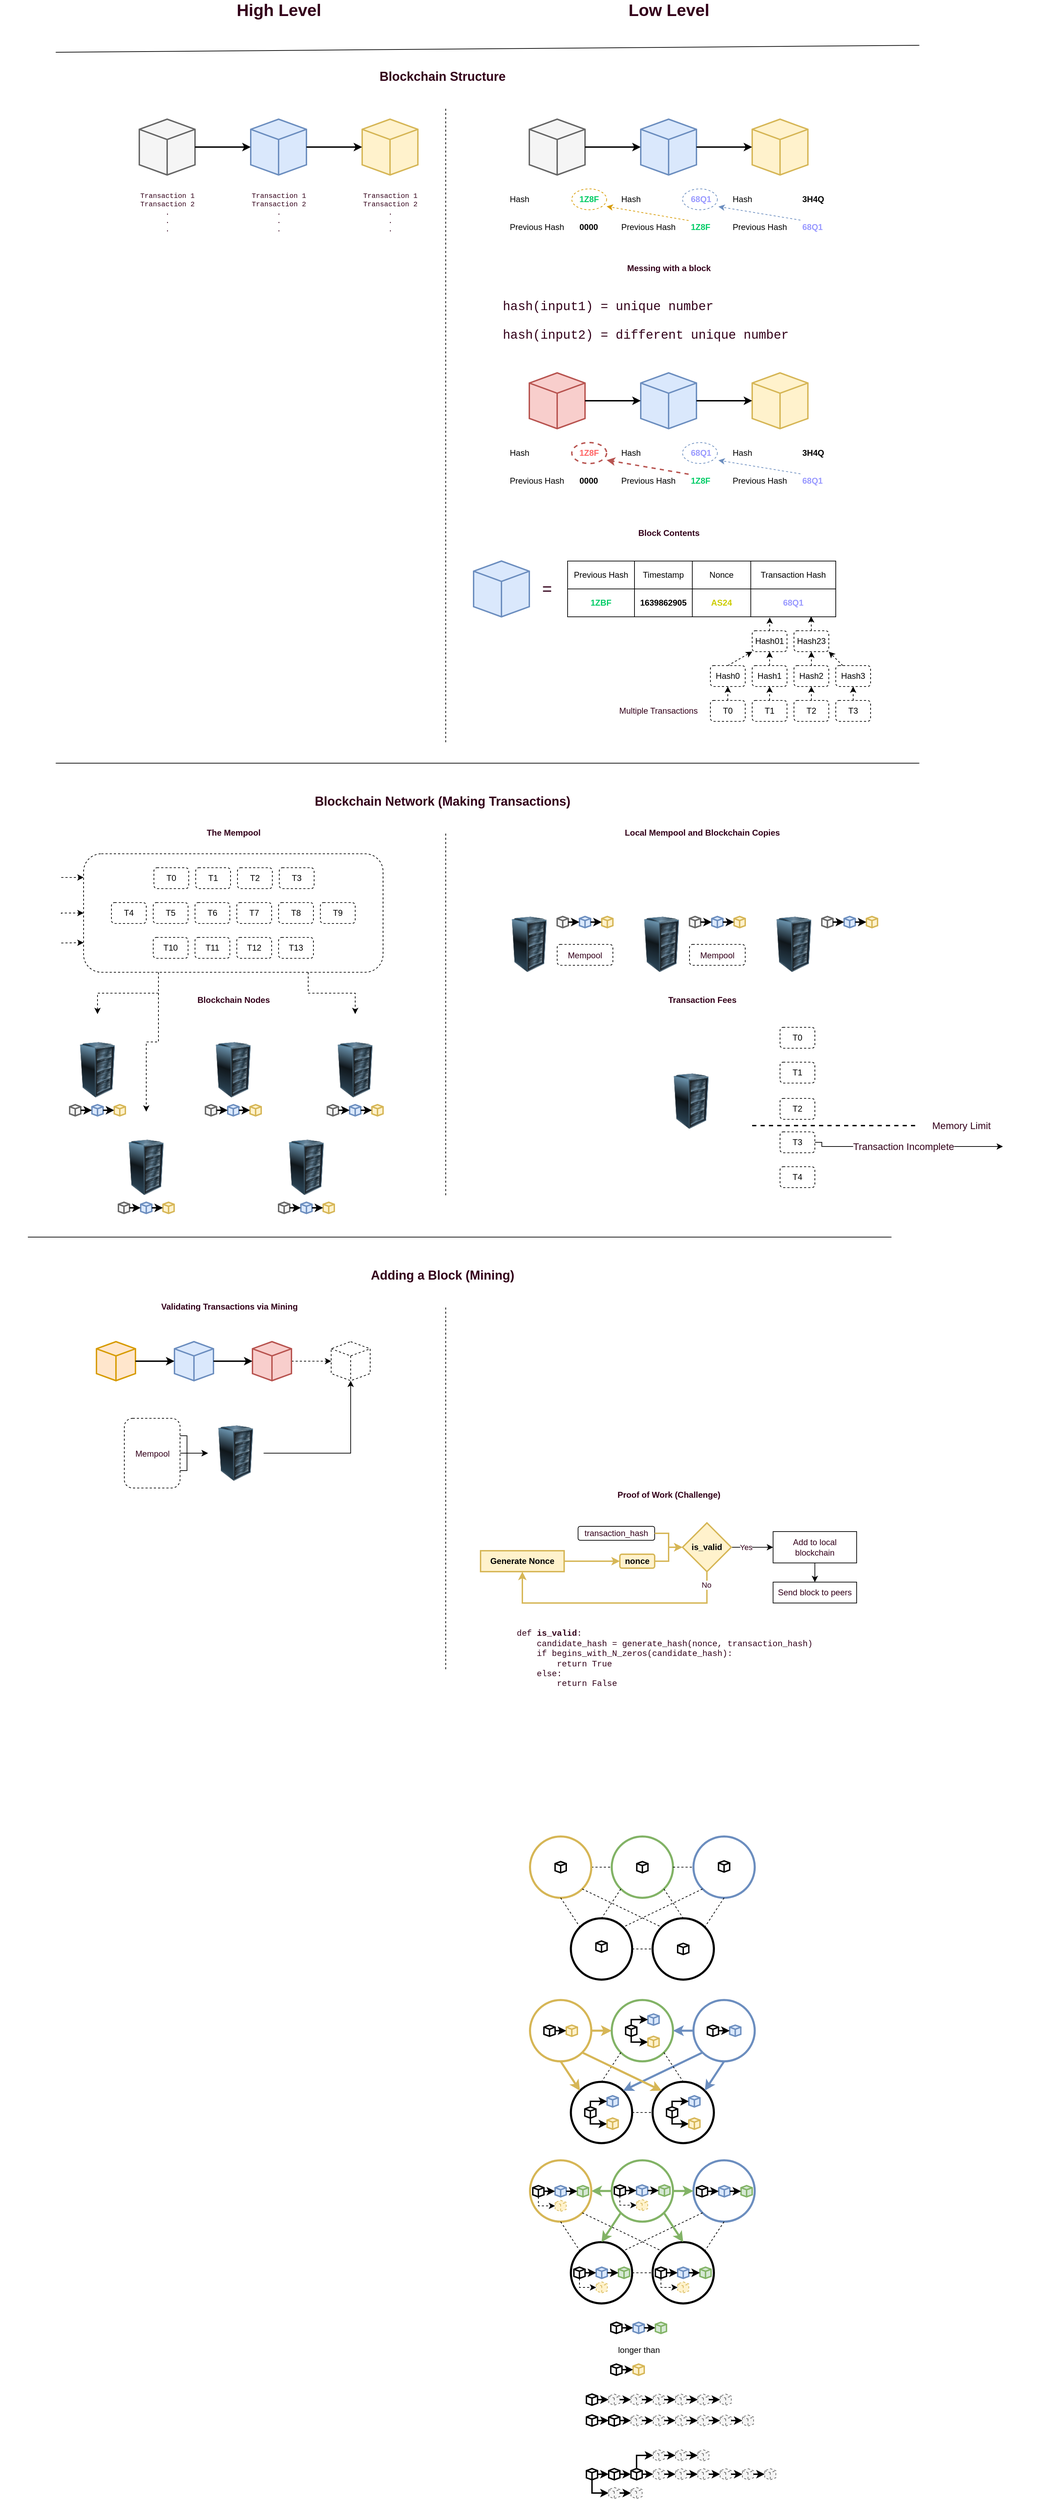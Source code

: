 <mxfile version="16.0.0" type="github">
  <diagram id="u0MMfJnpxb5PyBzBqrjG" name="Page-1">
    <mxGraphModel dx="3096" dy="1717" grid="1" gridSize="10" guides="1" tooltips="1" connect="1" arrows="1" fold="1" page="0" pageScale="1" pageWidth="850" pageHeight="1100" math="0" shadow="0">
      <root>
        <mxCell id="0" />
        <mxCell id="1" parent="0" />
        <mxCell id="aYrnTMMzMX6QkwAot3Gi-162" style="edgeStyle=orthogonalEdgeStyle;rounded=0;orthogonalLoop=1;jettySize=auto;html=1;exitX=0.25;exitY=1;exitDx=0;exitDy=0;entryX=0.5;entryY=0;entryDx=0;entryDy=0;dashed=1;fontFamily=Courier New;fontSize=18;fontColor=#33001A;strokeWidth=1;" parent="1" source="aYrnTMMzMX6QkwAot3Gi-161" target="aYrnTMMzMX6QkwAot3Gi-156" edge="1">
          <mxGeometry relative="1" as="geometry" />
        </mxCell>
        <mxCell id="aYrnTMMzMX6QkwAot3Gi-163" style="edgeStyle=orthogonalEdgeStyle;rounded=0;orthogonalLoop=1;jettySize=auto;html=1;exitX=0.25;exitY=1;exitDx=0;exitDy=0;entryX=0.5;entryY=0;entryDx=0;entryDy=0;dashed=1;fontFamily=Courier New;fontSize=18;fontColor=#33001A;strokeWidth=1;" parent="1" source="aYrnTMMzMX6QkwAot3Gi-161" target="aYrnTMMzMX6QkwAot3Gi-154" edge="1">
          <mxGeometry relative="1" as="geometry" />
        </mxCell>
        <mxCell id="aYrnTMMzMX6QkwAot3Gi-164" style="edgeStyle=orthogonalEdgeStyle;rounded=0;orthogonalLoop=1;jettySize=auto;html=1;exitX=0.75;exitY=1;exitDx=0;exitDy=0;entryX=0.5;entryY=0;entryDx=0;entryDy=0;dashed=1;fontFamily=Courier New;fontSize=18;fontColor=#33001A;strokeWidth=1;" parent="1" source="aYrnTMMzMX6QkwAot3Gi-161" target="aYrnTMMzMX6QkwAot3Gi-160" edge="1">
          <mxGeometry relative="1" as="geometry" />
        </mxCell>
        <mxCell id="aYrnTMMzMX6QkwAot3Gi-161" value="" style="rounded=1;whiteSpace=wrap;html=1;fontFamily=Courier New;fontSize=18;fontColor=#33001A;strokeColor=#000000;strokeWidth=1;fillColor=none;align=left;verticalAlign=middle;dashed=1;" parent="1" vertex="1">
          <mxGeometry x="-600" y="1030" width="430" height="170" as="geometry" />
        </mxCell>
        <mxCell id="aYrnTMMzMX6QkwAot3Gi-50" value="&lt;b&gt;&lt;font face=&quot;Helvetica&quot; style=&quot;font-size: 24px&quot;&gt;Low Level&lt;/font&gt;&lt;/b&gt;" style="text;html=1;align=center;verticalAlign=middle;resizable=0;points=[];autosize=1;strokeColor=none;fillColor=none;fontFamily=Courier New;fontColor=#33001A;" parent="1" vertex="1">
          <mxGeometry x="175" y="-190" width="130" height="20" as="geometry" />
        </mxCell>
        <mxCell id="aYrnTMMzMX6QkwAot3Gi-51" value="&lt;b&gt;&lt;font face=&quot;Helvetica&quot; style=&quot;font-size: 24px&quot;&gt;High Level&lt;/font&gt;&lt;/b&gt;" style="text;html=1;align=center;verticalAlign=middle;resizable=0;points=[];autosize=1;strokeColor=none;fillColor=none;fontFamily=Courier New;fontColor=#33001A;" parent="1" vertex="1">
          <mxGeometry x="-390" y="-190" width="140" height="20" as="geometry" />
        </mxCell>
        <mxCell id="aYrnTMMzMX6QkwAot3Gi-60" value="" style="html=1;whiteSpace=wrap;shape=isoCube2;backgroundOutline=1;isoAngle=11.5;align=left;verticalAlign=top;strokeWidth=2;fillColor=#f5f5f5;strokeColor=#666666;fontColor=#333333;" parent="1" vertex="1">
          <mxGeometry x="-520" y="-24" width="80" height="80" as="geometry" />
        </mxCell>
        <mxCell id="aYrnTMMzMX6QkwAot3Gi-63" value="" style="html=1;whiteSpace=wrap;shape=isoCube2;backgroundOutline=1;isoAngle=11.5;align=left;verticalAlign=top;fillColor=#dae8fc;strokeColor=#6c8ebf;strokeWidth=2;" parent="1" vertex="1">
          <mxGeometry x="-360" y="-24" width="80" height="80" as="geometry" />
        </mxCell>
        <mxCell id="aYrnTMMzMX6QkwAot3Gi-64" style="edgeStyle=orthogonalEdgeStyle;rounded=0;orthogonalLoop=1;jettySize=auto;html=1;exitX=1;exitY=0.5;exitDx=0;exitDy=0;exitPerimeter=0;entryX=0;entryY=0.5;entryDx=0;entryDy=0;entryPerimeter=0;strokeWidth=2;" parent="1" source="aYrnTMMzMX6QkwAot3Gi-60" target="aYrnTMMzMX6QkwAot3Gi-63" edge="1">
          <mxGeometry x="-550" y="-24" as="geometry" />
        </mxCell>
        <mxCell id="aYrnTMMzMX6QkwAot3Gi-65" value="" style="html=1;whiteSpace=wrap;shape=isoCube2;backgroundOutline=1;isoAngle=11.5;align=left;verticalAlign=top;fillColor=#fff2cc;strokeColor=#d6b656;strokeWidth=2;" parent="1" vertex="1">
          <mxGeometry x="-200" y="-24" width="80" height="80" as="geometry" />
        </mxCell>
        <mxCell id="aYrnTMMzMX6QkwAot3Gi-66" style="edgeStyle=orthogonalEdgeStyle;rounded=0;orthogonalLoop=1;jettySize=auto;html=1;exitX=1;exitY=0.5;exitDx=0;exitDy=0;exitPerimeter=0;entryX=0;entryY=0.5;entryDx=0;entryDy=0;entryPerimeter=0;strokeWidth=2;" parent="1" source="aYrnTMMzMX6QkwAot3Gi-63" target="aYrnTMMzMX6QkwAot3Gi-65" edge="1">
          <mxGeometry x="-550" y="-24" as="geometry" />
        </mxCell>
        <mxCell id="aYrnTMMzMX6QkwAot3Gi-77" value="&lt;font color=&quot;#33001a&quot; style=&quot;font-size: 18px&quot;&gt;&lt;b style=&quot;font-size: 18px&quot;&gt;Blockchain Structure&lt;/b&gt;&lt;/font&gt;" style="text;html=1;align=center;verticalAlign=middle;resizable=0;points=[];autosize=1;strokeColor=none;fillColor=none;fontColor=#00CC66;fontSize=18;" parent="1" vertex="1">
          <mxGeometry x="-185" y="-100" width="200" height="30" as="geometry" />
        </mxCell>
        <mxCell id="aYrnTMMzMX6QkwAot3Gi-78" value="&lt;font style=&quot;font-size: 10px;&quot;&gt;Transaction 1&lt;br style=&quot;font-size: 10px;&quot;&gt;Transaction 2&lt;br style=&quot;font-size: 10px;&quot;&gt;.&lt;br style=&quot;font-size: 10px;&quot;&gt;.&lt;br style=&quot;font-size: 10px;&quot;&gt;.&lt;/font&gt;" style="text;html=1;align=center;verticalAlign=middle;resizable=0;points=[];autosize=1;strokeColor=none;fillColor=none;fontFamily=Courier New;fontColor=#33001A;fontSize=10;spacing=0;" parent="1" vertex="1">
          <mxGeometry x="-525" y="75" width="90" height="70" as="geometry" />
        </mxCell>
        <mxCell id="aYrnTMMzMX6QkwAot3Gi-81" value="&lt;font style=&quot;font-size: 10px;&quot;&gt;Transaction 1&lt;br style=&quot;font-size: 10px;&quot;&gt;Transaction 2&lt;br style=&quot;font-size: 10px;&quot;&gt;.&lt;br style=&quot;font-size: 10px;&quot;&gt;.&lt;br style=&quot;font-size: 10px;&quot;&gt;.&lt;/font&gt;" style="text;html=1;align=center;verticalAlign=middle;resizable=0;points=[];autosize=1;strokeColor=none;fillColor=none;fontFamily=Courier New;fontColor=#33001A;fontSize=10;spacing=0;" parent="1" vertex="1">
          <mxGeometry x="-365" y="75" width="90" height="70" as="geometry" />
        </mxCell>
        <mxCell id="aYrnTMMzMX6QkwAot3Gi-82" value="&lt;font style=&quot;font-size: 10px;&quot;&gt;Transaction 1&lt;br style=&quot;font-size: 10px;&quot;&gt;Transaction 2&lt;br style=&quot;font-size: 10px;&quot;&gt;.&lt;br style=&quot;font-size: 10px;&quot;&gt;.&lt;br style=&quot;font-size: 10px;&quot;&gt;.&lt;/font&gt;" style="text;html=1;align=center;verticalAlign=middle;resizable=0;points=[];autosize=1;strokeColor=none;fillColor=none;fontFamily=Courier New;fontColor=#33001A;fontSize=10;spacing=0;" parent="1" vertex="1">
          <mxGeometry x="-205" y="75" width="90" height="70" as="geometry" />
        </mxCell>
        <mxCell id="aYrnTMMzMX6QkwAot3Gi-85" value="" style="endArrow=none;html=1;fontFamily=Courier New;fontSize=10;fontColor=#33001A;strokeWidth=1;" parent="1" edge="1">
          <mxGeometry width="50" height="50" relative="1" as="geometry">
            <mxPoint x="-640" y="-120" as="sourcePoint" />
            <mxPoint x="600" y="-130" as="targetPoint" />
          </mxGeometry>
        </mxCell>
        <mxCell id="aYrnTMMzMX6QkwAot3Gi-86" value="" style="endArrow=none;html=1;fontFamily=Courier New;fontSize=10;fontColor=#33001A;strokeWidth=1;" parent="1" edge="1">
          <mxGeometry width="50" height="50" relative="1" as="geometry">
            <mxPoint x="-640" y="900" as="sourcePoint" />
            <mxPoint x="600" y="900" as="targetPoint" />
          </mxGeometry>
        </mxCell>
        <mxCell id="aYrnTMMzMX6QkwAot3Gi-87" value="" style="endArrow=none;dashed=1;html=1;fontFamily=Courier New;fontSize=10;fontColor=#33001A;strokeWidth=1;" parent="1" edge="1">
          <mxGeometry width="50" height="50" relative="1" as="geometry">
            <mxPoint x="-80" y="870" as="sourcePoint" />
            <mxPoint x="-80" y="-40" as="targetPoint" />
          </mxGeometry>
        </mxCell>
        <mxCell id="aYrnTMMzMX6QkwAot3Gi-88" value="&lt;b&gt;Block Contents&lt;/b&gt;" style="text;html=1;align=center;verticalAlign=middle;resizable=0;points=[];autosize=1;strokeColor=none;fillColor=none;fontColor=#33001A;" parent="1" vertex="1">
          <mxGeometry x="190" y="560" width="100" height="20" as="geometry" />
        </mxCell>
        <mxCell id="aYrnTMMzMX6QkwAot3Gi-89" value="&lt;font color=&quot;#33001a&quot;&gt;&lt;b&gt;Blockchain Network (Making Transactions)&lt;/b&gt;&lt;/font&gt;" style="text;html=1;align=center;verticalAlign=middle;resizable=0;points=[];autosize=1;strokeColor=none;fillColor=none;fontColor=#00CC66;fontSize=18;" parent="1" vertex="1">
          <mxGeometry x="-275" y="940" width="380" height="30" as="geometry" />
        </mxCell>
        <mxCell id="aYrnTMMzMX6QkwAot3Gi-90" value="" style="endArrow=none;dashed=1;html=1;fontFamily=Courier New;fontSize=10;fontColor=#33001A;strokeWidth=1;" parent="1" edge="1">
          <mxGeometry width="50" height="50" relative="1" as="geometry">
            <mxPoint x="-80" y="1520" as="sourcePoint" />
            <mxPoint x="-80" y="1000" as="targetPoint" />
          </mxGeometry>
        </mxCell>
        <mxCell id="aYrnTMMzMX6QkwAot3Gi-110" value="&lt;b&gt;Proof of Work (Challenge)&lt;/b&gt;" style="text;html=1;align=center;verticalAlign=middle;resizable=0;points=[];autosize=1;strokeColor=none;fillColor=none;fontColor=#33001A;" parent="1" vertex="1">
          <mxGeometry x="160" y="1940" width="160" height="20" as="geometry" />
        </mxCell>
        <mxCell id="aYrnTMMzMX6QkwAot3Gi-111" value="def &lt;b&gt;is_valid&lt;/b&gt;:&lt;br&gt;&amp;nbsp; &amp;nbsp; candidate_hash = generate_hash(nonce, transaction_hash)&lt;br&gt;&amp;nbsp; &amp;nbsp; if begins_with_N_zeros(candidate_hash):&lt;br&gt;&amp;nbsp; &amp;nbsp; &amp;nbsp; &amp;nbsp; return True&lt;br&gt;&amp;nbsp; &amp;nbsp; else:&lt;br&gt;&amp;nbsp; &amp;nbsp; &amp;nbsp; &amp;nbsp; return False" style="text;html=1;align=left;verticalAlign=middle;resizable=0;points=[];autosize=1;strokeColor=none;fillColor=none;fontColor=#33001A;fontFamily=Courier New;" parent="1" vertex="1">
          <mxGeometry x="20" y="2140" width="440" height="90" as="geometry" />
        </mxCell>
        <mxCell id="aYrnTMMzMX6QkwAot3Gi-112" value="" style="group" parent="1" vertex="1" connectable="0">
          <mxGeometry x="-30" y="1990" width="540" height="115" as="geometry" />
        </mxCell>
        <mxCell id="aYrnTMMzMX6QkwAot3Gi-113" value="Generate Nonce" style="rounded=0;whiteSpace=wrap;html=1;strokeColor=#d6b656;strokeWidth=2;fillColor=#fff2cc;align=center;verticalAlign=middle;fontStyle=1" parent="aYrnTMMzMX6QkwAot3Gi-112" vertex="1">
          <mxGeometry y="40" width="120" height="30" as="geometry" />
        </mxCell>
        <mxCell id="aYrnTMMzMX6QkwAot3Gi-114" value="nonce" style="rounded=1;whiteSpace=wrap;html=1;strokeColor=#d6b656;strokeWidth=2;fillColor=#fff2cc;align=center;verticalAlign=middle;fontStyle=1" parent="aYrnTMMzMX6QkwAot3Gi-112" vertex="1">
          <mxGeometry x="200" y="45" width="50" height="20" as="geometry" />
        </mxCell>
        <mxCell id="aYrnTMMzMX6QkwAot3Gi-115" style="edgeStyle=orthogonalEdgeStyle;rounded=0;orthogonalLoop=1;jettySize=auto;html=1;exitX=1;exitY=0.5;exitDx=0;exitDy=0;fontColor=#33001A;strokeWidth=2;entryX=0;entryY=0.5;entryDx=0;entryDy=0;fillColor=#fff2cc;strokeColor=#d6b656;fontStyle=1" parent="aYrnTMMzMX6QkwAot3Gi-112" source="aYrnTMMzMX6QkwAot3Gi-113" target="aYrnTMMzMX6QkwAot3Gi-114" edge="1">
          <mxGeometry relative="1" as="geometry">
            <mxPoint x="200" y="55.143" as="targetPoint" />
          </mxGeometry>
        </mxCell>
        <mxCell id="aYrnTMMzMX6QkwAot3Gi-116" value="transaction_hash" style="rounded=1;whiteSpace=wrap;html=1;fontColor=#33001A;strokeColor=#000000;strokeWidth=1;fillColor=none;align=center;verticalAlign=middle;" parent="aYrnTMMzMX6QkwAot3Gi-112" vertex="1">
          <mxGeometry x="140" y="5" width="110" height="20" as="geometry" />
        </mxCell>
        <mxCell id="aYrnTMMzMX6QkwAot3Gi-117" style="edgeStyle=orthogonalEdgeStyle;rounded=0;orthogonalLoop=1;jettySize=auto;html=1;exitX=1;exitY=0.5;exitDx=0;exitDy=0;fontColor=#33001A;strokeWidth=1;" parent="aYrnTMMzMX6QkwAot3Gi-112" source="aYrnTMMzMX6QkwAot3Gi-121" edge="1">
          <mxGeometry relative="1" as="geometry">
            <mxPoint x="420" y="35" as="targetPoint" />
          </mxGeometry>
        </mxCell>
        <mxCell id="aYrnTMMzMX6QkwAot3Gi-118" value="Yes" style="edgeLabel;html=1;align=center;verticalAlign=middle;resizable=0;points=[];fontColor=#33001A;" parent="aYrnTMMzMX6QkwAot3Gi-117" vertex="1" connectable="0">
          <mxGeometry x="-0.325" relative="1" as="geometry">
            <mxPoint as="offset" />
          </mxGeometry>
        </mxCell>
        <mxCell id="aYrnTMMzMX6QkwAot3Gi-119" style="edgeStyle=orthogonalEdgeStyle;rounded=0;orthogonalLoop=1;jettySize=auto;html=1;exitX=0.5;exitY=1;exitDx=0;exitDy=0;entryX=0.5;entryY=1;entryDx=0;entryDy=0;fontColor=#33001A;strokeWidth=2;fillColor=#fff2cc;strokeColor=#d6b656;fontStyle=1" parent="aYrnTMMzMX6QkwAot3Gi-112" source="aYrnTMMzMX6QkwAot3Gi-121" target="aYrnTMMzMX6QkwAot3Gi-113" edge="1">
          <mxGeometry relative="1" as="geometry">
            <Array as="points">
              <mxPoint x="325" y="115" />
              <mxPoint x="60" y="115" />
            </Array>
          </mxGeometry>
        </mxCell>
        <mxCell id="aYrnTMMzMX6QkwAot3Gi-120" value="No" style="edgeLabel;html=1;align=center;verticalAlign=middle;resizable=0;points=[];fontColor=#33001A;" parent="aYrnTMMzMX6QkwAot3Gi-119" vertex="1" connectable="0">
          <mxGeometry x="-0.892" y="-1" relative="1" as="geometry">
            <mxPoint as="offset" />
          </mxGeometry>
        </mxCell>
        <mxCell id="aYrnTMMzMX6QkwAot3Gi-121" value="is_valid" style="rhombus;whiteSpace=wrap;html=1;strokeColor=#d6b656;strokeWidth=2;fillColor=#fff2cc;align=center;verticalAlign=middle;fontStyle=1" parent="aYrnTMMzMX6QkwAot3Gi-112" vertex="1">
          <mxGeometry x="290" width="70" height="70" as="geometry" />
        </mxCell>
        <mxCell id="aYrnTMMzMX6QkwAot3Gi-122" value="Add to local blockchain" style="rounded=0;whiteSpace=wrap;html=1;fontColor=#33001A;strokeColor=#000000;strokeWidth=1;fillColor=none;align=center;verticalAlign=middle;" parent="aYrnTMMzMX6QkwAot3Gi-112" vertex="1">
          <mxGeometry x="420" y="12.5" width="120" height="45" as="geometry" />
        </mxCell>
        <mxCell id="aYrnTMMzMX6QkwAot3Gi-123" style="edgeStyle=orthogonalEdgeStyle;rounded=0;orthogonalLoop=1;jettySize=auto;html=1;exitX=1;exitY=0.5;exitDx=0;exitDy=0;entryX=0;entryY=0.5;entryDx=0;entryDy=0;fontColor=#33001A;strokeWidth=2;fillColor=#fff2cc;strokeColor=#d6b656;" parent="aYrnTMMzMX6QkwAot3Gi-112" source="aYrnTMMzMX6QkwAot3Gi-116" target="aYrnTMMzMX6QkwAot3Gi-121" edge="1">
          <mxGeometry relative="1" as="geometry">
            <mxPoint x="280" y="15" as="targetPoint" />
            <Array as="points">
              <mxPoint x="270" y="15" />
              <mxPoint x="270" y="35" />
            </Array>
          </mxGeometry>
        </mxCell>
        <mxCell id="aYrnTMMzMX6QkwAot3Gi-124" value="Send block to peers" style="rounded=0;whiteSpace=wrap;html=1;fontColor=#33001A;strokeColor=#000000;strokeWidth=1;fillColor=none;align=center;verticalAlign=middle;" parent="aYrnTMMzMX6QkwAot3Gi-112" vertex="1">
          <mxGeometry x="420" y="85" width="120" height="30" as="geometry" />
        </mxCell>
        <mxCell id="aYrnTMMzMX6QkwAot3Gi-125" style="edgeStyle=orthogonalEdgeStyle;rounded=0;orthogonalLoop=1;jettySize=auto;html=1;exitX=0.5;exitY=1;exitDx=0;exitDy=0;entryX=0.5;entryY=0;entryDx=0;entryDy=0;fontColor=#33001A;strokeWidth=1;" parent="aYrnTMMzMX6QkwAot3Gi-112" source="aYrnTMMzMX6QkwAot3Gi-122" target="aYrnTMMzMX6QkwAot3Gi-124" edge="1">
          <mxGeometry relative="1" as="geometry" />
        </mxCell>
        <mxCell id="aYrnTMMzMX6QkwAot3Gi-126" style="edgeStyle=orthogonalEdgeStyle;rounded=0;orthogonalLoop=1;jettySize=auto;html=1;exitX=1;exitY=0.5;exitDx=0;exitDy=0;fontColor=#33001A;strokeWidth=2;fillColor=#fff2cc;strokeColor=#d6b656;fontStyle=1" parent="aYrnTMMzMX6QkwAot3Gi-112" source="aYrnTMMzMX6QkwAot3Gi-114" target="aYrnTMMzMX6QkwAot3Gi-121" edge="1">
          <mxGeometry relative="1" as="geometry">
            <mxPoint x="280" y="55" as="targetPoint" />
          </mxGeometry>
        </mxCell>
        <mxCell id="aYrnTMMzMX6QkwAot3Gi-127" value="" style="endArrow=none;html=1;fontFamily=Courier New;fontSize=10;fontColor=#33001A;strokeWidth=1;" parent="1" edge="1">
          <mxGeometry width="50" height="50" relative="1" as="geometry">
            <mxPoint x="-680" y="1580" as="sourcePoint" />
            <mxPoint x="560" y="1580" as="targetPoint" />
          </mxGeometry>
        </mxCell>
        <mxCell id="aYrnTMMzMX6QkwAot3Gi-128" value="&lt;font color=&quot;#33001a&quot; style=&quot;font-size: 18px&quot;&gt;&lt;b style=&quot;font-size: 18px&quot;&gt;Adding a Block (Mining)&lt;/b&gt;&lt;/font&gt;" style="text;html=1;align=center;verticalAlign=middle;resizable=0;points=[];autosize=1;strokeColor=none;fillColor=none;fontColor=#00CC66;fontSize=18;" parent="1" vertex="1">
          <mxGeometry x="-195" y="1620" width="220" height="30" as="geometry" />
        </mxCell>
        <mxCell id="aYrnTMMzMX6QkwAot3Gi-129" value="" style="endArrow=none;dashed=1;html=1;fontFamily=Courier New;fontSize=10;fontColor=#33001A;strokeWidth=1;" parent="1" edge="1">
          <mxGeometry width="50" height="50" relative="1" as="geometry">
            <mxPoint x="-80" y="2200" as="sourcePoint" />
            <mxPoint x="-80" y="1680" as="targetPoint" />
          </mxGeometry>
        </mxCell>
        <mxCell id="qR4I749u4LnuO9Lw0ng8-3" value="" style="shape=table;html=1;whiteSpace=wrap;startSize=0;container=1;collapsible=0;childLayout=tableLayout;verticalAlign=top;" parent="1" vertex="1">
          <mxGeometry x="95" y="610" width="385" height="80" as="geometry" />
        </mxCell>
        <mxCell id="qR4I749u4LnuO9Lw0ng8-4" value="" style="shape=partialRectangle;html=1;whiteSpace=wrap;collapsible=0;dropTarget=0;pointerEvents=0;fillColor=none;top=0;left=0;bottom=0;right=0;points=[[0,0.5],[1,0.5]];portConstraint=eastwest;" parent="qR4I749u4LnuO9Lw0ng8-3" vertex="1">
          <mxGeometry width="385" height="40" as="geometry" />
        </mxCell>
        <mxCell id="qR4I749u4LnuO9Lw0ng8-5" value="Previous Hash" style="shape=partialRectangle;html=1;whiteSpace=wrap;connectable=0;fillColor=none;top=0;left=0;bottom=0;right=0;overflow=hidden;pointerEvents=1;" parent="qR4I749u4LnuO9Lw0ng8-4" vertex="1">
          <mxGeometry width="96" height="40" as="geometry">
            <mxRectangle width="96" height="40" as="alternateBounds" />
          </mxGeometry>
        </mxCell>
        <mxCell id="qR4I749u4LnuO9Lw0ng8-6" value="Timestamp" style="shape=partialRectangle;html=1;whiteSpace=wrap;connectable=0;fillColor=none;top=0;left=0;bottom=0;right=0;overflow=hidden;pointerEvents=1;" parent="qR4I749u4LnuO9Lw0ng8-4" vertex="1">
          <mxGeometry x="96" width="83" height="40" as="geometry">
            <mxRectangle width="83" height="40" as="alternateBounds" />
          </mxGeometry>
        </mxCell>
        <mxCell id="qR4I749u4LnuO9Lw0ng8-7" value="Nonce" style="shape=partialRectangle;html=1;whiteSpace=wrap;connectable=0;fillColor=none;top=0;left=0;bottom=0;right=0;overflow=hidden;pointerEvents=1;" parent="qR4I749u4LnuO9Lw0ng8-4" vertex="1">
          <mxGeometry x="179" width="84" height="40" as="geometry">
            <mxRectangle width="84" height="40" as="alternateBounds" />
          </mxGeometry>
        </mxCell>
        <mxCell id="qR4I749u4LnuO9Lw0ng8-16" value="Transaction Hash" style="shape=partialRectangle;html=1;whiteSpace=wrap;connectable=0;fillColor=none;top=0;left=0;bottom=0;right=0;overflow=hidden;pointerEvents=1;" parent="qR4I749u4LnuO9Lw0ng8-4" vertex="1">
          <mxGeometry x="263" width="122" height="40" as="geometry">
            <mxRectangle width="122" height="40" as="alternateBounds" />
          </mxGeometry>
        </mxCell>
        <mxCell id="qR4I749u4LnuO9Lw0ng8-8" value="" style="shape=partialRectangle;html=1;whiteSpace=wrap;collapsible=0;dropTarget=0;pointerEvents=0;fillColor=none;top=0;left=0;bottom=0;right=0;points=[[0,0.5],[1,0.5]];portConstraint=eastwest;" parent="qR4I749u4LnuO9Lw0ng8-3" vertex="1">
          <mxGeometry y="40" width="385" height="40" as="geometry" />
        </mxCell>
        <mxCell id="qR4I749u4LnuO9Lw0ng8-9" value="&lt;font color=&quot;#00cc66&quot;&gt;1ZBF&lt;/font&gt;" style="shape=partialRectangle;html=1;whiteSpace=wrap;connectable=0;fillColor=none;top=0;left=0;bottom=0;right=0;overflow=hidden;pointerEvents=1;fontStyle=1" parent="qR4I749u4LnuO9Lw0ng8-8" vertex="1">
          <mxGeometry width="96" height="40" as="geometry">
            <mxRectangle width="96" height="40" as="alternateBounds" />
          </mxGeometry>
        </mxCell>
        <mxCell id="qR4I749u4LnuO9Lw0ng8-10" value="1639862905" style="shape=partialRectangle;html=1;whiteSpace=wrap;connectable=0;fillColor=none;top=0;left=0;bottom=0;right=0;overflow=hidden;pointerEvents=1;fontStyle=1" parent="qR4I749u4LnuO9Lw0ng8-8" vertex="1">
          <mxGeometry x="96" width="83" height="40" as="geometry">
            <mxRectangle width="83" height="40" as="alternateBounds" />
          </mxGeometry>
        </mxCell>
        <mxCell id="qR4I749u4LnuO9Lw0ng8-11" value="&lt;font color=&quot;#cccc00&quot;&gt;AS24&lt;/font&gt;" style="shape=partialRectangle;html=1;whiteSpace=wrap;connectable=0;fillColor=none;top=0;left=0;bottom=0;right=0;overflow=hidden;pointerEvents=1;fontStyle=1" parent="qR4I749u4LnuO9Lw0ng8-8" vertex="1">
          <mxGeometry x="179" width="84" height="40" as="geometry">
            <mxRectangle width="84" height="40" as="alternateBounds" />
          </mxGeometry>
        </mxCell>
        <mxCell id="qR4I749u4LnuO9Lw0ng8-17" value="&lt;font color=&quot;#9999ff&quot;&gt;68Q1&lt;/font&gt;" style="shape=partialRectangle;html=1;whiteSpace=wrap;connectable=0;fillColor=none;top=0;left=0;bottom=0;right=0;overflow=hidden;pointerEvents=1;fontStyle=1" parent="qR4I749u4LnuO9Lw0ng8-8" vertex="1">
          <mxGeometry x="263" width="122" height="40" as="geometry">
            <mxRectangle width="122" height="40" as="alternateBounds" />
          </mxGeometry>
        </mxCell>
        <mxCell id="qR4I749u4LnuO9Lw0ng8-47" value="" style="html=1;whiteSpace=wrap;shape=isoCube2;backgroundOutline=1;isoAngle=11.5;align=left;verticalAlign=top;strokeWidth=2;fillColor=#dae8fc;strokeColor=#6c8ebf;" parent="1" vertex="1">
          <mxGeometry x="-40" y="610" width="80" height="80" as="geometry" />
        </mxCell>
        <mxCell id="aYrnTMMzMX6QkwAot3Gi-1" value="&lt;font color=&quot;#33001a&quot; style=&quot;font-size: 24px&quot;&gt;=&lt;/font&gt;" style="text;html=1;align=center;verticalAlign=middle;resizable=0;points=[];autosize=1;strokeColor=none;fillColor=none;fontColor=#00CC66;" parent="1" vertex="1">
          <mxGeometry x="50" y="640" width="30" height="20" as="geometry" />
        </mxCell>
        <mxCell id="aYrnTMMzMX6QkwAot3Gi-25" style="edgeStyle=none;rounded=0;orthogonalLoop=1;jettySize=auto;html=1;exitX=0.5;exitY=0;exitDx=0;exitDy=0;fontColor=#33001A;strokeWidth=1;entryX=0.754;entryY=1.025;entryDx=0;entryDy=0;entryPerimeter=0;dashed=1;" parent="1" source="aYrnTMMzMX6QkwAot3Gi-4" target="qR4I749u4LnuO9Lw0ng8-8" edge="1">
          <mxGeometry x="-40" y="610" as="geometry">
            <mxPoint x="416" y="690" as="targetPoint" />
          </mxGeometry>
        </mxCell>
        <mxCell id="aYrnTMMzMX6QkwAot3Gi-4" value="&lt;font color=&quot;#000000&quot;&gt;Hash01&lt;/font&gt;" style="rounded=1;whiteSpace=wrap;html=1;fontColor=#00CC66;strokeColor=#000000;strokeWidth=1;fillColor=none;align=center;verticalAlign=middle;dashed=1;" parent="1" vertex="1">
          <mxGeometry x="360" y="710" width="50" height="30" as="geometry" />
        </mxCell>
        <mxCell id="aYrnTMMzMX6QkwAot3Gi-26" style="edgeStyle=none;rounded=0;orthogonalLoop=1;jettySize=auto;html=1;exitX=0.5;exitY=0;exitDx=0;exitDy=0;fontColor=#33001A;strokeWidth=1;entryX=0.908;entryY=0.982;entryDx=0;entryDy=0;entryPerimeter=0;dashed=1;" parent="1" source="aYrnTMMzMX6QkwAot3Gi-6" target="qR4I749u4LnuO9Lw0ng8-8" edge="1">
          <mxGeometry x="-40" y="610" as="geometry">
            <mxPoint x="420" y="690" as="targetPoint" />
          </mxGeometry>
        </mxCell>
        <mxCell id="aYrnTMMzMX6QkwAot3Gi-6" value="&lt;font color=&quot;#000000&quot;&gt;Hash23&lt;/font&gt;" style="rounded=1;whiteSpace=wrap;html=1;fontColor=#00CC66;strokeColor=#000000;strokeWidth=1;fillColor=none;align=center;verticalAlign=middle;dashed=1;" parent="1" vertex="1">
          <mxGeometry x="420" y="710" width="50" height="30" as="geometry" />
        </mxCell>
        <mxCell id="aYrnTMMzMX6QkwAot3Gi-17" style="edgeStyle=none;rounded=0;orthogonalLoop=1;jettySize=auto;html=1;exitX=0.5;exitY=0;exitDx=0;exitDy=0;entryX=0;entryY=1;entryDx=0;entryDy=0;fontColor=#33001A;strokeWidth=1;dashed=1;" parent="1" source="aYrnTMMzMX6QkwAot3Gi-7" target="aYrnTMMzMX6QkwAot3Gi-4" edge="1">
          <mxGeometry x="-40" y="610" as="geometry" />
        </mxCell>
        <mxCell id="aYrnTMMzMX6QkwAot3Gi-7" value="&lt;font color=&quot;#000000&quot;&gt;Hash0&lt;/font&gt;" style="rounded=1;whiteSpace=wrap;html=1;fontColor=#00CC66;strokeColor=#000000;strokeWidth=1;fillColor=none;align=center;verticalAlign=middle;dashed=1;" parent="1" vertex="1">
          <mxGeometry x="300" y="760" width="50" height="30" as="geometry" />
        </mxCell>
        <mxCell id="aYrnTMMzMX6QkwAot3Gi-24" value="" style="edgeStyle=none;rounded=0;orthogonalLoop=1;jettySize=auto;html=1;fontColor=#33001A;strokeWidth=1;dashed=1;" parent="1" source="aYrnTMMzMX6QkwAot3Gi-8" target="aYrnTMMzMX6QkwAot3Gi-4" edge="1">
          <mxGeometry x="-40" y="610" as="geometry" />
        </mxCell>
        <mxCell id="aYrnTMMzMX6QkwAot3Gi-8" value="&lt;font color=&quot;#000000&quot;&gt;Hash1&lt;/font&gt;" style="rounded=1;whiteSpace=wrap;html=1;fontColor=#00CC66;strokeColor=#000000;strokeWidth=1;fillColor=none;align=center;verticalAlign=middle;dashed=1;" parent="1" vertex="1">
          <mxGeometry x="360" y="760" width="50" height="30" as="geometry" />
        </mxCell>
        <mxCell id="aYrnTMMzMX6QkwAot3Gi-22" value="" style="edgeStyle=none;rounded=0;orthogonalLoop=1;jettySize=auto;html=1;fontColor=#33001A;strokeWidth=1;dashed=1;" parent="1" source="aYrnTMMzMX6QkwAot3Gi-9" target="aYrnTMMzMX6QkwAot3Gi-6" edge="1">
          <mxGeometry x="-40" y="610" as="geometry" />
        </mxCell>
        <mxCell id="aYrnTMMzMX6QkwAot3Gi-9" value="&lt;font color=&quot;#000000&quot;&gt;Hash2&lt;/font&gt;" style="rounded=1;whiteSpace=wrap;html=1;fontColor=#00CC66;strokeColor=#000000;strokeWidth=1;fillColor=none;align=center;verticalAlign=middle;dashed=1;" parent="1" vertex="1">
          <mxGeometry x="420" y="760" width="50" height="30" as="geometry" />
        </mxCell>
        <mxCell id="aYrnTMMzMX6QkwAot3Gi-23" value="" style="edgeStyle=none;rounded=0;orthogonalLoop=1;jettySize=auto;html=1;fontColor=#33001A;strokeWidth=1;entryX=1;entryY=1;entryDx=0;entryDy=0;dashed=1;" parent="1" source="aYrnTMMzMX6QkwAot3Gi-10" target="aYrnTMMzMX6QkwAot3Gi-6" edge="1">
          <mxGeometry x="-40" y="610" as="geometry" />
        </mxCell>
        <mxCell id="aYrnTMMzMX6QkwAot3Gi-10" value="&lt;font color=&quot;#000000&quot;&gt;Hash3&lt;/font&gt;" style="rounded=1;whiteSpace=wrap;html=1;fontColor=#00CC66;strokeColor=#000000;strokeWidth=1;fillColor=none;align=center;verticalAlign=middle;dashed=1;" parent="1" vertex="1">
          <mxGeometry x="480" y="760" width="50" height="30" as="geometry" />
        </mxCell>
        <mxCell id="aYrnTMMzMX6QkwAot3Gi-18" style="edgeStyle=none;rounded=0;orthogonalLoop=1;jettySize=auto;html=1;exitX=0.5;exitY=0;exitDx=0;exitDy=0;entryX=0.5;entryY=1;entryDx=0;entryDy=0;fontColor=#33001A;strokeWidth=1;dashed=1;" parent="1" source="aYrnTMMzMX6QkwAot3Gi-11" target="aYrnTMMzMX6QkwAot3Gi-7" edge="1">
          <mxGeometry x="-40" y="610" as="geometry" />
        </mxCell>
        <mxCell id="aYrnTMMzMX6QkwAot3Gi-11" value="&lt;font color=&quot;#000000&quot;&gt;T0&lt;/font&gt;" style="rounded=1;whiteSpace=wrap;html=1;fontColor=#00CC66;strokeColor=#000000;strokeWidth=1;fillColor=none;align=center;verticalAlign=middle;dashed=1;" parent="1" vertex="1">
          <mxGeometry x="300" y="810" width="50" height="30" as="geometry" />
        </mxCell>
        <mxCell id="aYrnTMMzMX6QkwAot3Gi-19" style="edgeStyle=none;rounded=0;orthogonalLoop=1;jettySize=auto;html=1;exitX=0.5;exitY=0;exitDx=0;exitDy=0;fontColor=#33001A;strokeWidth=1;dashed=1;" parent="1" source="aYrnTMMzMX6QkwAot3Gi-12" target="aYrnTMMzMX6QkwAot3Gi-8" edge="1">
          <mxGeometry x="-40" y="610" as="geometry" />
        </mxCell>
        <mxCell id="aYrnTMMzMX6QkwAot3Gi-12" value="&lt;font color=&quot;#000000&quot;&gt;T1&lt;/font&gt;" style="rounded=1;whiteSpace=wrap;html=1;fontColor=#00CC66;strokeColor=#000000;strokeWidth=1;fillColor=none;align=center;verticalAlign=middle;dashed=1;" parent="1" vertex="1">
          <mxGeometry x="360" y="810" width="50" height="30" as="geometry" />
        </mxCell>
        <mxCell id="aYrnTMMzMX6QkwAot3Gi-20" style="edgeStyle=none;rounded=0;orthogonalLoop=1;jettySize=auto;html=1;exitX=0.5;exitY=0;exitDx=0;exitDy=0;entryX=0.5;entryY=1;entryDx=0;entryDy=0;fontColor=#33001A;strokeWidth=1;dashed=1;" parent="1" source="aYrnTMMzMX6QkwAot3Gi-13" target="aYrnTMMzMX6QkwAot3Gi-9" edge="1">
          <mxGeometry x="-40" y="610" as="geometry" />
        </mxCell>
        <mxCell id="aYrnTMMzMX6QkwAot3Gi-13" value="&lt;font color=&quot;#000000&quot;&gt;T2&lt;/font&gt;" style="rounded=1;whiteSpace=wrap;html=1;fontColor=#00CC66;strokeColor=#000000;strokeWidth=1;fillColor=none;align=center;verticalAlign=middle;dashed=1;" parent="1" vertex="1">
          <mxGeometry x="420" y="810" width="50" height="30" as="geometry" />
        </mxCell>
        <mxCell id="aYrnTMMzMX6QkwAot3Gi-21" value="" style="edgeStyle=none;rounded=0;orthogonalLoop=1;jettySize=auto;html=1;fontColor=#33001A;strokeWidth=1;dashed=1;" parent="1" source="aYrnTMMzMX6QkwAot3Gi-14" target="aYrnTMMzMX6QkwAot3Gi-10" edge="1">
          <mxGeometry x="-40" y="610" as="geometry" />
        </mxCell>
        <mxCell id="aYrnTMMzMX6QkwAot3Gi-14" value="&lt;font color=&quot;#000000&quot;&gt;T3&lt;/font&gt;" style="rounded=1;whiteSpace=wrap;html=1;fontColor=#00CC66;strokeColor=#000000;strokeWidth=1;fillColor=none;align=center;verticalAlign=middle;dashed=1;" parent="1" vertex="1">
          <mxGeometry x="480" y="810" width="50" height="30" as="geometry" />
        </mxCell>
        <mxCell id="aYrnTMMzMX6QkwAot3Gi-27" value="Multiple Transactions" style="text;html=1;align=center;verticalAlign=middle;resizable=0;points=[];autosize=1;strokeColor=none;fillColor=none;fontColor=#33001A;" parent="1" vertex="1">
          <mxGeometry x="160" y="815" width="130" height="20" as="geometry" />
        </mxCell>
        <mxCell id="aYrnTMMzMX6QkwAot3Gi-130" value="&lt;font color=&quot;#000000&quot;&gt;T0&lt;/font&gt;" style="rounded=1;whiteSpace=wrap;html=1;fontColor=#00CC66;strokeColor=#000000;strokeWidth=1;fillColor=none;align=center;verticalAlign=middle;dashed=1;" parent="1" vertex="1">
          <mxGeometry x="-499" y="1050" width="50" height="30" as="geometry" />
        </mxCell>
        <mxCell id="aYrnTMMzMX6QkwAot3Gi-131" value="&lt;font color=&quot;#000000&quot;&gt;T1&lt;/font&gt;" style="rounded=1;whiteSpace=wrap;html=1;fontColor=#00CC66;strokeColor=#000000;strokeWidth=1;fillColor=none;align=center;verticalAlign=middle;dashed=1;" parent="1" vertex="1">
          <mxGeometry x="-439" y="1050" width="50" height="30" as="geometry" />
        </mxCell>
        <mxCell id="aYrnTMMzMX6QkwAot3Gi-132" value="&lt;font color=&quot;#000000&quot;&gt;T2&lt;/font&gt;" style="rounded=1;whiteSpace=wrap;html=1;fontColor=#00CC66;strokeColor=#000000;strokeWidth=1;fillColor=none;align=center;verticalAlign=middle;dashed=1;" parent="1" vertex="1">
          <mxGeometry x="-379" y="1050" width="50" height="30" as="geometry" />
        </mxCell>
        <mxCell id="aYrnTMMzMX6QkwAot3Gi-133" value="&lt;font color=&quot;#000000&quot;&gt;T3&lt;/font&gt;" style="rounded=1;whiteSpace=wrap;html=1;fontColor=#00CC66;strokeColor=#000000;strokeWidth=1;fillColor=none;align=center;verticalAlign=middle;dashed=1;" parent="1" vertex="1">
          <mxGeometry x="-319" y="1050" width="50" height="30" as="geometry" />
        </mxCell>
        <mxCell id="aYrnTMMzMX6QkwAot3Gi-134" value="&lt;font color=&quot;#000000&quot;&gt;T4&lt;/font&gt;" style="rounded=1;whiteSpace=wrap;html=1;fontColor=#00CC66;strokeColor=#000000;strokeWidth=1;fillColor=none;align=center;verticalAlign=middle;dashed=1;" parent="1" vertex="1">
          <mxGeometry x="-560" y="1100" width="50" height="30" as="geometry" />
        </mxCell>
        <mxCell id="aYrnTMMzMX6QkwAot3Gi-135" value="&lt;font color=&quot;#000000&quot;&gt;T5&lt;/font&gt;" style="rounded=1;whiteSpace=wrap;html=1;fontColor=#00CC66;strokeColor=#000000;strokeWidth=1;fillColor=none;align=center;verticalAlign=middle;dashed=1;" parent="1" vertex="1">
          <mxGeometry x="-500" y="1100" width="50" height="30" as="geometry" />
        </mxCell>
        <mxCell id="aYrnTMMzMX6QkwAot3Gi-136" value="&lt;font color=&quot;#000000&quot;&gt;T6&lt;/font&gt;" style="rounded=1;whiteSpace=wrap;html=1;fontColor=#00CC66;strokeColor=#000000;strokeWidth=1;fillColor=none;align=center;verticalAlign=middle;dashed=1;" parent="1" vertex="1">
          <mxGeometry x="-440" y="1100" width="50" height="30" as="geometry" />
        </mxCell>
        <mxCell id="aYrnTMMzMX6QkwAot3Gi-137" value="&lt;font color=&quot;#000000&quot;&gt;T7&lt;/font&gt;" style="rounded=1;whiteSpace=wrap;html=1;fontColor=#00CC66;strokeColor=#000000;strokeWidth=1;fillColor=none;align=center;verticalAlign=middle;dashed=1;" parent="1" vertex="1">
          <mxGeometry x="-380" y="1100" width="50" height="30" as="geometry" />
        </mxCell>
        <mxCell id="aYrnTMMzMX6QkwAot3Gi-138" value="&lt;font color=&quot;#000000&quot;&gt;T8&lt;/font&gt;" style="rounded=1;whiteSpace=wrap;html=1;fontColor=#00CC66;strokeColor=#000000;strokeWidth=1;fillColor=none;align=center;verticalAlign=middle;dashed=1;" parent="1" vertex="1">
          <mxGeometry x="-320" y="1100" width="50" height="30" as="geometry" />
        </mxCell>
        <mxCell id="aYrnTMMzMX6QkwAot3Gi-139" value="&lt;font color=&quot;#000000&quot;&gt;T9&lt;/font&gt;" style="rounded=1;whiteSpace=wrap;html=1;fontColor=#00CC66;strokeColor=#000000;strokeWidth=1;fillColor=none;align=center;verticalAlign=middle;dashed=1;" parent="1" vertex="1">
          <mxGeometry x="-260" y="1100" width="50" height="30" as="geometry" />
        </mxCell>
        <mxCell id="aYrnTMMzMX6QkwAot3Gi-140" value="&lt;font color=&quot;#000000&quot;&gt;T10&lt;/font&gt;" style="rounded=1;whiteSpace=wrap;html=1;fontColor=#00CC66;strokeColor=#000000;strokeWidth=1;fillColor=none;align=center;verticalAlign=middle;dashed=1;" parent="1" vertex="1">
          <mxGeometry x="-500" y="1150" width="50" height="30" as="geometry" />
        </mxCell>
        <mxCell id="aYrnTMMzMX6QkwAot3Gi-141" value="&lt;font color=&quot;#000000&quot;&gt;T11&lt;/font&gt;" style="rounded=1;whiteSpace=wrap;html=1;fontColor=#00CC66;strokeColor=#000000;strokeWidth=1;fillColor=none;align=center;verticalAlign=middle;dashed=1;" parent="1" vertex="1">
          <mxGeometry x="-440" y="1150" width="50" height="30" as="geometry" />
        </mxCell>
        <mxCell id="aYrnTMMzMX6QkwAot3Gi-142" value="&lt;font color=&quot;#000000&quot;&gt;T12&lt;/font&gt;" style="rounded=1;whiteSpace=wrap;html=1;fontColor=#00CC66;strokeColor=#000000;strokeWidth=1;fillColor=none;align=center;verticalAlign=middle;dashed=1;" parent="1" vertex="1">
          <mxGeometry x="-380" y="1150" width="50" height="30" as="geometry" />
        </mxCell>
        <mxCell id="aYrnTMMzMX6QkwAot3Gi-143" value="&lt;font color=&quot;#000000&quot;&gt;T13&lt;/font&gt;" style="rounded=1;whiteSpace=wrap;html=1;fontColor=#00CC66;strokeColor=#000000;strokeWidth=1;fillColor=none;align=center;verticalAlign=middle;dashed=1;" parent="1" vertex="1">
          <mxGeometry x="-320" y="1150" width="50" height="30" as="geometry" />
        </mxCell>
        <mxCell id="aYrnTMMzMX6QkwAot3Gi-144" value="&lt;b&gt;The Mempool&lt;/b&gt;" style="text;html=1;align=center;verticalAlign=middle;resizable=0;points=[];autosize=1;strokeColor=none;fillColor=none;fontColor=#33001A;" parent="1" vertex="1">
          <mxGeometry x="-430" y="990" width="90" height="20" as="geometry" />
        </mxCell>
        <mxCell id="aYrnTMMzMX6QkwAot3Gi-145" value="&lt;b&gt;Blockchain Nodes&lt;/b&gt;" style="text;html=1;align=center;verticalAlign=middle;resizable=0;points=[];autosize=1;strokeColor=none;fillColor=none;fontColor=#33001A;" parent="1" vertex="1">
          <mxGeometry x="-445" y="1230" width="120" height="20" as="geometry" />
        </mxCell>
        <mxCell id="aYrnTMMzMX6QkwAot3Gi-153" value="" style="image;html=1;image=img/lib/clip_art/computers/Server_Rack_128x128.png;fontFamily=Courier New;fontSize=18;fontColor=#33001A;strokeColor=#000000;strokeWidth=1;fillColor=none;align=left;verticalAlign=middle;" parent="1" vertex="1">
          <mxGeometry x="-620" y="1300" width="80" height="80" as="geometry" />
        </mxCell>
        <mxCell id="aYrnTMMzMX6QkwAot3Gi-154" value="" style="shape=image;html=1;verticalAlign=top;verticalLabelPosition=bottom;labelBackgroundColor=#ffffff;imageAspect=0;aspect=fixed;image=https://cdn3.iconfinder.com/data/icons/energy-and-power-glyph-24-px/24/Hard_hat_mine_cap_mine_hat_mine_helmet_miner_hat-128.png;dashed=1;fontFamily=Courier New;fontSize=18;fontColor=#33001A;strokeColor=#000000;strokeWidth=2;fillColor=none;" parent="1" vertex="1">
          <mxGeometry x="-600" y="1260" width="40" height="40" as="geometry" />
        </mxCell>
        <mxCell id="aYrnTMMzMX6QkwAot3Gi-155" value="" style="image;html=1;image=img/lib/clip_art/computers/Server_Rack_128x128.png;fontFamily=Courier New;fontSize=18;fontColor=#33001A;strokeColor=#000000;strokeWidth=1;fillColor=none;align=left;verticalAlign=middle;" parent="1" vertex="1">
          <mxGeometry x="-550" y="1440" width="80" height="80" as="geometry" />
        </mxCell>
        <mxCell id="aYrnTMMzMX6QkwAot3Gi-156" value="" style="shape=image;html=1;verticalAlign=top;verticalLabelPosition=bottom;labelBackgroundColor=#ffffff;imageAspect=0;aspect=fixed;image=https://cdn3.iconfinder.com/data/icons/energy-and-power-glyph-24-px/24/Hard_hat_mine_cap_mine_hat_mine_helmet_miner_hat-128.png;dashed=1;fontFamily=Courier New;fontSize=18;fontColor=#33001A;strokeColor=#000000;strokeWidth=2;fillColor=none;" parent="1" vertex="1">
          <mxGeometry x="-530" y="1400" width="40" height="40" as="geometry" />
        </mxCell>
        <mxCell id="aYrnTMMzMX6QkwAot3Gi-157" value="" style="image;html=1;image=img/lib/clip_art/computers/Server_Rack_128x128.png;fontFamily=Courier New;fontSize=18;fontColor=#33001A;strokeColor=#000000;strokeWidth=1;fillColor=none;align=left;verticalAlign=middle;" parent="1" vertex="1">
          <mxGeometry x="-425" y="1300" width="80" height="80" as="geometry" />
        </mxCell>
        <mxCell id="aYrnTMMzMX6QkwAot3Gi-158" value="" style="image;html=1;image=img/lib/clip_art/computers/Server_Rack_128x128.png;fontFamily=Courier New;fontSize=18;fontColor=#33001A;strokeColor=#000000;strokeWidth=1;fillColor=none;align=left;verticalAlign=middle;" parent="1" vertex="1">
          <mxGeometry x="-320" y="1440" width="80" height="80" as="geometry" />
        </mxCell>
        <mxCell id="aYrnTMMzMX6QkwAot3Gi-159" value="" style="image;html=1;image=img/lib/clip_art/computers/Server_Rack_128x128.png;fontFamily=Courier New;fontSize=18;fontColor=#33001A;strokeColor=#000000;strokeWidth=1;fillColor=none;align=left;verticalAlign=middle;" parent="1" vertex="1">
          <mxGeometry x="-250" y="1300" width="80" height="80" as="geometry" />
        </mxCell>
        <mxCell id="aYrnTMMzMX6QkwAot3Gi-160" value="" style="shape=image;html=1;verticalAlign=top;verticalLabelPosition=bottom;labelBackgroundColor=#ffffff;imageAspect=0;aspect=fixed;image=https://cdn3.iconfinder.com/data/icons/energy-and-power-glyph-24-px/24/Hard_hat_mine_cap_mine_hat_mine_helmet_miner_hat-128.png;dashed=1;fontFamily=Courier New;fontSize=18;fontColor=#33001A;strokeColor=#000000;strokeWidth=2;fillColor=none;" parent="1" vertex="1">
          <mxGeometry x="-230" y="1260" width="40" height="40" as="geometry" />
        </mxCell>
        <mxCell id="aYrnTMMzMX6QkwAot3Gi-168" value="" style="group" parent="1" vertex="1" connectable="0">
          <mxGeometry x="-720" y="1043" width="88" height="40" as="geometry" />
        </mxCell>
        <mxCell id="aYrnTMMzMX6QkwAot3Gi-165" value="" style="shape=image;html=1;verticalAlign=top;verticalLabelPosition=bottom;labelBackgroundColor=#ffffff;imageAspect=0;aspect=fixed;image=https://cdn4.iconfinder.com/data/icons/ionicons/512/icon-man-128.png;dashed=1;fontFamily=Courier New;fontSize=18;fontColor=#33001A;strokeColor=#000000;strokeWidth=1;fillColor=none;" parent="aYrnTMMzMX6QkwAot3Gi-168" vertex="1">
          <mxGeometry width="40" height="40" as="geometry" />
        </mxCell>
        <mxCell id="aYrnTMMzMX6QkwAot3Gi-166" value="" style="shape=image;html=1;verticalAlign=top;verticalLabelPosition=bottom;labelBackgroundColor=#ffffff;imageAspect=0;aspect=fixed;image=https://cdn4.iconfinder.com/data/icons/ionicons/512/icon-woman-128.png;dashed=1;fontFamily=Courier New;fontSize=18;fontColor=#33001A;strokeColor=#000000;strokeWidth=1;fillColor=none;" parent="aYrnTMMzMX6QkwAot3Gi-168" vertex="1">
          <mxGeometry x="50" y="2" width="38" height="38" as="geometry" />
        </mxCell>
        <mxCell id="aYrnTMMzMX6QkwAot3Gi-167" value="" style="shape=image;html=1;verticalAlign=top;verticalLabelPosition=bottom;labelBackgroundColor=#ffffff;imageAspect=0;aspect=fixed;image=https://cdn0.iconfinder.com/data/icons/business-collection-2027/58/coin-10-128.png;dashed=1;fontFamily=Courier New;fontSize=18;fontColor=#33001A;strokeColor=#000000;strokeWidth=1;fillColor=none;" parent="aYrnTMMzMX6QkwAot3Gi-168" vertex="1">
          <mxGeometry x="30" y="7" width="28" height="28" as="geometry" />
        </mxCell>
        <mxCell id="aYrnTMMzMX6QkwAot3Gi-169" value="" style="group" parent="1" vertex="1" connectable="0">
          <mxGeometry x="-720" y="1095" width="88" height="40" as="geometry" />
        </mxCell>
        <mxCell id="aYrnTMMzMX6QkwAot3Gi-170" value="" style="shape=image;html=1;verticalAlign=top;verticalLabelPosition=bottom;labelBackgroundColor=#ffffff;imageAspect=0;aspect=fixed;image=https://cdn4.iconfinder.com/data/icons/ionicons/512/icon-man-128.png;dashed=1;fontFamily=Courier New;fontSize=18;fontColor=#33001A;strokeColor=#000000;strokeWidth=1;fillColor=none;" parent="aYrnTMMzMX6QkwAot3Gi-169" vertex="1">
          <mxGeometry width="40" height="40" as="geometry" />
        </mxCell>
        <mxCell id="aYrnTMMzMX6QkwAot3Gi-171" value="" style="shape=image;html=1;verticalAlign=top;verticalLabelPosition=bottom;labelBackgroundColor=#ffffff;imageAspect=0;aspect=fixed;image=https://cdn4.iconfinder.com/data/icons/ionicons/512/icon-woman-128.png;dashed=1;fontFamily=Courier New;fontSize=18;fontColor=#33001A;strokeColor=#000000;strokeWidth=1;fillColor=none;" parent="aYrnTMMzMX6QkwAot3Gi-169" vertex="1">
          <mxGeometry x="50" y="2" width="38" height="38" as="geometry" />
        </mxCell>
        <mxCell id="aYrnTMMzMX6QkwAot3Gi-172" value="" style="shape=image;html=1;verticalAlign=top;verticalLabelPosition=bottom;labelBackgroundColor=#ffffff;imageAspect=0;aspect=fixed;image=https://cdn0.iconfinder.com/data/icons/business-collection-2027/58/coin-10-128.png;dashed=1;fontFamily=Courier New;fontSize=18;fontColor=#33001A;strokeColor=#000000;strokeWidth=1;fillColor=none;" parent="aYrnTMMzMX6QkwAot3Gi-169" vertex="1">
          <mxGeometry x="30" y="7" width="28" height="28" as="geometry" />
        </mxCell>
        <mxCell id="aYrnTMMzMX6QkwAot3Gi-174" value="" style="group" parent="1" vertex="1" connectable="0">
          <mxGeometry x="-720" y="1137" width="88" height="40" as="geometry" />
        </mxCell>
        <mxCell id="aYrnTMMzMX6QkwAot3Gi-175" value="" style="shape=image;html=1;verticalAlign=top;verticalLabelPosition=bottom;labelBackgroundColor=#ffffff;imageAspect=0;aspect=fixed;image=https://cdn4.iconfinder.com/data/icons/ionicons/512/icon-man-128.png;dashed=1;fontFamily=Courier New;fontSize=18;fontColor=#33001A;strokeColor=#000000;strokeWidth=1;fillColor=none;" parent="aYrnTMMzMX6QkwAot3Gi-174" vertex="1">
          <mxGeometry width="40" height="40" as="geometry" />
        </mxCell>
        <mxCell id="aYrnTMMzMX6QkwAot3Gi-176" value="" style="shape=image;html=1;verticalAlign=top;verticalLabelPosition=bottom;labelBackgroundColor=#ffffff;imageAspect=0;aspect=fixed;image=https://cdn4.iconfinder.com/data/icons/ionicons/512/icon-woman-128.png;dashed=1;fontFamily=Courier New;fontSize=18;fontColor=#33001A;strokeColor=#000000;strokeWidth=1;fillColor=none;" parent="aYrnTMMzMX6QkwAot3Gi-174" vertex="1">
          <mxGeometry x="50" y="2" width="38" height="38" as="geometry" />
        </mxCell>
        <mxCell id="aYrnTMMzMX6QkwAot3Gi-177" value="" style="shape=image;html=1;verticalAlign=top;verticalLabelPosition=bottom;labelBackgroundColor=#ffffff;imageAspect=0;aspect=fixed;image=https://cdn0.iconfinder.com/data/icons/business-collection-2027/58/coin-10-128.png;dashed=1;fontFamily=Courier New;fontSize=18;fontColor=#33001A;strokeColor=#000000;strokeWidth=1;fillColor=none;" parent="aYrnTMMzMX6QkwAot3Gi-174" vertex="1">
          <mxGeometry x="30" y="7" width="28" height="28" as="geometry" />
        </mxCell>
        <mxCell id="aYrnTMMzMX6QkwAot3Gi-178" style="edgeStyle=orthogonalEdgeStyle;rounded=0;orthogonalLoop=1;jettySize=auto;html=1;exitX=1;exitY=0.5;exitDx=0;exitDy=0;entryX=0;entryY=0.2;entryDx=0;entryDy=0;dashed=1;fontFamily=Courier New;fontSize=18;fontColor=#33001A;strokeWidth=1;entryPerimeter=0;" parent="1" source="aYrnTMMzMX6QkwAot3Gi-166" target="aYrnTMMzMX6QkwAot3Gi-161" edge="1">
          <mxGeometry relative="1" as="geometry" />
        </mxCell>
        <mxCell id="aYrnTMMzMX6QkwAot3Gi-179" style="edgeStyle=orthogonalEdgeStyle;rounded=0;orthogonalLoop=1;jettySize=auto;html=1;exitX=1;exitY=0.5;exitDx=0;exitDy=0;dashed=1;fontFamily=Courier New;fontSize=18;fontColor=#33001A;strokeWidth=1;entryX=0;entryY=0.5;entryDx=0;entryDy=0;" parent="1" source="aYrnTMMzMX6QkwAot3Gi-171" target="aYrnTMMzMX6QkwAot3Gi-161" edge="1">
          <mxGeometry relative="1" as="geometry">
            <mxPoint x="-600" y="1111" as="targetPoint" />
            <Array as="points">
              <mxPoint x="-632" y="1115" />
            </Array>
          </mxGeometry>
        </mxCell>
        <mxCell id="aYrnTMMzMX6QkwAot3Gi-180" style="edgeStyle=orthogonalEdgeStyle;rounded=0;orthogonalLoop=1;jettySize=auto;html=1;exitX=1;exitY=0.5;exitDx=0;exitDy=0;dashed=1;fontFamily=Courier New;fontSize=18;fontColor=#33001A;strokeWidth=1;entryX=0;entryY=0.75;entryDx=0;entryDy=0;" parent="1" source="aYrnTMMzMX6QkwAot3Gi-176" target="aYrnTMMzMX6QkwAot3Gi-161" edge="1">
          <mxGeometry relative="1" as="geometry">
            <mxPoint x="-620" y="1150" as="targetPoint" />
            <Array as="points">
              <mxPoint x="-600" y="1158" />
            </Array>
          </mxGeometry>
        </mxCell>
        <mxCell id="aYrnTMMzMX6QkwAot3Gi-187" value="" style="group" parent="1" vertex="1" connectable="0">
          <mxGeometry x="-620" y="1390" width="80" height="16" as="geometry" />
        </mxCell>
        <mxCell id="aYrnTMMzMX6QkwAot3Gi-182" value="" style="html=1;whiteSpace=wrap;shape=isoCube2;backgroundOutline=1;isoAngle=11.5;align=left;verticalAlign=top;fillColor=#f5f5f5;strokeColor=#666666;strokeWidth=2;fontColor=#333333;" parent="aYrnTMMzMX6QkwAot3Gi-187" vertex="1">
          <mxGeometry width="16" height="16" as="geometry" />
        </mxCell>
        <mxCell id="aYrnTMMzMX6QkwAot3Gi-183" value="" style="html=1;whiteSpace=wrap;shape=isoCube2;backgroundOutline=1;isoAngle=11.5;align=left;verticalAlign=top;fillColor=#dae8fc;strokeColor=#6c8ebf;strokeWidth=2;" parent="aYrnTMMzMX6QkwAot3Gi-187" vertex="1">
          <mxGeometry x="32" width="16" height="16" as="geometry" />
        </mxCell>
        <mxCell id="aYrnTMMzMX6QkwAot3Gi-184" style="edgeStyle=orthogonalEdgeStyle;rounded=0;orthogonalLoop=1;jettySize=auto;html=1;exitX=1;exitY=0.5;exitDx=0;exitDy=0;exitPerimeter=0;entryX=0;entryY=0.5;entryDx=0;entryDy=0;entryPerimeter=0;strokeWidth=2;" parent="aYrnTMMzMX6QkwAot3Gi-187" source="aYrnTMMzMX6QkwAot3Gi-182" target="aYrnTMMzMX6QkwAot3Gi-183" edge="1">
          <mxGeometry x="-6" as="geometry" />
        </mxCell>
        <mxCell id="aYrnTMMzMX6QkwAot3Gi-185" value="" style="html=1;whiteSpace=wrap;shape=isoCube2;backgroundOutline=1;isoAngle=11.5;align=left;verticalAlign=top;fillColor=#fff2cc;strokeColor=#d6b656;strokeWidth=2;" parent="aYrnTMMzMX6QkwAot3Gi-187" vertex="1">
          <mxGeometry x="64" width="16" height="16" as="geometry" />
        </mxCell>
        <mxCell id="aYrnTMMzMX6QkwAot3Gi-186" style="edgeStyle=orthogonalEdgeStyle;rounded=0;orthogonalLoop=1;jettySize=auto;html=1;exitX=1;exitY=0.5;exitDx=0;exitDy=0;exitPerimeter=0;entryX=0;entryY=0.5;entryDx=0;entryDy=0;entryPerimeter=0;strokeWidth=2;" parent="aYrnTMMzMX6QkwAot3Gi-187" source="aYrnTMMzMX6QkwAot3Gi-183" target="aYrnTMMzMX6QkwAot3Gi-185" edge="1">
          <mxGeometry x="-6" as="geometry" />
        </mxCell>
        <mxCell id="aYrnTMMzMX6QkwAot3Gi-188" value="" style="group" parent="1" vertex="1" connectable="0">
          <mxGeometry x="-425" y="1390" width="80" height="16" as="geometry" />
        </mxCell>
        <mxCell id="aYrnTMMzMX6QkwAot3Gi-189" value="" style="html=1;whiteSpace=wrap;shape=isoCube2;backgroundOutline=1;isoAngle=11.5;align=left;verticalAlign=top;fillColor=#f5f5f5;strokeColor=#666666;strokeWidth=2;fontColor=#333333;" parent="aYrnTMMzMX6QkwAot3Gi-188" vertex="1">
          <mxGeometry width="16" height="16" as="geometry" />
        </mxCell>
        <mxCell id="aYrnTMMzMX6QkwAot3Gi-190" value="" style="html=1;whiteSpace=wrap;shape=isoCube2;backgroundOutline=1;isoAngle=11.5;align=left;verticalAlign=top;fillColor=#dae8fc;strokeColor=#6c8ebf;strokeWidth=2;" parent="aYrnTMMzMX6QkwAot3Gi-188" vertex="1">
          <mxGeometry x="32" width="16" height="16" as="geometry" />
        </mxCell>
        <mxCell id="aYrnTMMzMX6QkwAot3Gi-191" style="edgeStyle=orthogonalEdgeStyle;rounded=0;orthogonalLoop=1;jettySize=auto;html=1;exitX=1;exitY=0.5;exitDx=0;exitDy=0;exitPerimeter=0;entryX=0;entryY=0.5;entryDx=0;entryDy=0;entryPerimeter=0;strokeWidth=2;" parent="aYrnTMMzMX6QkwAot3Gi-188" source="aYrnTMMzMX6QkwAot3Gi-189" target="aYrnTMMzMX6QkwAot3Gi-190" edge="1">
          <mxGeometry x="-6" as="geometry" />
        </mxCell>
        <mxCell id="aYrnTMMzMX6QkwAot3Gi-192" value="" style="html=1;whiteSpace=wrap;shape=isoCube2;backgroundOutline=1;isoAngle=11.5;align=left;verticalAlign=top;fillColor=#fff2cc;strokeColor=#d6b656;strokeWidth=2;" parent="aYrnTMMzMX6QkwAot3Gi-188" vertex="1">
          <mxGeometry x="64" width="16" height="16" as="geometry" />
        </mxCell>
        <mxCell id="aYrnTMMzMX6QkwAot3Gi-193" style="edgeStyle=orthogonalEdgeStyle;rounded=0;orthogonalLoop=1;jettySize=auto;html=1;exitX=1;exitY=0.5;exitDx=0;exitDy=0;exitPerimeter=0;entryX=0;entryY=0.5;entryDx=0;entryDy=0;entryPerimeter=0;strokeWidth=2;" parent="aYrnTMMzMX6QkwAot3Gi-188" source="aYrnTMMzMX6QkwAot3Gi-190" target="aYrnTMMzMX6QkwAot3Gi-192" edge="1">
          <mxGeometry x="-6" as="geometry" />
        </mxCell>
        <mxCell id="aYrnTMMzMX6QkwAot3Gi-201" value="" style="group" parent="1" vertex="1" connectable="0">
          <mxGeometry x="-320" y="1530" width="80" height="16" as="geometry" />
        </mxCell>
        <mxCell id="aYrnTMMzMX6QkwAot3Gi-202" value="" style="html=1;whiteSpace=wrap;shape=isoCube2;backgroundOutline=1;isoAngle=11.5;align=left;verticalAlign=top;fillColor=#f5f5f5;strokeColor=#666666;strokeWidth=2;fontColor=#333333;" parent="aYrnTMMzMX6QkwAot3Gi-201" vertex="1">
          <mxGeometry width="16" height="16" as="geometry" />
        </mxCell>
        <mxCell id="aYrnTMMzMX6QkwAot3Gi-203" value="" style="html=1;whiteSpace=wrap;shape=isoCube2;backgroundOutline=1;isoAngle=11.5;align=left;verticalAlign=top;fillColor=#dae8fc;strokeColor=#6c8ebf;strokeWidth=2;" parent="aYrnTMMzMX6QkwAot3Gi-201" vertex="1">
          <mxGeometry x="32" width="16" height="16" as="geometry" />
        </mxCell>
        <mxCell id="aYrnTMMzMX6QkwAot3Gi-204" style="edgeStyle=orthogonalEdgeStyle;rounded=0;orthogonalLoop=1;jettySize=auto;html=1;exitX=1;exitY=0.5;exitDx=0;exitDy=0;exitPerimeter=0;entryX=0;entryY=0.5;entryDx=0;entryDy=0;entryPerimeter=0;strokeWidth=2;" parent="aYrnTMMzMX6QkwAot3Gi-201" source="aYrnTMMzMX6QkwAot3Gi-202" target="aYrnTMMzMX6QkwAot3Gi-203" edge="1">
          <mxGeometry x="-6" as="geometry" />
        </mxCell>
        <mxCell id="aYrnTMMzMX6QkwAot3Gi-205" value="" style="html=1;whiteSpace=wrap;shape=isoCube2;backgroundOutline=1;isoAngle=11.5;align=left;verticalAlign=top;fillColor=#fff2cc;strokeColor=#d6b656;strokeWidth=2;" parent="aYrnTMMzMX6QkwAot3Gi-201" vertex="1">
          <mxGeometry x="64" width="16" height="16" as="geometry" />
        </mxCell>
        <mxCell id="aYrnTMMzMX6QkwAot3Gi-206" style="edgeStyle=orthogonalEdgeStyle;rounded=0;orthogonalLoop=1;jettySize=auto;html=1;exitX=1;exitY=0.5;exitDx=0;exitDy=0;exitPerimeter=0;entryX=0;entryY=0.5;entryDx=0;entryDy=0;entryPerimeter=0;strokeWidth=2;" parent="aYrnTMMzMX6QkwAot3Gi-201" source="aYrnTMMzMX6QkwAot3Gi-203" target="aYrnTMMzMX6QkwAot3Gi-205" edge="1">
          <mxGeometry x="-6" as="geometry" />
        </mxCell>
        <mxCell id="aYrnTMMzMX6QkwAot3Gi-208" value="" style="group" parent="1" vertex="1" connectable="0">
          <mxGeometry x="-250" y="1390" width="80" height="16" as="geometry" />
        </mxCell>
        <mxCell id="aYrnTMMzMX6QkwAot3Gi-209" value="" style="html=1;whiteSpace=wrap;shape=isoCube2;backgroundOutline=1;isoAngle=11.5;align=left;verticalAlign=top;fillColor=#f5f5f5;strokeColor=#666666;strokeWidth=2;fontColor=#333333;" parent="aYrnTMMzMX6QkwAot3Gi-208" vertex="1">
          <mxGeometry width="16" height="16" as="geometry" />
        </mxCell>
        <mxCell id="aYrnTMMzMX6QkwAot3Gi-210" value="" style="html=1;whiteSpace=wrap;shape=isoCube2;backgroundOutline=1;isoAngle=11.5;align=left;verticalAlign=top;fillColor=#dae8fc;strokeColor=#6c8ebf;strokeWidth=2;" parent="aYrnTMMzMX6QkwAot3Gi-208" vertex="1">
          <mxGeometry x="32" width="16" height="16" as="geometry" />
        </mxCell>
        <mxCell id="aYrnTMMzMX6QkwAot3Gi-211" style="edgeStyle=orthogonalEdgeStyle;rounded=0;orthogonalLoop=1;jettySize=auto;html=1;exitX=1;exitY=0.5;exitDx=0;exitDy=0;exitPerimeter=0;entryX=0;entryY=0.5;entryDx=0;entryDy=0;entryPerimeter=0;strokeWidth=2;" parent="aYrnTMMzMX6QkwAot3Gi-208" source="aYrnTMMzMX6QkwAot3Gi-209" target="aYrnTMMzMX6QkwAot3Gi-210" edge="1">
          <mxGeometry x="-6" as="geometry" />
        </mxCell>
        <mxCell id="aYrnTMMzMX6QkwAot3Gi-212" value="" style="html=1;whiteSpace=wrap;shape=isoCube2;backgroundOutline=1;isoAngle=11.5;align=left;verticalAlign=top;fillColor=#fff2cc;strokeColor=#d6b656;strokeWidth=2;" parent="aYrnTMMzMX6QkwAot3Gi-208" vertex="1">
          <mxGeometry x="64" width="16" height="16" as="geometry" />
        </mxCell>
        <mxCell id="aYrnTMMzMX6QkwAot3Gi-213" style="edgeStyle=orthogonalEdgeStyle;rounded=0;orthogonalLoop=1;jettySize=auto;html=1;exitX=1;exitY=0.5;exitDx=0;exitDy=0;exitPerimeter=0;entryX=0;entryY=0.5;entryDx=0;entryDy=0;entryPerimeter=0;strokeWidth=2;" parent="aYrnTMMzMX6QkwAot3Gi-208" source="aYrnTMMzMX6QkwAot3Gi-210" target="aYrnTMMzMX6QkwAot3Gi-212" edge="1">
          <mxGeometry x="-6" as="geometry" />
        </mxCell>
        <mxCell id="aYrnTMMzMX6QkwAot3Gi-215" value="" style="group" parent="1" vertex="1" connectable="0">
          <mxGeometry x="-550" y="1530" width="80" height="16" as="geometry" />
        </mxCell>
        <mxCell id="aYrnTMMzMX6QkwAot3Gi-216" value="" style="html=1;whiteSpace=wrap;shape=isoCube2;backgroundOutline=1;isoAngle=11.5;align=left;verticalAlign=top;fillColor=#f5f5f5;strokeColor=#666666;strokeWidth=2;fontColor=#333333;" parent="aYrnTMMzMX6QkwAot3Gi-215" vertex="1">
          <mxGeometry width="16" height="16" as="geometry" />
        </mxCell>
        <mxCell id="aYrnTMMzMX6QkwAot3Gi-217" value="" style="html=1;whiteSpace=wrap;shape=isoCube2;backgroundOutline=1;isoAngle=11.5;align=left;verticalAlign=top;fillColor=#dae8fc;strokeColor=#6c8ebf;strokeWidth=2;" parent="aYrnTMMzMX6QkwAot3Gi-215" vertex="1">
          <mxGeometry x="32" width="16" height="16" as="geometry" />
        </mxCell>
        <mxCell id="aYrnTMMzMX6QkwAot3Gi-218" style="edgeStyle=orthogonalEdgeStyle;rounded=0;orthogonalLoop=1;jettySize=auto;html=1;exitX=1;exitY=0.5;exitDx=0;exitDy=0;exitPerimeter=0;entryX=0;entryY=0.5;entryDx=0;entryDy=0;entryPerimeter=0;strokeWidth=2;" parent="aYrnTMMzMX6QkwAot3Gi-215" source="aYrnTMMzMX6QkwAot3Gi-216" target="aYrnTMMzMX6QkwAot3Gi-217" edge="1">
          <mxGeometry x="-6" as="geometry" />
        </mxCell>
        <mxCell id="aYrnTMMzMX6QkwAot3Gi-219" value="" style="html=1;whiteSpace=wrap;shape=isoCube2;backgroundOutline=1;isoAngle=11.5;align=left;verticalAlign=top;fillColor=#fff2cc;strokeColor=#d6b656;strokeWidth=2;" parent="aYrnTMMzMX6QkwAot3Gi-215" vertex="1">
          <mxGeometry x="64" width="16" height="16" as="geometry" />
        </mxCell>
        <mxCell id="aYrnTMMzMX6QkwAot3Gi-220" style="edgeStyle=orthogonalEdgeStyle;rounded=0;orthogonalLoop=1;jettySize=auto;html=1;exitX=1;exitY=0.5;exitDx=0;exitDy=0;exitPerimeter=0;entryX=0;entryY=0.5;entryDx=0;entryDy=0;entryPerimeter=0;strokeWidth=2;" parent="aYrnTMMzMX6QkwAot3Gi-215" source="aYrnTMMzMX6QkwAot3Gi-217" target="aYrnTMMzMX6QkwAot3Gi-219" edge="1">
          <mxGeometry x="-6" as="geometry" />
        </mxCell>
        <mxCell id="aYrnTMMzMX6QkwAot3Gi-221" value="" style="image;html=1;image=img/lib/clip_art/computers/Server_Rack_128x128.png;fontFamily=Courier New;fontSize=18;fontColor=#33001A;strokeColor=#000000;strokeWidth=1;fillColor=none;align=left;verticalAlign=middle;" parent="1" vertex="1">
          <mxGeometry y="1120" width="80" height="80" as="geometry" />
        </mxCell>
        <mxCell id="aYrnTMMzMX6QkwAot3Gi-222" value="" style="shape=image;html=1;verticalAlign=top;verticalLabelPosition=bottom;labelBackgroundColor=#ffffff;imageAspect=0;aspect=fixed;image=https://cdn3.iconfinder.com/data/icons/energy-and-power-glyph-24-px/24/Hard_hat_mine_cap_mine_hat_mine_helmet_miner_hat-128.png;dashed=1;fontFamily=Courier New;fontSize=18;fontColor=#33001A;strokeColor=#000000;strokeWidth=2;fillColor=none;" parent="1" vertex="1">
          <mxGeometry x="20" y="1080" width="40" height="40" as="geometry" />
        </mxCell>
        <mxCell id="aYrnTMMzMX6QkwAot3Gi-223" value="" style="group" parent="1" vertex="1" connectable="0">
          <mxGeometry x="80" y="1120" width="80" height="16" as="geometry" />
        </mxCell>
        <mxCell id="aYrnTMMzMX6QkwAot3Gi-224" value="" style="html=1;whiteSpace=wrap;shape=isoCube2;backgroundOutline=1;isoAngle=11.5;align=left;verticalAlign=top;fillColor=#f5f5f5;strokeColor=#666666;strokeWidth=2;fontColor=#333333;" parent="aYrnTMMzMX6QkwAot3Gi-223" vertex="1">
          <mxGeometry width="16" height="16" as="geometry" />
        </mxCell>
        <mxCell id="aYrnTMMzMX6QkwAot3Gi-225" value="" style="html=1;whiteSpace=wrap;shape=isoCube2;backgroundOutline=1;isoAngle=11.5;align=left;verticalAlign=top;fillColor=#dae8fc;strokeColor=#6c8ebf;strokeWidth=2;" parent="aYrnTMMzMX6QkwAot3Gi-223" vertex="1">
          <mxGeometry x="32" width="16" height="16" as="geometry" />
        </mxCell>
        <mxCell id="aYrnTMMzMX6QkwAot3Gi-226" style="edgeStyle=orthogonalEdgeStyle;rounded=0;orthogonalLoop=1;jettySize=auto;html=1;exitX=1;exitY=0.5;exitDx=0;exitDy=0;exitPerimeter=0;entryX=0;entryY=0.5;entryDx=0;entryDy=0;entryPerimeter=0;strokeWidth=2;" parent="aYrnTMMzMX6QkwAot3Gi-223" source="aYrnTMMzMX6QkwAot3Gi-224" target="aYrnTMMzMX6QkwAot3Gi-225" edge="1">
          <mxGeometry x="-6" as="geometry" />
        </mxCell>
        <mxCell id="aYrnTMMzMX6QkwAot3Gi-227" value="" style="html=1;whiteSpace=wrap;shape=isoCube2;backgroundOutline=1;isoAngle=11.5;align=left;verticalAlign=top;fillColor=#fff2cc;strokeColor=#d6b656;strokeWidth=2;" parent="aYrnTMMzMX6QkwAot3Gi-223" vertex="1">
          <mxGeometry x="64" width="16" height="16" as="geometry" />
        </mxCell>
        <mxCell id="aYrnTMMzMX6QkwAot3Gi-228" style="edgeStyle=orthogonalEdgeStyle;rounded=0;orthogonalLoop=1;jettySize=auto;html=1;exitX=1;exitY=0.5;exitDx=0;exitDy=0;exitPerimeter=0;entryX=0;entryY=0.5;entryDx=0;entryDy=0;entryPerimeter=0;strokeWidth=2;" parent="aYrnTMMzMX6QkwAot3Gi-223" source="aYrnTMMzMX6QkwAot3Gi-225" target="aYrnTMMzMX6QkwAot3Gi-227" edge="1">
          <mxGeometry x="-6" as="geometry" />
        </mxCell>
        <mxCell id="aYrnTMMzMX6QkwAot3Gi-229" value="&lt;font face=&quot;Helvetica&quot; style=&quot;font-size: 12px&quot;&gt;Mempool&lt;/font&gt;" style="rounded=1;whiteSpace=wrap;html=1;fontFamily=Courier New;fontSize=18;fontColor=#33001A;strokeColor=#000000;strokeWidth=1;fillColor=none;align=center;verticalAlign=middle;dashed=1;" parent="1" vertex="1">
          <mxGeometry x="80" y="1160" width="80" height="30" as="geometry" />
        </mxCell>
        <mxCell id="aYrnTMMzMX6QkwAot3Gi-230" value="" style="image;html=1;image=img/lib/clip_art/computers/Server_Rack_128x128.png;fontFamily=Courier New;fontSize=18;fontColor=#33001A;strokeColor=#000000;strokeWidth=1;fillColor=none;align=left;verticalAlign=middle;" parent="1" vertex="1">
          <mxGeometry x="190" y="1120" width="80" height="80" as="geometry" />
        </mxCell>
        <mxCell id="aYrnTMMzMX6QkwAot3Gi-231" value="" style="shape=image;html=1;verticalAlign=top;verticalLabelPosition=bottom;labelBackgroundColor=#ffffff;imageAspect=0;aspect=fixed;image=https://cdn3.iconfinder.com/data/icons/energy-and-power-glyph-24-px/24/Hard_hat_mine_cap_mine_hat_mine_helmet_miner_hat-128.png;dashed=1;fontFamily=Courier New;fontSize=18;fontColor=#33001A;strokeColor=#000000;strokeWidth=2;fillColor=none;" parent="1" vertex="1">
          <mxGeometry x="210" y="1080" width="40" height="40" as="geometry" />
        </mxCell>
        <mxCell id="aYrnTMMzMX6QkwAot3Gi-232" value="" style="group" parent="1" vertex="1" connectable="0">
          <mxGeometry x="270" y="1120" width="80" height="16" as="geometry" />
        </mxCell>
        <mxCell id="aYrnTMMzMX6QkwAot3Gi-233" value="" style="html=1;whiteSpace=wrap;shape=isoCube2;backgroundOutline=1;isoAngle=11.5;align=left;verticalAlign=top;fillColor=#f5f5f5;strokeColor=#666666;strokeWidth=2;fontColor=#333333;" parent="aYrnTMMzMX6QkwAot3Gi-232" vertex="1">
          <mxGeometry width="16" height="16" as="geometry" />
        </mxCell>
        <mxCell id="aYrnTMMzMX6QkwAot3Gi-234" value="" style="html=1;whiteSpace=wrap;shape=isoCube2;backgroundOutline=1;isoAngle=11.5;align=left;verticalAlign=top;fillColor=#dae8fc;strokeColor=#6c8ebf;strokeWidth=2;" parent="aYrnTMMzMX6QkwAot3Gi-232" vertex="1">
          <mxGeometry x="32" width="16" height="16" as="geometry" />
        </mxCell>
        <mxCell id="aYrnTMMzMX6QkwAot3Gi-235" style="edgeStyle=orthogonalEdgeStyle;rounded=0;orthogonalLoop=1;jettySize=auto;html=1;exitX=1;exitY=0.5;exitDx=0;exitDy=0;exitPerimeter=0;entryX=0;entryY=0.5;entryDx=0;entryDy=0;entryPerimeter=0;strokeWidth=2;" parent="aYrnTMMzMX6QkwAot3Gi-232" source="aYrnTMMzMX6QkwAot3Gi-233" target="aYrnTMMzMX6QkwAot3Gi-234" edge="1">
          <mxGeometry x="-6" as="geometry" />
        </mxCell>
        <mxCell id="aYrnTMMzMX6QkwAot3Gi-236" value="" style="html=1;whiteSpace=wrap;shape=isoCube2;backgroundOutline=1;isoAngle=11.5;align=left;verticalAlign=top;fillColor=#fff2cc;strokeColor=#d6b656;strokeWidth=2;" parent="aYrnTMMzMX6QkwAot3Gi-232" vertex="1">
          <mxGeometry x="64" width="16" height="16" as="geometry" />
        </mxCell>
        <mxCell id="aYrnTMMzMX6QkwAot3Gi-237" style="edgeStyle=orthogonalEdgeStyle;rounded=0;orthogonalLoop=1;jettySize=auto;html=1;exitX=1;exitY=0.5;exitDx=0;exitDy=0;exitPerimeter=0;entryX=0;entryY=0.5;entryDx=0;entryDy=0;entryPerimeter=0;strokeWidth=2;" parent="aYrnTMMzMX6QkwAot3Gi-232" source="aYrnTMMzMX6QkwAot3Gi-234" target="aYrnTMMzMX6QkwAot3Gi-236" edge="1">
          <mxGeometry x="-6" as="geometry" />
        </mxCell>
        <mxCell id="aYrnTMMzMX6QkwAot3Gi-238" value="&lt;font face=&quot;Helvetica&quot; style=&quot;font-size: 12px&quot;&gt;Mempool&lt;/font&gt;" style="rounded=1;whiteSpace=wrap;html=1;fontFamily=Courier New;fontSize=18;fontColor=#33001A;strokeColor=#000000;strokeWidth=1;fillColor=none;align=center;verticalAlign=middle;dashed=1;" parent="1" vertex="1">
          <mxGeometry x="270" y="1160" width="80" height="30" as="geometry" />
        </mxCell>
        <mxCell id="aYrnTMMzMX6QkwAot3Gi-239" value="&lt;b&gt;Local Mempool and Blockchain Copies&lt;/b&gt;" style="text;html=1;align=center;verticalAlign=middle;resizable=0;points=[];autosize=1;strokeColor=none;fillColor=none;fontColor=#33001A;" parent="1" vertex="1">
          <mxGeometry x="167.5" y="990" width="240" height="20" as="geometry" />
        </mxCell>
        <mxCell id="aYrnTMMzMX6QkwAot3Gi-248" value="" style="image;html=1;image=img/lib/clip_art/computers/Server_Rack_128x128.png;fontFamily=Courier New;fontSize=18;fontColor=#33001A;strokeColor=#000000;strokeWidth=1;fillColor=none;align=left;verticalAlign=middle;" parent="1" vertex="1">
          <mxGeometry x="380" y="1120" width="80" height="80" as="geometry" />
        </mxCell>
        <mxCell id="aYrnTMMzMX6QkwAot3Gi-250" value="" style="group" parent="1" vertex="1" connectable="0">
          <mxGeometry x="460" y="1120" width="80" height="16" as="geometry" />
        </mxCell>
        <mxCell id="aYrnTMMzMX6QkwAot3Gi-251" value="" style="html=1;whiteSpace=wrap;shape=isoCube2;backgroundOutline=1;isoAngle=11.5;align=left;verticalAlign=top;fillColor=#f5f5f5;strokeColor=#666666;strokeWidth=2;fontColor=#333333;" parent="aYrnTMMzMX6QkwAot3Gi-250" vertex="1">
          <mxGeometry width="16" height="16" as="geometry" />
        </mxCell>
        <mxCell id="aYrnTMMzMX6QkwAot3Gi-252" value="" style="html=1;whiteSpace=wrap;shape=isoCube2;backgroundOutline=1;isoAngle=11.5;align=left;verticalAlign=top;fillColor=#dae8fc;strokeColor=#6c8ebf;strokeWidth=2;" parent="aYrnTMMzMX6QkwAot3Gi-250" vertex="1">
          <mxGeometry x="32" width="16" height="16" as="geometry" />
        </mxCell>
        <mxCell id="aYrnTMMzMX6QkwAot3Gi-253" style="edgeStyle=orthogonalEdgeStyle;rounded=0;orthogonalLoop=1;jettySize=auto;html=1;exitX=1;exitY=0.5;exitDx=0;exitDy=0;exitPerimeter=0;entryX=0;entryY=0.5;entryDx=0;entryDy=0;entryPerimeter=0;strokeWidth=2;" parent="aYrnTMMzMX6QkwAot3Gi-250" source="aYrnTMMzMX6QkwAot3Gi-251" target="aYrnTMMzMX6QkwAot3Gi-252" edge="1">
          <mxGeometry x="-6" as="geometry" />
        </mxCell>
        <mxCell id="aYrnTMMzMX6QkwAot3Gi-254" value="" style="html=1;whiteSpace=wrap;shape=isoCube2;backgroundOutline=1;isoAngle=11.5;align=left;verticalAlign=top;fillColor=#fff2cc;strokeColor=#d6b656;strokeWidth=2;" parent="aYrnTMMzMX6QkwAot3Gi-250" vertex="1">
          <mxGeometry x="64" width="16" height="16" as="geometry" />
        </mxCell>
        <mxCell id="aYrnTMMzMX6QkwAot3Gi-255" style="edgeStyle=orthogonalEdgeStyle;rounded=0;orthogonalLoop=1;jettySize=auto;html=1;exitX=1;exitY=0.5;exitDx=0;exitDy=0;exitPerimeter=0;entryX=0;entryY=0.5;entryDx=0;entryDy=0;entryPerimeter=0;strokeWidth=2;" parent="aYrnTMMzMX6QkwAot3Gi-250" source="aYrnTMMzMX6QkwAot3Gi-252" target="aYrnTMMzMX6QkwAot3Gi-254" edge="1">
          <mxGeometry x="-6" as="geometry" />
        </mxCell>
        <mxCell id="aYrnTMMzMX6QkwAot3Gi-273" style="edgeStyle=orthogonalEdgeStyle;rounded=0;orthogonalLoop=1;jettySize=auto;html=1;exitX=1;exitY=0.5;exitDx=0;exitDy=0;entryX=0.5;entryY=1;entryDx=0;entryDy=0;entryPerimeter=0;fontFamily=Courier New;fontSize=18;fontColor=#33001A;strokeWidth=1;" parent="1" source="aYrnTMMzMX6QkwAot3Gi-257" target="aYrnTMMzMX6QkwAot3Gi-267" edge="1">
          <mxGeometry relative="1" as="geometry" />
        </mxCell>
        <mxCell id="aYrnTMMzMX6QkwAot3Gi-257" value="" style="image;html=1;image=img/lib/clip_art/computers/Server_Rack_128x128.png;fontFamily=Courier New;fontSize=18;fontColor=#33001A;strokeColor=#000000;strokeWidth=1;fillColor=none;align=left;verticalAlign=middle;" parent="1" vertex="1">
          <mxGeometry x="-421.5" y="1850" width="80" height="80" as="geometry" />
        </mxCell>
        <mxCell id="aYrnTMMzMX6QkwAot3Gi-258" value="" style="shape=image;html=1;verticalAlign=top;verticalLabelPosition=bottom;labelBackgroundColor=#ffffff;imageAspect=0;aspect=fixed;image=https://cdn3.iconfinder.com/data/icons/energy-and-power-glyph-24-px/24/Hard_hat_mine_cap_mine_hat_mine_helmet_miner_hat-128.png;dashed=1;fontFamily=Courier New;fontSize=18;fontColor=#33001A;strokeColor=#000000;strokeWidth=2;fillColor=none;" parent="1" vertex="1">
          <mxGeometry x="-401.5" y="1800" width="40" height="40" as="geometry" />
        </mxCell>
        <mxCell id="aYrnTMMzMX6QkwAot3Gi-259" value="&lt;b&gt;Validating Transactions via Mining&lt;/b&gt;" style="text;html=1;align=center;verticalAlign=middle;resizable=0;points=[];autosize=1;strokeColor=none;fillColor=none;fontColor=#33001A;" parent="1" vertex="1">
          <mxGeometry x="-496.5" y="1670" width="210" height="20" as="geometry" />
        </mxCell>
        <mxCell id="aYrnTMMzMX6QkwAot3Gi-270" style="edgeStyle=orthogonalEdgeStyle;rounded=0;orthogonalLoop=1;jettySize=auto;html=1;exitX=1;exitY=0.25;exitDx=0;exitDy=0;entryX=0;entryY=0.5;entryDx=0;entryDy=0;fontFamily=Courier New;fontSize=18;fontColor=#33001A;strokeWidth=1;" parent="1" source="aYrnTMMzMX6QkwAot3Gi-266" target="aYrnTMMzMX6QkwAot3Gi-257" edge="1">
          <mxGeometry relative="1" as="geometry">
            <Array as="points">
              <mxPoint x="-451.5" y="1865" />
              <mxPoint x="-451.5" y="1890" />
            </Array>
          </mxGeometry>
        </mxCell>
        <mxCell id="aYrnTMMzMX6QkwAot3Gi-271" style="edgeStyle=orthogonalEdgeStyle;rounded=0;orthogonalLoop=1;jettySize=auto;html=1;exitX=1;exitY=0.5;exitDx=0;exitDy=0;fontFamily=Courier New;fontSize=18;fontColor=#33001A;strokeWidth=1;entryX=0;entryY=0.5;entryDx=0;entryDy=0;" parent="1" source="aYrnTMMzMX6QkwAot3Gi-266" target="aYrnTMMzMX6QkwAot3Gi-257" edge="1">
          <mxGeometry relative="1" as="geometry">
            <mxPoint x="-421.5" y="1900" as="targetPoint" />
          </mxGeometry>
        </mxCell>
        <mxCell id="aYrnTMMzMX6QkwAot3Gi-272" style="edgeStyle=orthogonalEdgeStyle;rounded=0;orthogonalLoop=1;jettySize=auto;html=1;exitX=1;exitY=0.75;exitDx=0;exitDy=0;fontFamily=Courier New;fontSize=18;fontColor=#33001A;strokeWidth=1;" parent="1" source="aYrnTMMzMX6QkwAot3Gi-266" edge="1">
          <mxGeometry relative="1" as="geometry">
            <mxPoint x="-421.5" y="1890" as="targetPoint" />
            <Array as="points">
              <mxPoint x="-451.5" y="1915" />
              <mxPoint x="-451.5" y="1890" />
            </Array>
          </mxGeometry>
        </mxCell>
        <mxCell id="aYrnTMMzMX6QkwAot3Gi-266" value="&lt;font face=&quot;Helvetica&quot; style=&quot;font-size: 12px&quot;&gt;Mempool&lt;/font&gt;" style="rounded=1;whiteSpace=wrap;html=1;fontFamily=Courier New;fontSize=18;fontColor=#33001A;strokeColor=#000000;strokeWidth=1;fillColor=none;align=center;verticalAlign=middle;dashed=1;" parent="1" vertex="1">
          <mxGeometry x="-541.5" y="1840" width="80" height="100" as="geometry" />
        </mxCell>
        <mxCell id="aYrnTMMzMX6QkwAot3Gi-261" value="" style="html=1;whiteSpace=wrap;shape=isoCube2;backgroundOutline=1;isoAngle=11.5;align=left;verticalAlign=top;fillColor=#ffe6cc;strokeColor=#d79b00;strokeWidth=2;" parent="1" vertex="1">
          <mxGeometry x="-581.5" y="1730" width="56" height="56" as="geometry" />
        </mxCell>
        <mxCell id="aYrnTMMzMX6QkwAot3Gi-262" value="" style="html=1;whiteSpace=wrap;shape=isoCube2;backgroundOutline=1;isoAngle=11.5;align=left;verticalAlign=top;fillColor=#dae8fc;strokeColor=#6c8ebf;strokeWidth=2;" parent="1" vertex="1">
          <mxGeometry x="-469.5" y="1730" width="56" height="56" as="geometry" />
        </mxCell>
        <mxCell id="aYrnTMMzMX6QkwAot3Gi-263" style="edgeStyle=orthogonalEdgeStyle;rounded=0;orthogonalLoop=1;jettySize=auto;html=1;exitX=1;exitY=0.5;exitDx=0;exitDy=0;exitPerimeter=0;entryX=0;entryY=0.5;entryDx=0;entryDy=0;entryPerimeter=0;strokeWidth=2;" parent="1" source="aYrnTMMzMX6QkwAot3Gi-261" target="aYrnTMMzMX6QkwAot3Gi-262" edge="1">
          <mxGeometry x="-602.5" y="1730" as="geometry" />
        </mxCell>
        <mxCell id="aYrnTMMzMX6QkwAot3Gi-268" value="" style="edgeStyle=orthogonalEdgeStyle;rounded=0;orthogonalLoop=1;jettySize=auto;html=1;fontFamily=Courier New;fontSize=18;fontColor=#33001A;strokeWidth=1;dashed=1;" parent="1" source="aYrnTMMzMX6QkwAot3Gi-264" target="aYrnTMMzMX6QkwAot3Gi-267" edge="1">
          <mxGeometry relative="1" as="geometry" />
        </mxCell>
        <mxCell id="aYrnTMMzMX6QkwAot3Gi-264" value="" style="html=1;whiteSpace=wrap;shape=isoCube2;backgroundOutline=1;isoAngle=11.5;align=left;verticalAlign=top;fillColor=#f8cecc;strokeColor=#b85450;strokeWidth=2;" parent="1" vertex="1">
          <mxGeometry x="-357.5" y="1730" width="56" height="56" as="geometry" />
        </mxCell>
        <mxCell id="aYrnTMMzMX6QkwAot3Gi-265" style="edgeStyle=orthogonalEdgeStyle;rounded=0;orthogonalLoop=1;jettySize=auto;html=1;exitX=1;exitY=0.5;exitDx=0;exitDy=0;exitPerimeter=0;entryX=0;entryY=0.5;entryDx=0;entryDy=0;entryPerimeter=0;strokeWidth=2;" parent="1" source="aYrnTMMzMX6QkwAot3Gi-262" target="aYrnTMMzMX6QkwAot3Gi-264" edge="1">
          <mxGeometry x="-602.5" y="1730" as="geometry" />
        </mxCell>
        <mxCell id="aYrnTMMzMX6QkwAot3Gi-267" value="" style="html=1;whiteSpace=wrap;shape=isoCube2;backgroundOutline=1;isoAngle=11.5;align=left;verticalAlign=top;strokeWidth=1;dashed=1;" parent="1" vertex="1">
          <mxGeometry x="-244.5" y="1730" width="56" height="56" as="geometry" />
        </mxCell>
        <mxCell id="aYrnTMMzMX6QkwAot3Gi-274" value="&lt;font color=&quot;#000000&quot;&gt;T0&lt;/font&gt;" style="rounded=1;whiteSpace=wrap;html=1;fontColor=#00CC66;strokeColor=#000000;strokeWidth=1;fillColor=none;align=center;verticalAlign=middle;dashed=1;" parent="1" vertex="1">
          <mxGeometry x="400" y="1279" width="50" height="30" as="geometry" />
        </mxCell>
        <mxCell id="aYrnTMMzMX6QkwAot3Gi-275" value="&lt;b&gt;Transaction Fees&lt;/b&gt;" style="text;html=1;align=center;verticalAlign=middle;resizable=0;points=[];autosize=1;strokeColor=none;fillColor=none;fontColor=#33001A;" parent="1" vertex="1">
          <mxGeometry x="232.5" y="1230" width="110" height="20" as="geometry" />
        </mxCell>
        <mxCell id="aYrnTMMzMX6QkwAot3Gi-276" value="" style="shape=image;html=1;verticalAlign=top;verticalLabelPosition=bottom;labelBackgroundColor=#ffffff;imageAspect=0;aspect=fixed;image=https://cdn0.iconfinder.com/data/icons/business-collection-2027/58/coin-10-128.png;dashed=1;fontFamily=Courier New;fontSize=18;fontColor=#33001A;strokeColor=#000000;strokeWidth=1;fillColor=none;" parent="1" vertex="1">
          <mxGeometry x="470" y="1277" width="32" height="32" as="geometry" />
        </mxCell>
        <mxCell id="aYrnTMMzMX6QkwAot3Gi-278" value="&lt;font color=&quot;#000000&quot;&gt;T1&lt;/font&gt;" style="rounded=1;whiteSpace=wrap;html=1;fontColor=#00CC66;strokeColor=#000000;strokeWidth=1;fillColor=none;align=center;verticalAlign=middle;dashed=1;" parent="1" vertex="1">
          <mxGeometry x="400" y="1329" width="50" height="30" as="geometry" />
        </mxCell>
        <mxCell id="aYrnTMMzMX6QkwAot3Gi-279" value="" style="shape=image;html=1;verticalAlign=top;verticalLabelPosition=bottom;labelBackgroundColor=#ffffff;imageAspect=0;aspect=fixed;image=https://cdn0.iconfinder.com/data/icons/business-collection-2027/58/coin-10-128.png;dashed=1;fontFamily=Courier New;fontSize=18;fontColor=#33001A;strokeColor=#000000;strokeWidth=1;fillColor=none;" parent="1" vertex="1">
          <mxGeometry x="470" y="1327" width="32" height="32" as="geometry" />
        </mxCell>
        <mxCell id="aYrnTMMzMX6QkwAot3Gi-280" value="" style="shape=image;html=1;verticalAlign=top;verticalLabelPosition=bottom;labelBackgroundColor=#ffffff;imageAspect=0;aspect=fixed;image=https://cdn0.iconfinder.com/data/icons/business-collection-2027/58/coin-10-128.png;dashed=1;fontFamily=Courier New;fontSize=18;fontColor=#33001A;strokeColor=#000000;strokeWidth=1;fillColor=none;" parent="1" vertex="1">
          <mxGeometry x="510" y="1327" width="32" height="32" as="geometry" />
        </mxCell>
        <mxCell id="aYrnTMMzMX6QkwAot3Gi-281" value="" style="shape=image;html=1;verticalAlign=top;verticalLabelPosition=bottom;labelBackgroundColor=#ffffff;imageAspect=0;aspect=fixed;image=https://cdn0.iconfinder.com/data/icons/business-collection-2027/58/coin-10-128.png;dashed=1;fontFamily=Courier New;fontSize=18;fontColor=#33001A;strokeColor=#000000;strokeWidth=1;fillColor=none;" parent="1" vertex="1">
          <mxGeometry x="550" y="1327" width="32" height="32" as="geometry" />
        </mxCell>
        <mxCell id="aYrnTMMzMX6QkwAot3Gi-282" value="hash(input1) = unique number" style="text;html=1;align=left;verticalAlign=middle;resizable=0;points=[];autosize=1;strokeColor=none;fillColor=none;fontSize=18;fontFamily=Courier New;fontColor=#33001A;" parent="1" vertex="1">
          <mxGeometry y="230" width="320" height="30" as="geometry" />
        </mxCell>
        <mxCell id="aYrnTMMzMX6QkwAot3Gi-284" value="hash(input2) = different unique number" style="text;html=1;align=left;verticalAlign=middle;resizable=0;points=[];autosize=1;strokeColor=none;fillColor=none;fontSize=18;fontFamily=Courier New;fontColor=#33001A;" parent="1" vertex="1">
          <mxGeometry y="271" width="430" height="30" as="geometry" />
        </mxCell>
        <mxCell id="aYrnTMMzMX6QkwAot3Gi-285" value="&lt;b&gt;Messing with a block&lt;/b&gt;" style="text;html=1;align=center;verticalAlign=middle;resizable=0;points=[];autosize=1;strokeColor=none;fillColor=none;fontColor=#33001A;" parent="1" vertex="1">
          <mxGeometry x="170" y="180" width="140" height="20" as="geometry" />
        </mxCell>
        <mxCell id="qR4I749u4LnuO9Lw0ng8-40" value="" style="ellipse;whiteSpace=wrap;html=1;strokeWidth=1;align=left;verticalAlign=top;dashed=1;fillColor=none;strokeColor=#d79b00;fontStyle=1" parent="1" vertex="1">
          <mxGeometry x="101" y="76" width="50" height="30" as="geometry" />
        </mxCell>
        <mxCell id="qR4I749u4LnuO9Lw0ng8-41" value="" style="ellipse;whiteSpace=wrap;html=1;strokeWidth=1;align=left;verticalAlign=top;dashed=1;fillColor=none;strokeColor=#6c8ebf;fontStyle=1" parent="1" vertex="1">
          <mxGeometry x="260" y="76" width="50" height="30" as="geometry" />
        </mxCell>
        <mxCell id="qR4I749u4LnuO9Lw0ng8-20" value="Hash" style="text;html=1;align=left;verticalAlign=middle;resizable=0;points=[];autosize=1;strokeColor=none;fillColor=none;fontStyle=0" parent="1" vertex="1">
          <mxGeometry x="10" y="81" width="40" height="20" as="geometry" />
        </mxCell>
        <mxCell id="qR4I749u4LnuO9Lw0ng8-21" value="Previous Hash" style="text;html=1;align=left;verticalAlign=middle;resizable=0;points=[];autosize=1;strokeColor=none;fillColor=none;fontStyle=0" parent="1" vertex="1">
          <mxGeometry x="10" y="121" width="90" height="20" as="geometry" />
        </mxCell>
        <mxCell id="qR4I749u4LnuO9Lw0ng8-22" value="" style="html=1;whiteSpace=wrap;shape=isoCube2;backgroundOutline=1;isoAngle=11.5;align=left;verticalAlign=top;strokeWidth=2;fillColor=#f5f5f5;strokeColor=#666666;fontColor=#333333;" parent="1" vertex="1">
          <mxGeometry x="40" y="-24" width="80" height="80" as="geometry" />
        </mxCell>
        <mxCell id="qR4I749u4LnuO9Lw0ng8-23" value="1Z8F" style="text;html=1;align=left;verticalAlign=middle;resizable=0;points=[];autosize=1;strokeColor=none;fillColor=none;fontStyle=1;fontColor=#00CC66;" parent="1" vertex="1">
          <mxGeometry x="110" y="81" width="40" height="20" as="geometry" />
        </mxCell>
        <mxCell id="qR4I749u4LnuO9Lw0ng8-24" value="0000" style="text;html=1;align=left;verticalAlign=middle;resizable=0;points=[];autosize=1;strokeColor=none;fillColor=none;fontStyle=1" parent="1" vertex="1">
          <mxGeometry x="110" y="121" width="40" height="20" as="geometry" />
        </mxCell>
        <mxCell id="qR4I749u4LnuO9Lw0ng8-25" value="" style="html=1;whiteSpace=wrap;shape=isoCube2;backgroundOutline=1;isoAngle=11.5;align=left;verticalAlign=top;fillColor=#dae8fc;strokeColor=#6c8ebf;strokeWidth=2;" parent="1" vertex="1">
          <mxGeometry x="200" y="-24" width="80" height="80" as="geometry" />
        </mxCell>
        <mxCell id="qR4I749u4LnuO9Lw0ng8-27" style="edgeStyle=orthogonalEdgeStyle;rounded=0;orthogonalLoop=1;jettySize=auto;html=1;exitX=1;exitY=0.5;exitDx=0;exitDy=0;exitPerimeter=0;entryX=0;entryY=0.5;entryDx=0;entryDy=0;entryPerimeter=0;strokeWidth=2;" parent="1" source="qR4I749u4LnuO9Lw0ng8-22" target="qR4I749u4LnuO9Lw0ng8-25" edge="1">
          <mxGeometry x="10" y="-24" as="geometry" />
        </mxCell>
        <mxCell id="qR4I749u4LnuO9Lw0ng8-26" value="" style="html=1;whiteSpace=wrap;shape=isoCube2;backgroundOutline=1;isoAngle=11.5;align=left;verticalAlign=top;fillColor=#fff2cc;strokeColor=#d6b656;strokeWidth=2;" parent="1" vertex="1">
          <mxGeometry x="360" y="-24" width="80" height="80" as="geometry" />
        </mxCell>
        <mxCell id="qR4I749u4LnuO9Lw0ng8-28" style="edgeStyle=orthogonalEdgeStyle;rounded=0;orthogonalLoop=1;jettySize=auto;html=1;exitX=1;exitY=0.5;exitDx=0;exitDy=0;exitPerimeter=0;entryX=0;entryY=0.5;entryDx=0;entryDy=0;entryPerimeter=0;strokeWidth=2;" parent="1" source="qR4I749u4LnuO9Lw0ng8-25" target="qR4I749u4LnuO9Lw0ng8-26" edge="1">
          <mxGeometry x="10" y="-24" as="geometry" />
        </mxCell>
        <mxCell id="qR4I749u4LnuO9Lw0ng8-29" value="Hash" style="text;html=1;align=left;verticalAlign=middle;resizable=0;points=[];autosize=1;strokeColor=none;fillColor=none;fontStyle=0" parent="1" vertex="1">
          <mxGeometry x="170" y="81" width="40" height="20" as="geometry" />
        </mxCell>
        <mxCell id="qR4I749u4LnuO9Lw0ng8-37" value="" style="rounded=0;orthogonalLoop=1;jettySize=auto;html=1;entryX=1.025;entryY=1.007;entryDx=0;entryDy=0;entryPerimeter=0;exitX=-0.032;exitY=0.021;exitDx=0;exitDy=0;exitPerimeter=0;dashed=1;fillColor=#ffe6cc;strokeColor=#d79b00;strokeWidth=1;" parent="1" source="qR4I749u4LnuO9Lw0ng8-32" target="qR4I749u4LnuO9Lw0ng8-23" edge="1">
          <mxGeometry x="10" y="-24" as="geometry" />
        </mxCell>
        <mxCell id="qR4I749u4LnuO9Lw0ng8-30" value="Previous Hash" style="text;html=1;align=left;verticalAlign=middle;resizable=0;points=[];autosize=1;strokeColor=none;fillColor=none;fontStyle=0;dashed=1;" parent="1" vertex="1">
          <mxGeometry x="170" y="121" width="90" height="20" as="geometry" />
        </mxCell>
        <mxCell id="qR4I749u4LnuO9Lw0ng8-31" value="68Q1" style="text;html=1;align=left;verticalAlign=middle;resizable=0;points=[];autosize=1;strokeColor=none;fillColor=none;fontStyle=1;fontColor=#9999FF;" parent="1" vertex="1">
          <mxGeometry x="270" y="81" width="40" height="20" as="geometry" />
        </mxCell>
        <mxCell id="qR4I749u4LnuO9Lw0ng8-32" value="1Z8F" style="text;html=1;align=left;verticalAlign=middle;resizable=0;points=[];autosize=1;strokeColor=none;fillColor=none;fontStyle=1;fontColor=#00CC66;" parent="1" vertex="1">
          <mxGeometry x="270" y="121" width="40" height="20" as="geometry" />
        </mxCell>
        <mxCell id="qR4I749u4LnuO9Lw0ng8-33" value="Hash" style="text;html=1;align=left;verticalAlign=middle;resizable=0;points=[];autosize=1;strokeColor=none;fillColor=none;fontStyle=0" parent="1" vertex="1">
          <mxGeometry x="330" y="81" width="40" height="20" as="geometry" />
        </mxCell>
        <mxCell id="qR4I749u4LnuO9Lw0ng8-38" value="" style="edgeStyle=none;rounded=0;orthogonalLoop=1;jettySize=auto;html=1;entryX=1.039;entryY=1.022;entryDx=0;entryDy=0;entryPerimeter=0;exitX=-0.018;exitY=-0.007;exitDx=0;exitDy=0;exitPerimeter=0;dashed=1;fillColor=#dae8fc;strokeColor=#6c8ebf;strokeWidth=1;" parent="1" source="qR4I749u4LnuO9Lw0ng8-36" target="qR4I749u4LnuO9Lw0ng8-31" edge="1">
          <mxGeometry x="10" y="-24" as="geometry" />
        </mxCell>
        <mxCell id="qR4I749u4LnuO9Lw0ng8-34" value="Previous Hash" style="text;html=1;align=left;verticalAlign=middle;resizable=0;points=[];autosize=1;strokeColor=none;fillColor=none;fontStyle=0" parent="1" vertex="1">
          <mxGeometry x="330" y="121" width="90" height="20" as="geometry" />
        </mxCell>
        <mxCell id="qR4I749u4LnuO9Lw0ng8-35" value="3H4Q" style="text;html=1;align=left;verticalAlign=middle;resizable=0;points=[];autosize=1;strokeColor=none;fillColor=none;fontStyle=1" parent="1" vertex="1">
          <mxGeometry x="430" y="81" width="50" height="20" as="geometry" />
        </mxCell>
        <mxCell id="qR4I749u4LnuO9Lw0ng8-36" value="68Q1" style="text;html=1;align=left;verticalAlign=middle;resizable=0;points=[];autosize=1;strokeColor=none;fillColor=none;fontStyle=1;fontColor=#9999FF;" parent="1" vertex="1">
          <mxGeometry x="430" y="121" width="40" height="20" as="geometry" />
        </mxCell>
        <mxCell id="aYrnTMMzMX6QkwAot3Gi-287" value="" style="ellipse;whiteSpace=wrap;html=1;strokeWidth=2;align=left;verticalAlign=top;dashed=1;fillColor=none;strokeColor=#b85450;fontStyle=1" parent="1" vertex="1">
          <mxGeometry x="101" y="440" width="50" height="30" as="geometry" />
        </mxCell>
        <mxCell id="aYrnTMMzMX6QkwAot3Gi-288" value="" style="ellipse;whiteSpace=wrap;html=1;strokeWidth=1;align=left;verticalAlign=top;dashed=1;fillColor=none;strokeColor=#6c8ebf;fontStyle=1" parent="1" vertex="1">
          <mxGeometry x="260" y="440" width="50" height="30" as="geometry" />
        </mxCell>
        <mxCell id="aYrnTMMzMX6QkwAot3Gi-289" value="Hash" style="text;html=1;align=left;verticalAlign=middle;resizable=0;points=[];autosize=1;strokeColor=none;fillColor=none;fontStyle=0" parent="1" vertex="1">
          <mxGeometry x="10" y="445" width="40" height="20" as="geometry" />
        </mxCell>
        <mxCell id="aYrnTMMzMX6QkwAot3Gi-290" value="Previous Hash" style="text;html=1;align=left;verticalAlign=middle;resizable=0;points=[];autosize=1;strokeColor=none;fillColor=none;fontStyle=0" parent="1" vertex="1">
          <mxGeometry x="10" y="485" width="90" height="20" as="geometry" />
        </mxCell>
        <mxCell id="aYrnTMMzMX6QkwAot3Gi-291" value="" style="html=1;whiteSpace=wrap;shape=isoCube2;backgroundOutline=1;isoAngle=11.5;align=left;verticalAlign=top;fillColor=#f8cecc;strokeColor=#b85450;strokeWidth=2;" parent="1" vertex="1">
          <mxGeometry x="40" y="340" width="80" height="80" as="geometry" />
        </mxCell>
        <mxCell id="aYrnTMMzMX6QkwAot3Gi-292" value="1Z8F" style="text;html=1;align=left;verticalAlign=middle;resizable=0;points=[];autosize=1;strokeColor=none;fillColor=none;fontStyle=1;fontColor=#FF6666;" parent="1" vertex="1">
          <mxGeometry x="110" y="445" width="40" height="20" as="geometry" />
        </mxCell>
        <mxCell id="aYrnTMMzMX6QkwAot3Gi-293" value="0000" style="text;html=1;align=left;verticalAlign=middle;resizable=0;points=[];autosize=1;strokeColor=none;fillColor=none;fontStyle=1" parent="1" vertex="1">
          <mxGeometry x="110" y="485" width="40" height="20" as="geometry" />
        </mxCell>
        <mxCell id="aYrnTMMzMX6QkwAot3Gi-294" value="" style="html=1;whiteSpace=wrap;shape=isoCube2;backgroundOutline=1;isoAngle=11.5;align=left;verticalAlign=top;fillColor=#dae8fc;strokeColor=#6c8ebf;strokeWidth=2;" parent="1" vertex="1">
          <mxGeometry x="200" y="340" width="80" height="80" as="geometry" />
        </mxCell>
        <mxCell id="aYrnTMMzMX6QkwAot3Gi-295" style="edgeStyle=orthogonalEdgeStyle;rounded=0;orthogonalLoop=1;jettySize=auto;html=1;exitX=1;exitY=0.5;exitDx=0;exitDy=0;exitPerimeter=0;entryX=0;entryY=0.5;entryDx=0;entryDy=0;entryPerimeter=0;strokeWidth=2;" parent="1" source="aYrnTMMzMX6QkwAot3Gi-291" target="aYrnTMMzMX6QkwAot3Gi-294" edge="1">
          <mxGeometry x="10" y="340" as="geometry" />
        </mxCell>
        <mxCell id="aYrnTMMzMX6QkwAot3Gi-296" value="" style="html=1;whiteSpace=wrap;shape=isoCube2;backgroundOutline=1;isoAngle=11.5;align=left;verticalAlign=top;fillColor=#fff2cc;strokeColor=#d6b656;strokeWidth=2;" parent="1" vertex="1">
          <mxGeometry x="360" y="340" width="80" height="80" as="geometry" />
        </mxCell>
        <mxCell id="aYrnTMMzMX6QkwAot3Gi-297" style="edgeStyle=orthogonalEdgeStyle;rounded=0;orthogonalLoop=1;jettySize=auto;html=1;exitX=1;exitY=0.5;exitDx=0;exitDy=0;exitPerimeter=0;entryX=0;entryY=0.5;entryDx=0;entryDy=0;entryPerimeter=0;strokeWidth=2;" parent="1" source="aYrnTMMzMX6QkwAot3Gi-294" target="aYrnTMMzMX6QkwAot3Gi-296" edge="1">
          <mxGeometry x="10" y="340" as="geometry" />
        </mxCell>
        <mxCell id="aYrnTMMzMX6QkwAot3Gi-298" value="Hash" style="text;html=1;align=left;verticalAlign=middle;resizable=0;points=[];autosize=1;strokeColor=none;fillColor=none;fontStyle=0" parent="1" vertex="1">
          <mxGeometry x="170" y="445" width="40" height="20" as="geometry" />
        </mxCell>
        <mxCell id="aYrnTMMzMX6QkwAot3Gi-299" value="" style="rounded=0;orthogonalLoop=1;jettySize=auto;html=1;entryX=1.025;entryY=1.007;entryDx=0;entryDy=0;entryPerimeter=0;exitX=-0.032;exitY=0.021;exitDx=0;exitDy=0;exitPerimeter=0;dashed=1;fillColor=#f8cecc;strokeColor=#b85450;strokeWidth=2;" parent="1" source="aYrnTMMzMX6QkwAot3Gi-302" target="aYrnTMMzMX6QkwAot3Gi-292" edge="1">
          <mxGeometry x="10" y="340" as="geometry" />
        </mxCell>
        <mxCell id="aYrnTMMzMX6QkwAot3Gi-300" value="Previous Hash" style="text;html=1;align=left;verticalAlign=middle;resizable=0;points=[];autosize=1;strokeColor=none;fillColor=none;fontStyle=0;dashed=1;" parent="1" vertex="1">
          <mxGeometry x="170" y="485" width="90" height="20" as="geometry" />
        </mxCell>
        <mxCell id="aYrnTMMzMX6QkwAot3Gi-301" value="68Q1" style="text;html=1;align=left;verticalAlign=middle;resizable=0;points=[];autosize=1;strokeColor=none;fillColor=none;fontStyle=1;fontColor=#9999FF;" parent="1" vertex="1">
          <mxGeometry x="270" y="445" width="40" height="20" as="geometry" />
        </mxCell>
        <mxCell id="aYrnTMMzMX6QkwAot3Gi-302" value="1Z8F" style="text;html=1;align=left;verticalAlign=middle;resizable=0;points=[];autosize=1;strokeColor=none;fillColor=none;fontStyle=1;fontColor=#00CC66;" parent="1" vertex="1">
          <mxGeometry x="270" y="485" width="40" height="20" as="geometry" />
        </mxCell>
        <mxCell id="aYrnTMMzMX6QkwAot3Gi-303" value="Hash" style="text;html=1;align=left;verticalAlign=middle;resizable=0;points=[];autosize=1;strokeColor=none;fillColor=none;fontStyle=0" parent="1" vertex="1">
          <mxGeometry x="330" y="445" width="40" height="20" as="geometry" />
        </mxCell>
        <mxCell id="aYrnTMMzMX6QkwAot3Gi-304" value="" style="edgeStyle=none;rounded=0;orthogonalLoop=1;jettySize=auto;html=1;entryX=1.039;entryY=1.022;entryDx=0;entryDy=0;entryPerimeter=0;exitX=-0.018;exitY=-0.007;exitDx=0;exitDy=0;exitPerimeter=0;dashed=1;fillColor=#dae8fc;strokeColor=#6c8ebf;strokeWidth=1;" parent="1" source="aYrnTMMzMX6QkwAot3Gi-307" target="aYrnTMMzMX6QkwAot3Gi-301" edge="1">
          <mxGeometry x="10" y="340" as="geometry" />
        </mxCell>
        <mxCell id="aYrnTMMzMX6QkwAot3Gi-305" value="Previous Hash" style="text;html=1;align=left;verticalAlign=middle;resizable=0;points=[];autosize=1;strokeColor=none;fillColor=none;fontStyle=0" parent="1" vertex="1">
          <mxGeometry x="330" y="485" width="90" height="20" as="geometry" />
        </mxCell>
        <mxCell id="aYrnTMMzMX6QkwAot3Gi-306" value="3H4Q" style="text;html=1;align=left;verticalAlign=middle;resizable=0;points=[];autosize=1;strokeColor=none;fillColor=none;fontStyle=1" parent="1" vertex="1">
          <mxGeometry x="430" y="445" width="50" height="20" as="geometry" />
        </mxCell>
        <mxCell id="aYrnTMMzMX6QkwAot3Gi-307" value="68Q1" style="text;html=1;align=left;verticalAlign=middle;resizable=0;points=[];autosize=1;strokeColor=none;fillColor=none;fontStyle=1;fontColor=#9999FF;" parent="1" vertex="1">
          <mxGeometry x="430" y="485" width="40" height="20" as="geometry" />
        </mxCell>
        <mxCell id="aYrnTMMzMX6QkwAot3Gi-308" value="" style="shape=image;html=1;verticalAlign=top;verticalLabelPosition=bottom;labelBackgroundColor=#ffffff;imageAspect=0;aspect=fixed;image=https://cdn0.iconfinder.com/data/icons/octicons/1024/x-128.png;dashed=1;fontFamily=Courier New;fontSize=18;fontColor=#FF6666;strokeColor=#000000;strokeWidth=2;fillColor=none;" parent="1" vertex="1">
          <mxGeometry x="206" y="467" width="18" height="18" as="geometry" />
        </mxCell>
        <mxCell id="aYrnTMMzMX6QkwAot3Gi-310" value="" style="shape=image;html=1;verticalAlign=top;verticalLabelPosition=bottom;labelBackgroundColor=#ffffff;imageAspect=0;aspect=fixed;image=https://cdn0.iconfinder.com/data/icons/octicons/1024/x-128.png;dashed=1;fontFamily=Courier New;fontSize=18;fontColor=#FF6666;strokeColor=#000000;strokeWidth=2;fillColor=none;" parent="1" vertex="1">
          <mxGeometry x="71" y="380" width="18" height="18" as="geometry" />
        </mxCell>
        <mxCell id="aYrnTMMzMX6QkwAot3Gi-311" value="&lt;font color=&quot;#000000&quot;&gt;T2&lt;/font&gt;" style="rounded=1;whiteSpace=wrap;html=1;fontColor=#00CC66;strokeColor=#000000;strokeWidth=1;fillColor=none;align=center;verticalAlign=middle;dashed=1;" parent="1" vertex="1">
          <mxGeometry x="400" y="1381" width="50" height="30" as="geometry" />
        </mxCell>
        <mxCell id="aYrnTMMzMX6QkwAot3Gi-312" value="" style="shape=image;html=1;verticalAlign=top;verticalLabelPosition=bottom;labelBackgroundColor=#ffffff;imageAspect=0;aspect=fixed;image=https://cdn0.iconfinder.com/data/icons/business-collection-2027/58/coin-10-128.png;dashed=1;fontFamily=Courier New;fontSize=18;fontColor=#33001A;strokeColor=#000000;strokeWidth=1;fillColor=none;" parent="1" vertex="1">
          <mxGeometry x="470" y="1379" width="32" height="32" as="geometry" />
        </mxCell>
        <mxCell id="aYrnTMMzMX6QkwAot3Gi-313" value="" style="shape=image;html=1;verticalAlign=top;verticalLabelPosition=bottom;labelBackgroundColor=#ffffff;imageAspect=0;aspect=fixed;image=https://cdn0.iconfinder.com/data/icons/business-collection-2027/58/coin-10-128.png;dashed=1;fontFamily=Courier New;fontSize=18;fontColor=#33001A;strokeColor=#000000;strokeWidth=1;fillColor=none;" parent="1" vertex="1">
          <mxGeometry x="510" y="1379" width="32" height="32" as="geometry" />
        </mxCell>
        <mxCell id="aYrnTMMzMX6QkwAot3Gi-315" value="" style="image;html=1;image=img/lib/clip_art/computers/Server_Rack_128x128.png;fontFamily=Courier New;fontSize=18;fontColor=#33001A;strokeColor=#000000;strokeWidth=1;fillColor=none;align=left;verticalAlign=middle;" parent="1" vertex="1">
          <mxGeometry x="232.5" y="1345" width="80" height="80" as="geometry" />
        </mxCell>
        <mxCell id="aYrnTMMzMX6QkwAot3Gi-316" value="" style="shape=image;html=1;verticalAlign=top;verticalLabelPosition=bottom;labelBackgroundColor=#ffffff;imageAspect=0;aspect=fixed;image=https://cdn3.iconfinder.com/data/icons/energy-and-power-glyph-24-px/24/Hard_hat_mine_cap_mine_hat_mine_helmet_miner_hat-128.png;dashed=1;fontFamily=Courier New;fontSize=18;fontColor=#33001A;strokeColor=#000000;strokeWidth=2;fillColor=none;" parent="1" vertex="1">
          <mxGeometry x="252.5" y="1305" width="40" height="40" as="geometry" />
        </mxCell>
        <mxCell id="aYrnTMMzMX6QkwAot3Gi-328" style="edgeStyle=orthogonalEdgeStyle;rounded=0;orthogonalLoop=1;jettySize=auto;html=1;exitX=1;exitY=0.5;exitDx=0;exitDy=0;entryX=0;entryY=0.5;entryDx=0;entryDy=0;fontFamily=Courier New;fontSize=14;fontColor=#FF6666;strokeWidth=1;" parent="1" source="aYrnTMMzMX6QkwAot3Gi-317" target="aYrnTMMzMX6QkwAot3Gi-324" edge="1">
          <mxGeometry relative="1" as="geometry">
            <Array as="points">
              <mxPoint x="460" y="1444" />
              <mxPoint x="460" y="1450" />
            </Array>
          </mxGeometry>
        </mxCell>
        <mxCell id="aYrnTMMzMX6QkwAot3Gi-329" value="&lt;font face=&quot;Helvetica&quot; color=&quot;#33001a&quot;&gt;Transaction Incomplete&lt;/font&gt;" style="edgeLabel;html=1;align=center;verticalAlign=middle;resizable=0;points=[];fontSize=14;fontFamily=Courier New;fontColor=#FF6666;" parent="aYrnTMMzMX6QkwAot3Gi-328" vertex="1" connectable="0">
          <mxGeometry x="-0.039" relative="1" as="geometry">
            <mxPoint as="offset" />
          </mxGeometry>
        </mxCell>
        <mxCell id="aYrnTMMzMX6QkwAot3Gi-317" value="&lt;font color=&quot;#000000&quot;&gt;T3&lt;/font&gt;" style="rounded=1;whiteSpace=wrap;html=1;fontColor=#00CC66;strokeColor=#000000;strokeWidth=1;fillColor=none;align=center;verticalAlign=middle;dashed=1;" parent="1" vertex="1">
          <mxGeometry x="400" y="1429" width="50" height="30" as="geometry" />
        </mxCell>
        <mxCell id="aYrnTMMzMX6QkwAot3Gi-318" value="&lt;font color=&quot;#000000&quot;&gt;T4&lt;/font&gt;" style="rounded=1;whiteSpace=wrap;html=1;fontColor=#00CC66;strokeColor=#000000;strokeWidth=1;fillColor=none;align=center;verticalAlign=middle;dashed=1;" parent="1" vertex="1">
          <mxGeometry x="400" y="1479" width="50" height="30" as="geometry" />
        </mxCell>
        <mxCell id="aYrnTMMzMX6QkwAot3Gi-319" value="" style="shape=image;html=1;verticalAlign=top;verticalLabelPosition=bottom;labelBackgroundColor=#ffffff;imageAspect=0;aspect=fixed;image=https://cdn0.iconfinder.com/data/icons/octicons/1024/x-128.png;dashed=1;fontFamily=Courier New;fontSize=18;fontColor=#FF6666;strokeColor=#000000;strokeWidth=2;fillColor=none;" parent="1" vertex="1">
          <mxGeometry x="370" y="1432" width="24" height="24" as="geometry" />
        </mxCell>
        <mxCell id="aYrnTMMzMX6QkwAot3Gi-320" value="" style="shape=image;html=1;verticalAlign=top;verticalLabelPosition=bottom;labelBackgroundColor=#ffffff;imageAspect=0;aspect=fixed;image=https://cdn0.iconfinder.com/data/icons/octicons/1024/x-128.png;dashed=1;fontFamily=Courier New;fontSize=18;fontColor=#FF6666;strokeColor=#000000;strokeWidth=2;fillColor=none;" parent="1" vertex="1">
          <mxGeometry x="370" y="1482" width="24" height="24" as="geometry" />
        </mxCell>
        <mxCell id="aYrnTMMzMX6QkwAot3Gi-321" value="" style="endArrow=none;dashed=1;html=1;fontFamily=Courier New;fontSize=18;fontColor=#FF6666;strokeWidth=2;" parent="1" edge="1">
          <mxGeometry width="50" height="50" relative="1" as="geometry">
            <mxPoint x="360" y="1420" as="sourcePoint" />
            <mxPoint x="600" y="1420" as="targetPoint" />
          </mxGeometry>
        </mxCell>
        <mxCell id="aYrnTMMzMX6QkwAot3Gi-322" value="&lt;font color=&quot;#33001a&quot; face=&quot;Helvetica&quot; style=&quot;font-size: 14px;&quot;&gt;Memory Limit&lt;/font&gt;" style="text;html=1;align=center;verticalAlign=middle;resizable=0;points=[];autosize=1;strokeColor=none;fillColor=none;fontSize=14;fontFamily=Courier New;fontColor=#FF6666;" parent="1" vertex="1">
          <mxGeometry x="610" y="1410" width="100" height="20" as="geometry" />
        </mxCell>
        <mxCell id="aYrnTMMzMX6QkwAot3Gi-327" value="" style="group" parent="1" vertex="1" connectable="0">
          <mxGeometry x="720" y="1430" width="58" height="40" as="geometry" />
        </mxCell>
        <mxCell id="aYrnTMMzMX6QkwAot3Gi-324" value="" style="shape=image;html=1;verticalAlign=top;verticalLabelPosition=bottom;labelBackgroundColor=#ffffff;imageAspect=0;aspect=fixed;image=https://cdn4.iconfinder.com/data/icons/ionicons/512/icon-man-128.png;dashed=1;fontFamily=Courier New;fontSize=18;fontColor=#33001A;strokeColor=#000000;strokeWidth=1;fillColor=none;" parent="aYrnTMMzMX6QkwAot3Gi-327" vertex="1">
          <mxGeometry width="40" height="40" as="geometry" />
        </mxCell>
        <mxCell id="aYrnTMMzMX6QkwAot3Gi-325" value="" style="shape=image;html=1;verticalAlign=top;verticalLabelPosition=bottom;labelBackgroundColor=#ffffff;imageAspect=0;aspect=fixed;image=https://cdn4.iconfinder.com/data/icons/ionicons/512/icon-woman-128.png;dashed=1;fontFamily=Courier New;fontSize=18;fontColor=#33001A;strokeColor=#000000;strokeWidth=1;fillColor=none;" parent="aYrnTMMzMX6QkwAot3Gi-327" vertex="1">
          <mxGeometry x="20" y="2" width="38" height="38" as="geometry" />
        </mxCell>
        <mxCell id="disab7010C4KCnBqT44w-103" value="" style="html=1;whiteSpace=wrap;shape=isoCube2;backgroundOutline=1;isoAngle=11.5;align=left;verticalAlign=top;strokeWidth=2;" vertex="1" parent="1">
          <mxGeometry x="157" y="3137" width="16" height="16" as="geometry" />
        </mxCell>
        <mxCell id="disab7010C4KCnBqT44w-104" value="" style="html=1;whiteSpace=wrap;shape=isoCube2;backgroundOutline=1;isoAngle=11.5;align=left;verticalAlign=top;fillColor=#dae8fc;strokeColor=#6c8ebf;strokeWidth=2;" vertex="1" parent="1">
          <mxGeometry x="189" y="3137" width="16" height="16" as="geometry" />
        </mxCell>
        <mxCell id="disab7010C4KCnBqT44w-105" style="edgeStyle=orthogonalEdgeStyle;rounded=0;orthogonalLoop=1;jettySize=auto;html=1;exitX=1;exitY=0.5;exitDx=0;exitDy=0;exitPerimeter=0;entryX=0;entryY=0.5;entryDx=0;entryDy=0;entryPerimeter=0;strokeWidth=2;" edge="1" parent="1" source="disab7010C4KCnBqT44w-103" target="disab7010C4KCnBqT44w-104">
          <mxGeometry x="151" y="3137" as="geometry" />
        </mxCell>
        <mxCell id="disab7010C4KCnBqT44w-106" value="" style="html=1;whiteSpace=wrap;shape=isoCube2;backgroundOutline=1;isoAngle=11.5;align=left;verticalAlign=top;fillColor=#d5e8d4;strokeColor=#82b366;strokeWidth=2;" vertex="1" parent="1">
          <mxGeometry x="221" y="3137" width="16" height="16" as="geometry" />
        </mxCell>
        <mxCell id="disab7010C4KCnBqT44w-107" style="edgeStyle=orthogonalEdgeStyle;rounded=0;orthogonalLoop=1;jettySize=auto;html=1;exitX=1;exitY=0.5;exitDx=0;exitDy=0;exitPerimeter=0;entryX=0;entryY=0.5;entryDx=0;entryDy=0;entryPerimeter=0;strokeWidth=2;" edge="1" parent="1" source="disab7010C4KCnBqT44w-104" target="disab7010C4KCnBqT44w-106">
          <mxGeometry x="151" y="3137" as="geometry" />
        </mxCell>
        <mxCell id="disab7010C4KCnBqT44w-111" value="" style="html=1;whiteSpace=wrap;shape=isoCube2;backgroundOutline=1;isoAngle=11.5;align=left;verticalAlign=top;strokeWidth=2;" vertex="1" parent="1">
          <mxGeometry x="87" y="2486" width="16" height="16" as="geometry" />
        </mxCell>
        <mxCell id="disab7010C4KCnBqT44w-74" style="edgeStyle=orthogonalEdgeStyle;rounded=0;orthogonalLoop=1;jettySize=auto;html=1;exitX=1;exitY=0.5;exitDx=0;exitDy=0;strokeWidth=1;endArrow=none;endFill=0;dashed=1;" edge="1" parent="1" source="disab7010C4KCnBqT44w-77">
          <mxGeometry relative="1" as="geometry">
            <mxPoint x="158.331" y="2484" as="targetPoint" />
          </mxGeometry>
        </mxCell>
        <mxCell id="disab7010C4KCnBqT44w-77" value="" style="ellipse;whiteSpace=wrap;html=1;strokeWidth=3;fillColor=#FFFFFF;strokeColor=#d6b656;" vertex="1" parent="1">
          <mxGeometry x="41" y="2440" width="87.998" height="88" as="geometry" />
        </mxCell>
        <mxCell id="disab7010C4KCnBqT44w-81" value="" style="ellipse;whiteSpace=wrap;html=1;strokeWidth=3;fillColor=#FFFFFF;strokeColor=#82b366;" vertex="1" parent="1">
          <mxGeometry x="158.331" y="2440" width="87.998" height="88" as="geometry" />
        </mxCell>
        <mxCell id="disab7010C4KCnBqT44w-84" value="" style="ellipse;whiteSpace=wrap;html=1;strokeWidth=3;fillColor=#FFFFFF;strokeColor=#6c8ebf;" vertex="1" parent="1">
          <mxGeometry x="275.662" y="2440" width="87.998" height="88" as="geometry" />
        </mxCell>
        <mxCell id="disab7010C4KCnBqT44w-78" style="edgeStyle=orthogonalEdgeStyle;rounded=0;orthogonalLoop=1;jettySize=auto;html=1;exitX=1;exitY=0.5;exitDx=0;exitDy=0;entryX=0;entryY=0.5;entryDx=0;entryDy=0;endArrow=none;endFill=0;strokeWidth=1;dashed=1;" edge="1" parent="1" source="disab7010C4KCnBqT44w-81" target="disab7010C4KCnBqT44w-84">
          <mxGeometry relative="1" as="geometry" />
        </mxCell>
        <mxCell id="disab7010C4KCnBqT44w-86" value="" style="ellipse;whiteSpace=wrap;html=1;strokeWidth=3;" vertex="1" parent="1">
          <mxGeometry x="99.665" y="2557.333" width="87.998" height="88" as="geometry" />
        </mxCell>
        <mxCell id="disab7010C4KCnBqT44w-75" style="edgeStyle=none;rounded=0;orthogonalLoop=1;jettySize=auto;html=1;exitX=0.5;exitY=1;exitDx=0;exitDy=0;entryX=0;entryY=0;entryDx=0;entryDy=0;endArrow=none;endFill=0;strokeWidth=1;dashed=1;" edge="1" parent="1" source="disab7010C4KCnBqT44w-77" target="disab7010C4KCnBqT44w-86">
          <mxGeometry relative="1" as="geometry" />
        </mxCell>
        <mxCell id="disab7010C4KCnBqT44w-80" style="edgeStyle=none;rounded=0;orthogonalLoop=1;jettySize=auto;html=1;exitX=0;exitY=1;exitDx=0;exitDy=0;entryX=0.5;entryY=0;entryDx=0;entryDy=0;endArrow=none;endFill=0;strokeWidth=1;dashed=1;" edge="1" parent="1" source="disab7010C4KCnBqT44w-81" target="disab7010C4KCnBqT44w-86">
          <mxGeometry relative="1" as="geometry" />
        </mxCell>
        <mxCell id="disab7010C4KCnBqT44w-83" style="edgeStyle=none;rounded=0;orthogonalLoop=1;jettySize=auto;html=1;exitX=0;exitY=1;exitDx=0;exitDy=0;entryX=1;entryY=0;entryDx=0;entryDy=0;endArrow=none;endFill=0;strokeWidth=1;dashed=1;" edge="1" parent="1" source="disab7010C4KCnBqT44w-84" target="disab7010C4KCnBqT44w-86">
          <mxGeometry relative="1" as="geometry" />
        </mxCell>
        <mxCell id="disab7010C4KCnBqT44w-87" value="" style="ellipse;whiteSpace=wrap;html=1;strokeWidth=3;" vertex="1" parent="1">
          <mxGeometry x="216.996" y="2557.333" width="87.998" height="88" as="geometry" />
        </mxCell>
        <mxCell id="disab7010C4KCnBqT44w-76" style="edgeStyle=none;rounded=0;orthogonalLoop=1;jettySize=auto;html=1;exitX=1;exitY=1;exitDx=0;exitDy=0;entryX=0;entryY=0;entryDx=0;entryDy=0;endArrow=none;endFill=0;strokeWidth=1;dashed=1;" edge="1" parent="1" source="disab7010C4KCnBqT44w-77" target="disab7010C4KCnBqT44w-87">
          <mxGeometry relative="1" as="geometry" />
        </mxCell>
        <mxCell id="disab7010C4KCnBqT44w-79" style="edgeStyle=none;rounded=0;orthogonalLoop=1;jettySize=auto;html=1;exitX=1;exitY=1;exitDx=0;exitDy=0;entryX=0.5;entryY=0;entryDx=0;entryDy=0;endArrow=none;endFill=0;strokeWidth=1;dashed=1;" edge="1" parent="1" source="disab7010C4KCnBqT44w-81" target="disab7010C4KCnBqT44w-87">
          <mxGeometry relative="1" as="geometry" />
        </mxCell>
        <mxCell id="disab7010C4KCnBqT44w-82" style="rounded=0;orthogonalLoop=1;jettySize=auto;html=1;exitX=0.5;exitY=1;exitDx=0;exitDy=0;entryX=1;entryY=0;entryDx=0;entryDy=0;endArrow=none;endFill=0;strokeWidth=1;dashed=1;" edge="1" parent="1" source="disab7010C4KCnBqT44w-84" target="disab7010C4KCnBqT44w-87">
          <mxGeometry relative="1" as="geometry" />
        </mxCell>
        <mxCell id="disab7010C4KCnBqT44w-85" style="edgeStyle=none;rounded=0;orthogonalLoop=1;jettySize=auto;html=1;exitX=1;exitY=0.5;exitDx=0;exitDy=0;entryX=0;entryY=0.5;entryDx=0;entryDy=0;endArrow=none;endFill=0;strokeWidth=1;dashed=1;" edge="1" parent="1" source="disab7010C4KCnBqT44w-86" target="disab7010C4KCnBqT44w-87">
          <mxGeometry relative="1" as="geometry" />
        </mxCell>
        <mxCell id="disab7010C4KCnBqT44w-88" style="edgeStyle=orthogonalEdgeStyle;rounded=0;orthogonalLoop=1;jettySize=auto;html=1;exitX=1;exitY=0.5;exitDx=0;exitDy=0;strokeWidth=3;endArrow=classic;endFill=1;fillColor=#fff2cc;strokeColor=#d6b656;" edge="1" parent="1" source="disab7010C4KCnBqT44w-91">
          <mxGeometry relative="1" as="geometry">
            <mxPoint x="158.331" y="2718.667" as="targetPoint" />
          </mxGeometry>
        </mxCell>
        <mxCell id="disab7010C4KCnBqT44w-91" value="" style="ellipse;whiteSpace=wrap;html=1;strokeWidth=3;fillColor=#FFFFFF;strokeColor=#d6b656;" vertex="1" parent="1">
          <mxGeometry x="41" y="2674.667" width="87.998" height="88" as="geometry" />
        </mxCell>
        <mxCell id="disab7010C4KCnBqT44w-95" value="" style="ellipse;whiteSpace=wrap;html=1;strokeWidth=3;fillColor=#FFFFFF;strokeColor=#82B366;" vertex="1" parent="1">
          <mxGeometry x="158.331" y="2674.667" width="87.998" height="88" as="geometry" />
        </mxCell>
        <mxCell id="disab7010C4KCnBqT44w-98" value="" style="ellipse;whiteSpace=wrap;html=1;strokeWidth=3;fillColor=#FFFFFF;strokeColor=#6c8ebf;" vertex="1" parent="1">
          <mxGeometry x="275.662" y="2674.667" width="87.998" height="88" as="geometry" />
        </mxCell>
        <mxCell id="disab7010C4KCnBqT44w-92" style="edgeStyle=orthogonalEdgeStyle;rounded=0;orthogonalLoop=1;jettySize=auto;html=1;exitX=1;exitY=0.5;exitDx=0;exitDy=0;entryX=0;entryY=0.5;entryDx=0;entryDy=0;endArrow=none;endFill=0;strokeWidth=3;fillColor=#dae8fc;strokeColor=#6c8ebf;startArrow=classic;startFill=1;" edge="1" parent="1" source="disab7010C4KCnBqT44w-95" target="disab7010C4KCnBqT44w-98">
          <mxGeometry relative="1" as="geometry" />
        </mxCell>
        <mxCell id="disab7010C4KCnBqT44w-100" value="" style="ellipse;whiteSpace=wrap;html=1;strokeWidth=3;fillColor=#FFFFFF;strokeColor=#000000;" vertex="1" parent="1">
          <mxGeometry x="99.665" y="2792" width="87.998" height="88" as="geometry" />
        </mxCell>
        <mxCell id="disab7010C4KCnBqT44w-89" style="edgeStyle=none;rounded=0;orthogonalLoop=1;jettySize=auto;html=1;exitX=0.5;exitY=1;exitDx=0;exitDy=0;entryX=0;entryY=0;entryDx=0;entryDy=0;endArrow=classic;endFill=1;strokeWidth=3;fillColor=#fff2cc;strokeColor=#d6b656;" edge="1" parent="1" source="disab7010C4KCnBqT44w-91" target="disab7010C4KCnBqT44w-100">
          <mxGeometry relative="1" as="geometry" />
        </mxCell>
        <mxCell id="disab7010C4KCnBqT44w-94" style="edgeStyle=none;rounded=0;orthogonalLoop=1;jettySize=auto;html=1;exitX=0;exitY=1;exitDx=0;exitDy=0;entryX=0.5;entryY=0;entryDx=0;entryDy=0;endArrow=none;endFill=0;strokeWidth=1;dashed=1;" edge="1" parent="1" source="disab7010C4KCnBqT44w-95" target="disab7010C4KCnBqT44w-100">
          <mxGeometry relative="1" as="geometry" />
        </mxCell>
        <mxCell id="disab7010C4KCnBqT44w-97" style="edgeStyle=none;rounded=0;orthogonalLoop=1;jettySize=auto;html=1;exitX=0;exitY=1;exitDx=0;exitDy=0;entryX=1;entryY=0;entryDx=0;entryDy=0;endArrow=classic;endFill=1;strokeWidth=3;fillColor=#dae8fc;strokeColor=#6c8ebf;" edge="1" parent="1" source="disab7010C4KCnBqT44w-98" target="disab7010C4KCnBqT44w-100">
          <mxGeometry relative="1" as="geometry" />
        </mxCell>
        <mxCell id="disab7010C4KCnBqT44w-101" value="" style="ellipse;whiteSpace=wrap;html=1;strokeWidth=3;fillColor=#FFFFFF;strokeColor=#000000;" vertex="1" parent="1">
          <mxGeometry x="216.996" y="2792" width="87.998" height="88" as="geometry" />
        </mxCell>
        <mxCell id="disab7010C4KCnBqT44w-90" style="edgeStyle=none;rounded=0;orthogonalLoop=1;jettySize=auto;html=1;exitX=1;exitY=1;exitDx=0;exitDy=0;entryX=0;entryY=0;entryDx=0;entryDy=0;endArrow=classic;endFill=1;strokeWidth=3;fillColor=#fff2cc;strokeColor=#d6b656;" edge="1" parent="1" source="disab7010C4KCnBqT44w-91" target="disab7010C4KCnBqT44w-101">
          <mxGeometry relative="1" as="geometry" />
        </mxCell>
        <mxCell id="disab7010C4KCnBqT44w-93" style="edgeStyle=none;rounded=0;orthogonalLoop=1;jettySize=auto;html=1;exitX=1;exitY=1;exitDx=0;exitDy=0;entryX=0.5;entryY=0;entryDx=0;entryDy=0;endArrow=none;endFill=0;strokeWidth=1;dashed=1;" edge="1" parent="1" source="disab7010C4KCnBqT44w-95" target="disab7010C4KCnBqT44w-101">
          <mxGeometry relative="1" as="geometry" />
        </mxCell>
        <mxCell id="disab7010C4KCnBqT44w-96" style="rounded=0;orthogonalLoop=1;jettySize=auto;html=1;exitX=0.5;exitY=1;exitDx=0;exitDy=0;entryX=1;entryY=0;entryDx=0;entryDy=0;endArrow=classic;endFill=1;strokeWidth=3;fillColor=#dae8fc;strokeColor=#6c8ebf;" edge="1" parent="1" source="disab7010C4KCnBqT44w-98" target="disab7010C4KCnBqT44w-101">
          <mxGeometry relative="1" as="geometry" />
        </mxCell>
        <mxCell id="disab7010C4KCnBqT44w-99" style="edgeStyle=none;rounded=0;orthogonalLoop=1;jettySize=auto;html=1;exitX=1;exitY=0.5;exitDx=0;exitDy=0;entryX=0;entryY=0.5;entryDx=0;entryDy=0;endArrow=none;endFill=0;strokeWidth=1;dashed=1;" edge="1" parent="1" source="disab7010C4KCnBqT44w-100" target="disab7010C4KCnBqT44w-101">
          <mxGeometry relative="1" as="geometry" />
        </mxCell>
        <mxCell id="disab7010C4KCnBqT44w-110" value="" style="html=1;whiteSpace=wrap;shape=isoCube2;backgroundOutline=1;isoAngle=11.5;align=left;verticalAlign=top;strokeWidth=2;" vertex="1" parent="1">
          <mxGeometry x="77" y="2476" width="16" height="16" as="geometry" />
        </mxCell>
        <mxCell id="disab7010C4KCnBqT44w-112" value="" style="html=1;whiteSpace=wrap;shape=isoCube2;backgroundOutline=1;isoAngle=11.5;align=left;verticalAlign=top;strokeWidth=2;" vertex="1" parent="1">
          <mxGeometry x="194.33" y="2476" width="16" height="16" as="geometry" />
        </mxCell>
        <mxCell id="disab7010C4KCnBqT44w-113" value="" style="html=1;whiteSpace=wrap;shape=isoCube2;backgroundOutline=1;isoAngle=11.5;align=left;verticalAlign=top;strokeWidth=2;" vertex="1" parent="1">
          <mxGeometry x="311.66" y="2475" width="16" height="16" as="geometry" />
        </mxCell>
        <mxCell id="disab7010C4KCnBqT44w-114" value="" style="html=1;whiteSpace=wrap;shape=isoCube2;backgroundOutline=1;isoAngle=11.5;align=left;verticalAlign=top;strokeWidth=2;" vertex="1" parent="1">
          <mxGeometry x="253.0" y="2593.33" width="16" height="16" as="geometry" />
        </mxCell>
        <mxCell id="disab7010C4KCnBqT44w-115" value="" style="html=1;whiteSpace=wrap;shape=isoCube2;backgroundOutline=1;isoAngle=11.5;align=left;verticalAlign=top;strokeWidth=2;" vertex="1" parent="1">
          <mxGeometry x="135.66" y="2590" width="16" height="16" as="geometry" />
        </mxCell>
        <mxCell id="disab7010C4KCnBqT44w-207" style="edgeStyle=orthogonalEdgeStyle;rounded=0;orthogonalLoop=1;jettySize=auto;html=1;exitX=0.5;exitY=1;exitDx=0;exitDy=0;exitPerimeter=0;entryX=0;entryY=0.5;entryDx=0;entryDy=0;entryPerimeter=0;startArrow=none;startFill=0;endArrow=classic;endFill=1;strokeColor=#000000;strokeWidth=2;" edge="1" parent="1" source="disab7010C4KCnBqT44w-118" target="disab7010C4KCnBqT44w-206">
          <mxGeometry relative="1" as="geometry">
            <Array as="points">
              <mxPoint x="186" y="2735" />
              <mxPoint x="210" y="2735" />
            </Array>
          </mxGeometry>
        </mxCell>
        <mxCell id="disab7010C4KCnBqT44w-118" value="" style="html=1;whiteSpace=wrap;shape=isoCube2;backgroundOutline=1;isoAngle=11.5;align=left;verticalAlign=top;strokeWidth=2;" vertex="1" parent="1">
          <mxGeometry x="178.33" y="2710.67" width="16" height="16" as="geometry" />
        </mxCell>
        <mxCell id="disab7010C4KCnBqT44w-119" value="" style="html=1;whiteSpace=wrap;shape=isoCube2;backgroundOutline=1;isoAngle=11.5;align=left;verticalAlign=top;fillColor=#dae8fc;strokeColor=#6c8ebf;strokeWidth=2;" vertex="1" parent="1">
          <mxGeometry x="210.33" y="2694.67" width="16" height="16" as="geometry" />
        </mxCell>
        <mxCell id="disab7010C4KCnBqT44w-120" style="edgeStyle=orthogonalEdgeStyle;rounded=0;orthogonalLoop=1;jettySize=auto;html=1;exitX=0.5;exitY=0;exitDx=0;exitDy=0;exitPerimeter=0;entryX=0;entryY=0.5;entryDx=0;entryDy=0;entryPerimeter=0;strokeWidth=2;" edge="1" parent="1" source="disab7010C4KCnBqT44w-118" target="disab7010C4KCnBqT44w-119">
          <mxGeometry x="172.33" y="2710.67" as="geometry">
            <Array as="points">
              <mxPoint x="186" y="2703" />
            </Array>
          </mxGeometry>
        </mxCell>
        <mxCell id="disab7010C4KCnBqT44w-121" value="" style="html=1;whiteSpace=wrap;shape=isoCube2;backgroundOutline=1;isoAngle=11.5;align=left;verticalAlign=top;strokeWidth=2;" vertex="1" parent="1">
          <mxGeometry x="295.66" y="2710.67" width="16" height="16" as="geometry" />
        </mxCell>
        <mxCell id="disab7010C4KCnBqT44w-122" value="" style="html=1;whiteSpace=wrap;shape=isoCube2;backgroundOutline=1;isoAngle=11.5;align=left;verticalAlign=top;fillColor=#dae8fc;strokeColor=#6c8ebf;strokeWidth=2;" vertex="1" parent="1">
          <mxGeometry x="327.66" y="2710.67" width="16" height="16" as="geometry" />
        </mxCell>
        <mxCell id="disab7010C4KCnBqT44w-123" style="edgeStyle=orthogonalEdgeStyle;rounded=0;orthogonalLoop=1;jettySize=auto;html=1;exitX=1;exitY=0.5;exitDx=0;exitDy=0;exitPerimeter=0;entryX=0;entryY=0.5;entryDx=0;entryDy=0;entryPerimeter=0;strokeWidth=2;" edge="1" parent="1" source="disab7010C4KCnBqT44w-121" target="disab7010C4KCnBqT44w-122">
          <mxGeometry x="289.66" y="2710.67" as="geometry" />
        </mxCell>
        <mxCell id="disab7010C4KCnBqT44w-130" value="" style="html=1;whiteSpace=wrap;shape=isoCube2;backgroundOutline=1;isoAngle=11.5;align=left;verticalAlign=top;strokeWidth=2;" vertex="1" parent="1">
          <mxGeometry x="61.0" y="2710.67" width="16" height="16" as="geometry" />
        </mxCell>
        <mxCell id="disab7010C4KCnBqT44w-131" value="" style="html=1;whiteSpace=wrap;shape=isoCube2;backgroundOutline=1;isoAngle=11.5;align=left;verticalAlign=top;fillColor=#fff2cc;strokeColor=#d6b656;strokeWidth=2;" vertex="1" parent="1">
          <mxGeometry x="93.0" y="2710.67" width="16" height="16" as="geometry" />
        </mxCell>
        <mxCell id="disab7010C4KCnBqT44w-132" style="edgeStyle=orthogonalEdgeStyle;rounded=0;orthogonalLoop=1;jettySize=auto;html=1;exitX=1;exitY=0.5;exitDx=0;exitDy=0;exitPerimeter=0;entryX=0;entryY=0.5;entryDx=0;entryDy=0;entryPerimeter=0;strokeWidth=2;" edge="1" parent="1" source="disab7010C4KCnBqT44w-130" target="disab7010C4KCnBqT44w-131">
          <mxGeometry x="55.0" y="2710.67" as="geometry" />
        </mxCell>
        <mxCell id="disab7010C4KCnBqT44w-133" style="edgeStyle=orthogonalEdgeStyle;rounded=0;orthogonalLoop=1;jettySize=auto;html=1;exitX=1;exitY=0.5;exitDx=0;exitDy=0;strokeWidth=3;endArrow=none;endFill=0;fillColor=#d5e8d4;strokeColor=#82b366;startArrow=classic;startFill=1;" edge="1" parent="1" source="disab7010C4KCnBqT44w-134">
          <mxGeometry relative="1" as="geometry">
            <mxPoint x="158.331" y="2948.667" as="targetPoint" />
          </mxGeometry>
        </mxCell>
        <mxCell id="disab7010C4KCnBqT44w-134" value="" style="ellipse;whiteSpace=wrap;html=1;strokeWidth=3;fillColor=#FFFFFF;strokeColor=#d6b656;" vertex="1" parent="1">
          <mxGeometry x="41" y="2904.667" width="87.998" height="88" as="geometry" />
        </mxCell>
        <mxCell id="disab7010C4KCnBqT44w-135" value="" style="ellipse;whiteSpace=wrap;html=1;strokeWidth=3;fillColor=#FFFFFF;strokeColor=#82B366;" vertex="1" parent="1">
          <mxGeometry x="158.331" y="2904.667" width="87.998" height="88" as="geometry" />
        </mxCell>
        <mxCell id="disab7010C4KCnBqT44w-136" value="" style="ellipse;whiteSpace=wrap;html=1;strokeWidth=3;fillColor=#FFFFFF;strokeColor=#6c8ebf;" vertex="1" parent="1">
          <mxGeometry x="275.662" y="2904.667" width="87.998" height="88" as="geometry" />
        </mxCell>
        <mxCell id="disab7010C4KCnBqT44w-137" style="edgeStyle=orthogonalEdgeStyle;rounded=0;orthogonalLoop=1;jettySize=auto;html=1;exitX=1;exitY=0.5;exitDx=0;exitDy=0;entryX=0;entryY=0.5;entryDx=0;entryDy=0;endArrow=classic;endFill=1;strokeWidth=3;fillColor=#d5e8d4;strokeColor=#82b366;startArrow=none;startFill=0;" edge="1" parent="1" source="disab7010C4KCnBqT44w-135" target="disab7010C4KCnBqT44w-136">
          <mxGeometry relative="1" as="geometry" />
        </mxCell>
        <mxCell id="disab7010C4KCnBqT44w-138" value="" style="ellipse;whiteSpace=wrap;html=1;strokeWidth=3;fillColor=#FFFFFF;strokeColor=#000000;" vertex="1" parent="1">
          <mxGeometry x="99.665" y="3022" width="87.998" height="88" as="geometry" />
        </mxCell>
        <mxCell id="disab7010C4KCnBqT44w-139" style="edgeStyle=none;rounded=0;orthogonalLoop=1;jettySize=auto;html=1;exitX=0.5;exitY=1;exitDx=0;exitDy=0;entryX=0;entryY=0;entryDx=0;entryDy=0;endArrow=none;endFill=0;strokeWidth=1;fillColor=#fff2cc;strokeColor=#000000;dashed=1;" edge="1" parent="1" source="disab7010C4KCnBqT44w-134" target="disab7010C4KCnBqT44w-138">
          <mxGeometry relative="1" as="geometry" />
        </mxCell>
        <mxCell id="disab7010C4KCnBqT44w-140" style="edgeStyle=none;rounded=0;orthogonalLoop=1;jettySize=auto;html=1;exitX=0;exitY=1;exitDx=0;exitDy=0;entryX=0.5;entryY=0;entryDx=0;entryDy=0;endArrow=classic;endFill=1;strokeWidth=3;fillColor=#d5e8d4;strokeColor=#82b366;" edge="1" parent="1" source="disab7010C4KCnBqT44w-135" target="disab7010C4KCnBqT44w-138">
          <mxGeometry relative="1" as="geometry" />
        </mxCell>
        <mxCell id="disab7010C4KCnBqT44w-141" style="edgeStyle=none;rounded=0;orthogonalLoop=1;jettySize=auto;html=1;exitX=0;exitY=1;exitDx=0;exitDy=0;entryX=1;entryY=0;entryDx=0;entryDy=0;endArrow=none;endFill=0;strokeWidth=1;dashed=1;" edge="1" parent="1" source="disab7010C4KCnBqT44w-136" target="disab7010C4KCnBqT44w-138">
          <mxGeometry relative="1" as="geometry" />
        </mxCell>
        <mxCell id="disab7010C4KCnBqT44w-142" value="" style="ellipse;whiteSpace=wrap;html=1;strokeWidth=3;fillColor=#FFFFFF;strokeColor=#000000;" vertex="1" parent="1">
          <mxGeometry x="216.996" y="3022" width="87.998" height="88" as="geometry" />
        </mxCell>
        <mxCell id="disab7010C4KCnBqT44w-143" style="edgeStyle=none;rounded=0;orthogonalLoop=1;jettySize=auto;html=1;exitX=1;exitY=1;exitDx=0;exitDy=0;entryX=0;entryY=0;entryDx=0;entryDy=0;endArrow=none;endFill=0;strokeWidth=1;dashed=1;" edge="1" parent="1" source="disab7010C4KCnBqT44w-134" target="disab7010C4KCnBqT44w-142">
          <mxGeometry relative="1" as="geometry" />
        </mxCell>
        <mxCell id="disab7010C4KCnBqT44w-144" style="edgeStyle=none;rounded=0;orthogonalLoop=1;jettySize=auto;html=1;exitX=1;exitY=1;exitDx=0;exitDy=0;entryX=0.5;entryY=0;entryDx=0;entryDy=0;endArrow=classic;endFill=1;strokeWidth=3;fillColor=#d5e8d4;strokeColor=#82b366;" edge="1" parent="1" source="disab7010C4KCnBqT44w-135" target="disab7010C4KCnBqT44w-142">
          <mxGeometry relative="1" as="geometry" />
        </mxCell>
        <mxCell id="disab7010C4KCnBqT44w-145" style="rounded=0;orthogonalLoop=1;jettySize=auto;html=1;exitX=0.5;exitY=1;exitDx=0;exitDy=0;entryX=1;entryY=0;entryDx=0;entryDy=0;endArrow=none;endFill=0;strokeWidth=1;fillColor=#dae8fc;strokeColor=#000000;dashed=1;" edge="1" parent="1" source="disab7010C4KCnBqT44w-136" target="disab7010C4KCnBqT44w-142">
          <mxGeometry relative="1" as="geometry" />
        </mxCell>
        <mxCell id="disab7010C4KCnBqT44w-146" style="edgeStyle=none;rounded=0;orthogonalLoop=1;jettySize=auto;html=1;exitX=1;exitY=0.5;exitDx=0;exitDy=0;entryX=0;entryY=0.5;entryDx=0;entryDy=0;endArrow=none;endFill=0;strokeWidth=1;dashed=1;" edge="1" parent="1" source="disab7010C4KCnBqT44w-138" target="disab7010C4KCnBqT44w-142">
          <mxGeometry relative="1" as="geometry" />
        </mxCell>
        <mxCell id="disab7010C4KCnBqT44w-170" value="" style="html=1;whiteSpace=wrap;shape=isoCube2;backgroundOutline=1;isoAngle=11.5;align=left;verticalAlign=top;strokeWidth=2;" vertex="1" parent="1">
          <mxGeometry x="157" y="3197" width="16" height="16" as="geometry" />
        </mxCell>
        <mxCell id="disab7010C4KCnBqT44w-171" value="" style="html=1;whiteSpace=wrap;shape=isoCube2;backgroundOutline=1;isoAngle=11.5;align=left;verticalAlign=top;fillColor=#fff2cc;strokeColor=#d6b656;strokeWidth=2;" vertex="1" parent="1">
          <mxGeometry x="189" y="3197" width="16" height="16" as="geometry" />
        </mxCell>
        <mxCell id="disab7010C4KCnBqT44w-172" style="edgeStyle=orthogonalEdgeStyle;rounded=0;orthogonalLoop=1;jettySize=auto;html=1;exitX=1;exitY=0.5;exitDx=0;exitDy=0;exitPerimeter=0;entryX=0;entryY=0.5;entryDx=0;entryDy=0;entryPerimeter=0;strokeWidth=2;" edge="1" parent="1" source="disab7010C4KCnBqT44w-170" target="disab7010C4KCnBqT44w-171">
          <mxGeometry x="151" y="3197" as="geometry" />
        </mxCell>
        <mxCell id="disab7010C4KCnBqT44w-173" value="longer than" style="text;html=1;align=center;verticalAlign=middle;resizable=0;points=[];autosize=1;strokeColor=none;fillColor=none;" vertex="1" parent="1">
          <mxGeometry x="157" y="3167" width="80" height="20" as="geometry" />
        </mxCell>
        <mxCell id="disab7010C4KCnBqT44w-180" value="" style="group" vertex="1" connectable="0" parent="1">
          <mxGeometry x="280" y="2941" width="80" height="16" as="geometry" />
        </mxCell>
        <mxCell id="disab7010C4KCnBqT44w-181" value="" style="html=1;whiteSpace=wrap;shape=isoCube2;backgroundOutline=1;isoAngle=11.5;align=left;verticalAlign=top;strokeWidth=2;" vertex="1" parent="disab7010C4KCnBqT44w-180">
          <mxGeometry width="16" height="16" as="geometry" />
        </mxCell>
        <mxCell id="disab7010C4KCnBqT44w-182" value="" style="html=1;whiteSpace=wrap;shape=isoCube2;backgroundOutline=1;isoAngle=11.5;align=left;verticalAlign=top;fillColor=#dae8fc;strokeColor=#6c8ebf;strokeWidth=2;" vertex="1" parent="disab7010C4KCnBqT44w-180">
          <mxGeometry x="32" width="16" height="16" as="geometry" />
        </mxCell>
        <mxCell id="disab7010C4KCnBqT44w-183" style="edgeStyle=orthogonalEdgeStyle;rounded=0;orthogonalLoop=1;jettySize=auto;html=1;exitX=1;exitY=0.5;exitDx=0;exitDy=0;exitPerimeter=0;entryX=0;entryY=0.5;entryDx=0;entryDy=0;entryPerimeter=0;strokeWidth=2;" edge="1" parent="disab7010C4KCnBqT44w-180" source="disab7010C4KCnBqT44w-181" target="disab7010C4KCnBqT44w-182">
          <mxGeometry x="-6" as="geometry" />
        </mxCell>
        <mxCell id="disab7010C4KCnBqT44w-184" value="" style="html=1;whiteSpace=wrap;shape=isoCube2;backgroundOutline=1;isoAngle=11.5;align=left;verticalAlign=top;fillColor=#d5e8d4;strokeColor=#82b366;strokeWidth=2;" vertex="1" parent="disab7010C4KCnBqT44w-180">
          <mxGeometry x="64" width="16" height="16" as="geometry" />
        </mxCell>
        <mxCell id="disab7010C4KCnBqT44w-185" style="edgeStyle=orthogonalEdgeStyle;rounded=0;orthogonalLoop=1;jettySize=auto;html=1;exitX=1;exitY=0.5;exitDx=0;exitDy=0;exitPerimeter=0;entryX=0;entryY=0.5;entryDx=0;entryDy=0;entryPerimeter=0;strokeWidth=2;" edge="1" parent="disab7010C4KCnBqT44w-180" source="disab7010C4KCnBqT44w-182" target="disab7010C4KCnBqT44w-184">
          <mxGeometry x="-6" as="geometry" />
        </mxCell>
        <mxCell id="disab7010C4KCnBqT44w-186" value="" style="group" vertex="1" connectable="0" parent="1">
          <mxGeometry x="45" y="2941" width="80" height="16" as="geometry" />
        </mxCell>
        <mxCell id="disab7010C4KCnBqT44w-187" value="" style="html=1;whiteSpace=wrap;shape=isoCube2;backgroundOutline=1;isoAngle=11.5;align=left;verticalAlign=top;strokeWidth=2;" vertex="1" parent="disab7010C4KCnBqT44w-186">
          <mxGeometry width="16" height="16" as="geometry" />
        </mxCell>
        <mxCell id="disab7010C4KCnBqT44w-188" value="" style="html=1;whiteSpace=wrap;shape=isoCube2;backgroundOutline=1;isoAngle=11.5;align=left;verticalAlign=top;fillColor=#dae8fc;strokeColor=#6c8ebf;strokeWidth=2;" vertex="1" parent="disab7010C4KCnBqT44w-186">
          <mxGeometry x="32" width="16" height="16" as="geometry" />
        </mxCell>
        <mxCell id="disab7010C4KCnBqT44w-189" style="edgeStyle=orthogonalEdgeStyle;rounded=0;orthogonalLoop=1;jettySize=auto;html=1;exitX=1;exitY=0.5;exitDx=0;exitDy=0;exitPerimeter=0;entryX=0;entryY=0.5;entryDx=0;entryDy=0;entryPerimeter=0;strokeWidth=2;" edge="1" parent="disab7010C4KCnBqT44w-186" source="disab7010C4KCnBqT44w-187" target="disab7010C4KCnBqT44w-188">
          <mxGeometry x="-6" as="geometry" />
        </mxCell>
        <mxCell id="disab7010C4KCnBqT44w-190" value="" style="html=1;whiteSpace=wrap;shape=isoCube2;backgroundOutline=1;isoAngle=11.5;align=left;verticalAlign=top;fillColor=#d5e8d4;strokeColor=#82b366;strokeWidth=2;" vertex="1" parent="disab7010C4KCnBqT44w-186">
          <mxGeometry x="64" width="16" height="16" as="geometry" />
        </mxCell>
        <mxCell id="disab7010C4KCnBqT44w-191" style="edgeStyle=orthogonalEdgeStyle;rounded=0;orthogonalLoop=1;jettySize=auto;html=1;exitX=1;exitY=0.5;exitDx=0;exitDy=0;exitPerimeter=0;entryX=0;entryY=0.5;entryDx=0;entryDy=0;entryPerimeter=0;strokeWidth=2;" edge="1" parent="disab7010C4KCnBqT44w-186" source="disab7010C4KCnBqT44w-188" target="disab7010C4KCnBqT44w-190">
          <mxGeometry x="-6" as="geometry" />
        </mxCell>
        <mxCell id="disab7010C4KCnBqT44w-204" value="" style="html=1;whiteSpace=wrap;shape=isoCube2;backgroundOutline=1;isoAngle=11.5;align=left;verticalAlign=top;fillColor=#fff2cc;strokeColor=#d6b656;strokeWidth=1;dashed=1;" vertex="1" parent="1">
          <mxGeometry x="77.0" y="2962" width="16" height="16" as="geometry" />
        </mxCell>
        <mxCell id="disab7010C4KCnBqT44w-205" style="edgeStyle=orthogonalEdgeStyle;rounded=0;orthogonalLoop=1;jettySize=auto;html=1;exitX=0.5;exitY=1;exitDx=0;exitDy=0;exitPerimeter=0;entryX=0;entryY=0.5;entryDx=0;entryDy=0;entryPerimeter=0;startArrow=none;startFill=0;endArrow=classic;endFill=1;strokeColor=#000000;strokeWidth=1;dashed=1;" edge="1" parent="1" source="disab7010C4KCnBqT44w-187" target="disab7010C4KCnBqT44w-204">
          <mxGeometry relative="1" as="geometry">
            <Array as="points">
              <mxPoint x="53" y="2970" />
            </Array>
          </mxGeometry>
        </mxCell>
        <mxCell id="disab7010C4KCnBqT44w-206" value="" style="html=1;whiteSpace=wrap;shape=isoCube2;backgroundOutline=1;isoAngle=11.5;align=left;verticalAlign=top;fillColor=#fff2cc;strokeColor=#d6b656;strokeWidth=2;" vertex="1" parent="1">
          <mxGeometry x="210.33" y="2726.67" width="16" height="16" as="geometry" />
        </mxCell>
        <mxCell id="disab7010C4KCnBqT44w-208" style="edgeStyle=orthogonalEdgeStyle;rounded=0;orthogonalLoop=1;jettySize=auto;html=1;exitX=0.5;exitY=1;exitDx=0;exitDy=0;exitPerimeter=0;entryX=0;entryY=0.5;entryDx=0;entryDy=0;entryPerimeter=0;startArrow=none;startFill=0;endArrow=classic;endFill=1;strokeColor=#000000;strokeWidth=2;" edge="1" parent="1" source="disab7010C4KCnBqT44w-209" target="disab7010C4KCnBqT44w-212">
          <mxGeometry relative="1" as="geometry">
            <Array as="points">
              <mxPoint x="244.67" y="2852.33" />
              <mxPoint x="268.67" y="2852.33" />
            </Array>
          </mxGeometry>
        </mxCell>
        <mxCell id="disab7010C4KCnBqT44w-209" value="" style="html=1;whiteSpace=wrap;shape=isoCube2;backgroundOutline=1;isoAngle=11.5;align=left;verticalAlign=top;strokeWidth=2;" vertex="1" parent="1">
          <mxGeometry x="237" y="2828" width="16" height="16" as="geometry" />
        </mxCell>
        <mxCell id="disab7010C4KCnBqT44w-210" value="" style="html=1;whiteSpace=wrap;shape=isoCube2;backgroundOutline=1;isoAngle=11.5;align=left;verticalAlign=top;fillColor=#dae8fc;strokeColor=#6c8ebf;strokeWidth=2;" vertex="1" parent="1">
          <mxGeometry x="269" y="2812" width="16" height="16" as="geometry" />
        </mxCell>
        <mxCell id="disab7010C4KCnBqT44w-211" style="edgeStyle=orthogonalEdgeStyle;rounded=0;orthogonalLoop=1;jettySize=auto;html=1;exitX=0.5;exitY=0;exitDx=0;exitDy=0;exitPerimeter=0;entryX=0;entryY=0.5;entryDx=0;entryDy=0;entryPerimeter=0;strokeWidth=2;" edge="1" parent="1" source="disab7010C4KCnBqT44w-209" target="disab7010C4KCnBqT44w-210">
          <mxGeometry x="231" y="2828" as="geometry">
            <Array as="points">
              <mxPoint x="244.67" y="2820.33" />
            </Array>
          </mxGeometry>
        </mxCell>
        <mxCell id="disab7010C4KCnBqT44w-212" value="" style="html=1;whiteSpace=wrap;shape=isoCube2;backgroundOutline=1;isoAngle=11.5;align=left;verticalAlign=top;fillColor=#fff2cc;strokeColor=#d6b656;strokeWidth=2;" vertex="1" parent="1">
          <mxGeometry x="269" y="2844" width="16" height="16" as="geometry" />
        </mxCell>
        <mxCell id="disab7010C4KCnBqT44w-213" style="edgeStyle=orthogonalEdgeStyle;rounded=0;orthogonalLoop=1;jettySize=auto;html=1;exitX=0.5;exitY=1;exitDx=0;exitDy=0;exitPerimeter=0;entryX=0;entryY=0.5;entryDx=0;entryDy=0;entryPerimeter=0;startArrow=none;startFill=0;endArrow=classic;endFill=1;strokeColor=#000000;strokeWidth=2;" edge="1" parent="1" source="disab7010C4KCnBqT44w-214" target="disab7010C4KCnBqT44w-217">
          <mxGeometry relative="1" as="geometry">
            <Array as="points">
              <mxPoint x="127.33" y="2852.33" />
              <mxPoint x="151.33" y="2852.33" />
            </Array>
          </mxGeometry>
        </mxCell>
        <mxCell id="disab7010C4KCnBqT44w-214" value="" style="html=1;whiteSpace=wrap;shape=isoCube2;backgroundOutline=1;isoAngle=11.5;align=left;verticalAlign=top;strokeWidth=2;" vertex="1" parent="1">
          <mxGeometry x="119.66" y="2828" width="16" height="16" as="geometry" />
        </mxCell>
        <mxCell id="disab7010C4KCnBqT44w-215" value="" style="html=1;whiteSpace=wrap;shape=isoCube2;backgroundOutline=1;isoAngle=11.5;align=left;verticalAlign=top;fillColor=#dae8fc;strokeColor=#6c8ebf;strokeWidth=2;" vertex="1" parent="1">
          <mxGeometry x="151.66" y="2812" width="16" height="16" as="geometry" />
        </mxCell>
        <mxCell id="disab7010C4KCnBqT44w-216" style="edgeStyle=orthogonalEdgeStyle;rounded=0;orthogonalLoop=1;jettySize=auto;html=1;exitX=0.5;exitY=0;exitDx=0;exitDy=0;exitPerimeter=0;entryX=0;entryY=0.5;entryDx=0;entryDy=0;entryPerimeter=0;strokeWidth=2;" edge="1" parent="1" source="disab7010C4KCnBqT44w-214" target="disab7010C4KCnBqT44w-215">
          <mxGeometry x="113.66" y="2828" as="geometry">
            <Array as="points">
              <mxPoint x="127.33" y="2820.33" />
            </Array>
          </mxGeometry>
        </mxCell>
        <mxCell id="disab7010C4KCnBqT44w-217" value="" style="html=1;whiteSpace=wrap;shape=isoCube2;backgroundOutline=1;isoAngle=11.5;align=left;verticalAlign=top;fillColor=#fff2cc;strokeColor=#d6b656;strokeWidth=2;" vertex="1" parent="1">
          <mxGeometry x="151.66" y="2844" width="16" height="16" as="geometry" />
        </mxCell>
        <mxCell id="disab7010C4KCnBqT44w-218" value="" style="group" vertex="1" connectable="0" parent="1">
          <mxGeometry x="162" y="2940" width="80" height="16" as="geometry" />
        </mxCell>
        <mxCell id="disab7010C4KCnBqT44w-219" value="" style="html=1;whiteSpace=wrap;shape=isoCube2;backgroundOutline=1;isoAngle=11.5;align=left;verticalAlign=top;strokeWidth=2;" vertex="1" parent="disab7010C4KCnBqT44w-218">
          <mxGeometry width="16" height="16" as="geometry" />
        </mxCell>
        <mxCell id="disab7010C4KCnBqT44w-220" value="" style="html=1;whiteSpace=wrap;shape=isoCube2;backgroundOutline=1;isoAngle=11.5;align=left;verticalAlign=top;fillColor=#dae8fc;strokeColor=#6c8ebf;strokeWidth=2;" vertex="1" parent="disab7010C4KCnBqT44w-218">
          <mxGeometry x="32" width="16" height="16" as="geometry" />
        </mxCell>
        <mxCell id="disab7010C4KCnBqT44w-221" style="edgeStyle=orthogonalEdgeStyle;rounded=0;orthogonalLoop=1;jettySize=auto;html=1;exitX=1;exitY=0.5;exitDx=0;exitDy=0;exitPerimeter=0;entryX=0;entryY=0.5;entryDx=0;entryDy=0;entryPerimeter=0;strokeWidth=2;" edge="1" parent="disab7010C4KCnBqT44w-218" source="disab7010C4KCnBqT44w-219" target="disab7010C4KCnBqT44w-220">
          <mxGeometry x="-6" as="geometry" />
        </mxCell>
        <mxCell id="disab7010C4KCnBqT44w-222" value="" style="html=1;whiteSpace=wrap;shape=isoCube2;backgroundOutline=1;isoAngle=11.5;align=left;verticalAlign=top;fillColor=#d5e8d4;strokeColor=#82b366;strokeWidth=2;" vertex="1" parent="disab7010C4KCnBqT44w-218">
          <mxGeometry x="64" width="16" height="16" as="geometry" />
        </mxCell>
        <mxCell id="disab7010C4KCnBqT44w-223" style="edgeStyle=orthogonalEdgeStyle;rounded=0;orthogonalLoop=1;jettySize=auto;html=1;exitX=1;exitY=0.5;exitDx=0;exitDy=0;exitPerimeter=0;entryX=0;entryY=0.5;entryDx=0;entryDy=0;entryPerimeter=0;strokeWidth=2;" edge="1" parent="disab7010C4KCnBqT44w-218" source="disab7010C4KCnBqT44w-220" target="disab7010C4KCnBqT44w-222">
          <mxGeometry x="-6" as="geometry" />
        </mxCell>
        <mxCell id="disab7010C4KCnBqT44w-224" value="" style="html=1;whiteSpace=wrap;shape=isoCube2;backgroundOutline=1;isoAngle=11.5;align=left;verticalAlign=top;fillColor=#fff2cc;strokeColor=#d6b656;strokeWidth=1;dashed=1;" vertex="1" parent="1">
          <mxGeometry x="194.0" y="2961" width="16" height="16" as="geometry" />
        </mxCell>
        <mxCell id="disab7010C4KCnBqT44w-225" style="edgeStyle=orthogonalEdgeStyle;rounded=0;orthogonalLoop=1;jettySize=auto;html=1;exitX=0.5;exitY=1;exitDx=0;exitDy=0;exitPerimeter=0;entryX=0;entryY=0.5;entryDx=0;entryDy=0;entryPerimeter=0;startArrow=none;startFill=0;endArrow=classic;endFill=1;strokeColor=#000000;strokeWidth=1;dashed=1;" edge="1" parent="1" source="disab7010C4KCnBqT44w-219" target="disab7010C4KCnBqT44w-224">
          <mxGeometry relative="1" as="geometry">
            <Array as="points">
              <mxPoint x="170" y="2969" />
            </Array>
          </mxGeometry>
        </mxCell>
        <mxCell id="disab7010C4KCnBqT44w-226" value="" style="group" vertex="1" connectable="0" parent="1">
          <mxGeometry x="104" y="3058" width="80" height="16" as="geometry" />
        </mxCell>
        <mxCell id="disab7010C4KCnBqT44w-227" value="" style="html=1;whiteSpace=wrap;shape=isoCube2;backgroundOutline=1;isoAngle=11.5;align=left;verticalAlign=top;strokeWidth=2;" vertex="1" parent="disab7010C4KCnBqT44w-226">
          <mxGeometry width="16" height="16" as="geometry" />
        </mxCell>
        <mxCell id="disab7010C4KCnBqT44w-228" value="" style="html=1;whiteSpace=wrap;shape=isoCube2;backgroundOutline=1;isoAngle=11.5;align=left;verticalAlign=top;fillColor=#dae8fc;strokeColor=#6c8ebf;strokeWidth=2;" vertex="1" parent="disab7010C4KCnBqT44w-226">
          <mxGeometry x="32" width="16" height="16" as="geometry" />
        </mxCell>
        <mxCell id="disab7010C4KCnBqT44w-229" style="edgeStyle=orthogonalEdgeStyle;rounded=0;orthogonalLoop=1;jettySize=auto;html=1;exitX=1;exitY=0.5;exitDx=0;exitDy=0;exitPerimeter=0;entryX=0;entryY=0.5;entryDx=0;entryDy=0;entryPerimeter=0;strokeWidth=2;" edge="1" parent="disab7010C4KCnBqT44w-226" source="disab7010C4KCnBqT44w-227" target="disab7010C4KCnBqT44w-228">
          <mxGeometry x="-6" as="geometry" />
        </mxCell>
        <mxCell id="disab7010C4KCnBqT44w-230" value="" style="html=1;whiteSpace=wrap;shape=isoCube2;backgroundOutline=1;isoAngle=11.5;align=left;verticalAlign=top;fillColor=#d5e8d4;strokeColor=#82b366;strokeWidth=2;" vertex="1" parent="disab7010C4KCnBqT44w-226">
          <mxGeometry x="64" width="16" height="16" as="geometry" />
        </mxCell>
        <mxCell id="disab7010C4KCnBqT44w-231" style="edgeStyle=orthogonalEdgeStyle;rounded=0;orthogonalLoop=1;jettySize=auto;html=1;exitX=1;exitY=0.5;exitDx=0;exitDy=0;exitPerimeter=0;entryX=0;entryY=0.5;entryDx=0;entryDy=0;entryPerimeter=0;strokeWidth=2;" edge="1" parent="disab7010C4KCnBqT44w-226" source="disab7010C4KCnBqT44w-228" target="disab7010C4KCnBqT44w-230">
          <mxGeometry x="-6" as="geometry" />
        </mxCell>
        <mxCell id="disab7010C4KCnBqT44w-232" value="" style="html=1;whiteSpace=wrap;shape=isoCube2;backgroundOutline=1;isoAngle=11.5;align=left;verticalAlign=top;fillColor=#fff2cc;strokeColor=#d6b656;strokeWidth=1;dashed=1;" vertex="1" parent="1">
          <mxGeometry x="136.0" y="3079" width="16" height="16" as="geometry" />
        </mxCell>
        <mxCell id="disab7010C4KCnBqT44w-233" style="edgeStyle=orthogonalEdgeStyle;rounded=0;orthogonalLoop=1;jettySize=auto;html=1;exitX=0.5;exitY=1;exitDx=0;exitDy=0;exitPerimeter=0;entryX=0;entryY=0.5;entryDx=0;entryDy=0;entryPerimeter=0;startArrow=none;startFill=0;endArrow=classic;endFill=1;strokeColor=#000000;strokeWidth=1;dashed=1;" edge="1" parent="1" source="disab7010C4KCnBqT44w-227" target="disab7010C4KCnBqT44w-232">
          <mxGeometry relative="1" as="geometry">
            <Array as="points">
              <mxPoint x="112" y="3087" />
            </Array>
          </mxGeometry>
        </mxCell>
        <mxCell id="disab7010C4KCnBqT44w-234" value="" style="group" vertex="1" connectable="0" parent="1">
          <mxGeometry x="221" y="3058" width="80" height="16" as="geometry" />
        </mxCell>
        <mxCell id="disab7010C4KCnBqT44w-235" value="" style="html=1;whiteSpace=wrap;shape=isoCube2;backgroundOutline=1;isoAngle=11.5;align=left;verticalAlign=top;strokeWidth=2;" vertex="1" parent="disab7010C4KCnBqT44w-234">
          <mxGeometry width="16" height="16" as="geometry" />
        </mxCell>
        <mxCell id="disab7010C4KCnBqT44w-236" value="" style="html=1;whiteSpace=wrap;shape=isoCube2;backgroundOutline=1;isoAngle=11.5;align=left;verticalAlign=top;fillColor=#dae8fc;strokeColor=#6c8ebf;strokeWidth=2;" vertex="1" parent="disab7010C4KCnBqT44w-234">
          <mxGeometry x="32" width="16" height="16" as="geometry" />
        </mxCell>
        <mxCell id="disab7010C4KCnBqT44w-237" style="edgeStyle=orthogonalEdgeStyle;rounded=0;orthogonalLoop=1;jettySize=auto;html=1;exitX=1;exitY=0.5;exitDx=0;exitDy=0;exitPerimeter=0;entryX=0;entryY=0.5;entryDx=0;entryDy=0;entryPerimeter=0;strokeWidth=2;" edge="1" parent="disab7010C4KCnBqT44w-234" source="disab7010C4KCnBqT44w-235" target="disab7010C4KCnBqT44w-236">
          <mxGeometry x="-6" as="geometry" />
        </mxCell>
        <mxCell id="disab7010C4KCnBqT44w-238" value="" style="html=1;whiteSpace=wrap;shape=isoCube2;backgroundOutline=1;isoAngle=11.5;align=left;verticalAlign=top;fillColor=#d5e8d4;strokeColor=#82b366;strokeWidth=2;" vertex="1" parent="disab7010C4KCnBqT44w-234">
          <mxGeometry x="64" width="16" height="16" as="geometry" />
        </mxCell>
        <mxCell id="disab7010C4KCnBqT44w-239" style="edgeStyle=orthogonalEdgeStyle;rounded=0;orthogonalLoop=1;jettySize=auto;html=1;exitX=1;exitY=0.5;exitDx=0;exitDy=0;exitPerimeter=0;entryX=0;entryY=0.5;entryDx=0;entryDy=0;entryPerimeter=0;strokeWidth=2;" edge="1" parent="disab7010C4KCnBqT44w-234" source="disab7010C4KCnBqT44w-236" target="disab7010C4KCnBqT44w-238">
          <mxGeometry x="-6" as="geometry" />
        </mxCell>
        <mxCell id="disab7010C4KCnBqT44w-240" value="" style="html=1;whiteSpace=wrap;shape=isoCube2;backgroundOutline=1;isoAngle=11.5;align=left;verticalAlign=top;fillColor=#fff2cc;strokeColor=#d6b656;strokeWidth=1;dashed=1;" vertex="1" parent="1">
          <mxGeometry x="253.0" y="3079" width="16" height="16" as="geometry" />
        </mxCell>
        <mxCell id="disab7010C4KCnBqT44w-241" style="edgeStyle=orthogonalEdgeStyle;rounded=0;orthogonalLoop=1;jettySize=auto;html=1;exitX=0.5;exitY=1;exitDx=0;exitDy=0;exitPerimeter=0;entryX=0;entryY=0.5;entryDx=0;entryDy=0;entryPerimeter=0;startArrow=none;startFill=0;endArrow=classic;endFill=1;strokeColor=#000000;strokeWidth=1;dashed=1;" edge="1" parent="1" source="disab7010C4KCnBqT44w-235" target="disab7010C4KCnBqT44w-240">
          <mxGeometry relative="1" as="geometry">
            <Array as="points">
              <mxPoint x="229" y="3087" />
            </Array>
          </mxGeometry>
        </mxCell>
        <mxCell id="disab7010C4KCnBqT44w-243" value="" style="html=1;whiteSpace=wrap;shape=isoCube2;backgroundOutline=1;isoAngle=11.5;align=left;verticalAlign=top;strokeWidth=2;" vertex="1" parent="1">
          <mxGeometry x="122" y="3240" width="16" height="16" as="geometry" />
        </mxCell>
        <mxCell id="disab7010C4KCnBqT44w-244" value="" style="html=1;whiteSpace=wrap;shape=isoCube2;backgroundOutline=1;isoAngle=11.5;align=left;verticalAlign=top;fillColor=#f5f5f5;strokeColor=#666666;strokeWidth=1;fontColor=#333333;dashed=1;" vertex="1" parent="1">
          <mxGeometry x="154" y="3240" width="16" height="16" as="geometry" />
        </mxCell>
        <mxCell id="disab7010C4KCnBqT44w-245" style="edgeStyle=orthogonalEdgeStyle;rounded=0;orthogonalLoop=1;jettySize=auto;html=1;exitX=1;exitY=0.5;exitDx=0;exitDy=0;exitPerimeter=0;entryX=0;entryY=0.5;entryDx=0;entryDy=0;entryPerimeter=0;strokeWidth=2;" edge="1" parent="1" source="disab7010C4KCnBqT44w-243" target="disab7010C4KCnBqT44w-244">
          <mxGeometry x="116" y="3240" as="geometry" />
        </mxCell>
        <mxCell id="disab7010C4KCnBqT44w-246" value="" style="html=1;whiteSpace=wrap;shape=isoCube2;backgroundOutline=1;isoAngle=11.5;align=left;verticalAlign=top;fillColor=#f5f5f5;strokeColor=#666666;strokeWidth=1;fontColor=#333333;dashed=1;" vertex="1" parent="1">
          <mxGeometry x="186" y="3240" width="16" height="16" as="geometry" />
        </mxCell>
        <mxCell id="disab7010C4KCnBqT44w-247" style="edgeStyle=orthogonalEdgeStyle;rounded=0;orthogonalLoop=1;jettySize=auto;html=1;exitX=1;exitY=0.5;exitDx=0;exitDy=0;exitPerimeter=0;entryX=0;entryY=0.5;entryDx=0;entryDy=0;entryPerimeter=0;strokeWidth=2;" edge="1" parent="1" source="disab7010C4KCnBqT44w-244" target="disab7010C4KCnBqT44w-246">
          <mxGeometry x="116" y="3240" as="geometry" />
        </mxCell>
        <mxCell id="disab7010C4KCnBqT44w-248" value="" style="html=1;whiteSpace=wrap;shape=isoCube2;backgroundOutline=1;isoAngle=11.5;align=left;verticalAlign=top;fillColor=#f5f5f5;strokeColor=#666666;strokeWidth=1;fontColor=#333333;dashed=1;" vertex="1" parent="1">
          <mxGeometry x="218" y="3240" width="16" height="16" as="geometry" />
        </mxCell>
        <mxCell id="disab7010C4KCnBqT44w-249" style="edgeStyle=orthogonalEdgeStyle;rounded=0;orthogonalLoop=1;jettySize=auto;html=1;exitX=1;exitY=0.5;exitDx=0;exitDy=0;exitPerimeter=0;entryX=0;entryY=0.5;entryDx=0;entryDy=0;entryPerimeter=0;strokeWidth=2;" edge="1" parent="1" target="disab7010C4KCnBqT44w-248">
          <mxGeometry x="180" y="3240" as="geometry">
            <mxPoint x="202" y="3248" as="sourcePoint" />
            <Array as="points">
              <mxPoint x="202" y="3248" />
              <mxPoint x="202" y="3248" />
            </Array>
          </mxGeometry>
        </mxCell>
        <mxCell id="disab7010C4KCnBqT44w-250" value="" style="html=1;whiteSpace=wrap;shape=isoCube2;backgroundOutline=1;isoAngle=11.5;align=left;verticalAlign=top;fillColor=#f5f5f5;strokeColor=#666666;strokeWidth=1;fontColor=#333333;dashed=1;" vertex="1" parent="1">
          <mxGeometry x="250" y="3240" width="16" height="16" as="geometry" />
        </mxCell>
        <mxCell id="disab7010C4KCnBqT44w-251" style="edgeStyle=orthogonalEdgeStyle;rounded=0;orthogonalLoop=1;jettySize=auto;html=1;exitX=1;exitY=0.5;exitDx=0;exitDy=0;exitPerimeter=0;entryX=0;entryY=0.5;entryDx=0;entryDy=0;entryPerimeter=0;strokeWidth=2;" edge="1" parent="1" source="disab7010C4KCnBqT44w-248" target="disab7010C4KCnBqT44w-250">
          <mxGeometry x="180" y="3240" as="geometry" />
        </mxCell>
        <mxCell id="disab7010C4KCnBqT44w-252" value="" style="html=1;whiteSpace=wrap;shape=isoCube2;backgroundOutline=1;isoAngle=11.5;align=left;verticalAlign=top;fillColor=#f5f5f5;strokeColor=#666666;strokeWidth=1;fontColor=#333333;dashed=1;" vertex="1" parent="1">
          <mxGeometry x="282" y="3240" width="16" height="16" as="geometry" />
        </mxCell>
        <mxCell id="disab7010C4KCnBqT44w-253" style="edgeStyle=orthogonalEdgeStyle;rounded=0;orthogonalLoop=1;jettySize=auto;html=1;exitX=1;exitY=0.5;exitDx=0;exitDy=0;exitPerimeter=0;entryX=0;entryY=0.5;entryDx=0;entryDy=0;entryPerimeter=0;strokeWidth=2;" edge="1" parent="1" target="disab7010C4KCnBqT44w-252">
          <mxGeometry x="244" y="3240" as="geometry">
            <mxPoint x="266" y="3248" as="sourcePoint" />
            <Array as="points">
              <mxPoint x="266" y="3248" />
              <mxPoint x="266" y="3248" />
            </Array>
          </mxGeometry>
        </mxCell>
        <mxCell id="disab7010C4KCnBqT44w-254" value="" style="html=1;whiteSpace=wrap;shape=isoCube2;backgroundOutline=1;isoAngle=11.5;align=left;verticalAlign=top;fillColor=#f5f5f5;strokeColor=#666666;strokeWidth=1;fontColor=#333333;dashed=1;" vertex="1" parent="1">
          <mxGeometry x="314" y="3240" width="16" height="16" as="geometry" />
        </mxCell>
        <mxCell id="disab7010C4KCnBqT44w-255" style="edgeStyle=orthogonalEdgeStyle;rounded=0;orthogonalLoop=1;jettySize=auto;html=1;exitX=1;exitY=0.5;exitDx=0;exitDy=0;exitPerimeter=0;entryX=0;entryY=0.5;entryDx=0;entryDy=0;entryPerimeter=0;strokeWidth=2;" edge="1" parent="1" source="disab7010C4KCnBqT44w-252" target="disab7010C4KCnBqT44w-254">
          <mxGeometry x="244" y="3240" as="geometry" />
        </mxCell>
        <mxCell id="disab7010C4KCnBqT44w-256" value="" style="html=1;whiteSpace=wrap;shape=isoCube2;backgroundOutline=1;isoAngle=11.5;align=left;verticalAlign=top;strokeWidth=2;" vertex="1" parent="1">
          <mxGeometry x="122" y="3270" width="16" height="16" as="geometry" />
        </mxCell>
        <mxCell id="disab7010C4KCnBqT44w-257" value="" style="html=1;whiteSpace=wrap;shape=isoCube2;backgroundOutline=1;isoAngle=11.5;align=left;verticalAlign=top;strokeWidth=2;fillColor=#FFFFFF;" vertex="1" parent="1">
          <mxGeometry x="154" y="3270" width="16" height="16" as="geometry" />
        </mxCell>
        <mxCell id="disab7010C4KCnBqT44w-258" style="edgeStyle=orthogonalEdgeStyle;rounded=0;orthogonalLoop=1;jettySize=auto;html=1;exitX=1;exitY=0.5;exitDx=0;exitDy=0;exitPerimeter=0;entryX=0;entryY=0.5;entryDx=0;entryDy=0;entryPerimeter=0;strokeWidth=2;" edge="1" parent="1" source="disab7010C4KCnBqT44w-256" target="disab7010C4KCnBqT44w-257">
          <mxGeometry x="116" y="3270" as="geometry" />
        </mxCell>
        <mxCell id="disab7010C4KCnBqT44w-259" value="" style="html=1;whiteSpace=wrap;shape=isoCube2;backgroundOutline=1;isoAngle=11.5;align=left;verticalAlign=top;fillColor=#f5f5f5;strokeColor=#666666;strokeWidth=1;fontColor=#333333;dashed=1;" vertex="1" parent="1">
          <mxGeometry x="186" y="3270" width="16" height="16" as="geometry" />
        </mxCell>
        <mxCell id="disab7010C4KCnBqT44w-260" style="edgeStyle=orthogonalEdgeStyle;rounded=0;orthogonalLoop=1;jettySize=auto;html=1;exitX=1;exitY=0.5;exitDx=0;exitDy=0;exitPerimeter=0;entryX=0;entryY=0.5;entryDx=0;entryDy=0;entryPerimeter=0;strokeWidth=2;" edge="1" parent="1" source="disab7010C4KCnBqT44w-257" target="disab7010C4KCnBqT44w-259">
          <mxGeometry x="116" y="3270" as="geometry" />
        </mxCell>
        <mxCell id="disab7010C4KCnBqT44w-261" value="" style="html=1;whiteSpace=wrap;shape=isoCube2;backgroundOutline=1;isoAngle=11.5;align=left;verticalAlign=top;fillColor=#f5f5f5;strokeColor=#666666;strokeWidth=1;fontColor=#333333;dashed=1;" vertex="1" parent="1">
          <mxGeometry x="218" y="3270" width="16" height="16" as="geometry" />
        </mxCell>
        <mxCell id="disab7010C4KCnBqT44w-262" style="edgeStyle=orthogonalEdgeStyle;rounded=0;orthogonalLoop=1;jettySize=auto;html=1;exitX=1;exitY=0.5;exitDx=0;exitDy=0;exitPerimeter=0;entryX=0;entryY=0.5;entryDx=0;entryDy=0;entryPerimeter=0;strokeWidth=2;" edge="1" parent="1" target="disab7010C4KCnBqT44w-261">
          <mxGeometry x="180" y="3270" as="geometry">
            <mxPoint x="202" y="3278" as="sourcePoint" />
            <Array as="points">
              <mxPoint x="202" y="3278" />
              <mxPoint x="202" y="3278" />
            </Array>
          </mxGeometry>
        </mxCell>
        <mxCell id="disab7010C4KCnBqT44w-263" value="" style="html=1;whiteSpace=wrap;shape=isoCube2;backgroundOutline=1;isoAngle=11.5;align=left;verticalAlign=top;fillColor=#f5f5f5;strokeColor=#666666;strokeWidth=1;fontColor=#333333;dashed=1;" vertex="1" parent="1">
          <mxGeometry x="250" y="3270" width="16" height="16" as="geometry" />
        </mxCell>
        <mxCell id="disab7010C4KCnBqT44w-264" style="edgeStyle=orthogonalEdgeStyle;rounded=0;orthogonalLoop=1;jettySize=auto;html=1;exitX=1;exitY=0.5;exitDx=0;exitDy=0;exitPerimeter=0;entryX=0;entryY=0.5;entryDx=0;entryDy=0;entryPerimeter=0;strokeWidth=2;" edge="1" parent="1" source="disab7010C4KCnBqT44w-261" target="disab7010C4KCnBqT44w-263">
          <mxGeometry x="180" y="3270" as="geometry" />
        </mxCell>
        <mxCell id="disab7010C4KCnBqT44w-265" value="" style="html=1;whiteSpace=wrap;shape=isoCube2;backgroundOutline=1;isoAngle=11.5;align=left;verticalAlign=top;fillColor=#f5f5f5;strokeColor=#666666;strokeWidth=1;fontColor=#333333;dashed=1;" vertex="1" parent="1">
          <mxGeometry x="282" y="3270" width="16" height="16" as="geometry" />
        </mxCell>
        <mxCell id="disab7010C4KCnBqT44w-266" style="edgeStyle=orthogonalEdgeStyle;rounded=0;orthogonalLoop=1;jettySize=auto;html=1;exitX=1;exitY=0.5;exitDx=0;exitDy=0;exitPerimeter=0;entryX=0;entryY=0.5;entryDx=0;entryDy=0;entryPerimeter=0;strokeWidth=2;" edge="1" parent="1" target="disab7010C4KCnBqT44w-265">
          <mxGeometry x="244" y="3270" as="geometry">
            <mxPoint x="266" y="3278" as="sourcePoint" />
            <Array as="points">
              <mxPoint x="266" y="3278" />
              <mxPoint x="266" y="3278" />
            </Array>
          </mxGeometry>
        </mxCell>
        <mxCell id="disab7010C4KCnBqT44w-267" value="" style="html=1;whiteSpace=wrap;shape=isoCube2;backgroundOutline=1;isoAngle=11.5;align=left;verticalAlign=top;fillColor=#f5f5f5;strokeColor=#666666;strokeWidth=1;fontColor=#333333;dashed=1;" vertex="1" parent="1">
          <mxGeometry x="314" y="3270" width="16" height="16" as="geometry" />
        </mxCell>
        <mxCell id="disab7010C4KCnBqT44w-268" style="edgeStyle=orthogonalEdgeStyle;rounded=0;orthogonalLoop=1;jettySize=auto;html=1;exitX=1;exitY=0.5;exitDx=0;exitDy=0;exitPerimeter=0;entryX=0;entryY=0.5;entryDx=0;entryDy=0;entryPerimeter=0;strokeWidth=2;" edge="1" parent="1" source="disab7010C4KCnBqT44w-265" target="disab7010C4KCnBqT44w-267">
          <mxGeometry x="244" y="3270" as="geometry" />
        </mxCell>
        <mxCell id="disab7010C4KCnBqT44w-269" value="" style="html=1;whiteSpace=wrap;shape=isoCube2;backgroundOutline=1;isoAngle=11.5;align=left;verticalAlign=top;fillColor=#f5f5f5;strokeColor=#666666;strokeWidth=1;fontColor=#333333;dashed=1;" vertex="1" parent="1">
          <mxGeometry x="346" y="3270" width="16" height="16" as="geometry" />
        </mxCell>
        <mxCell id="disab7010C4KCnBqT44w-270" style="edgeStyle=orthogonalEdgeStyle;rounded=0;orthogonalLoop=1;jettySize=auto;html=1;exitX=1;exitY=0.5;exitDx=0;exitDy=0;exitPerimeter=0;entryX=0;entryY=0.5;entryDx=0;entryDy=0;entryPerimeter=0;strokeWidth=2;" edge="1" parent="1" target="disab7010C4KCnBqT44w-269">
          <mxGeometry x="276" y="3270" as="geometry">
            <mxPoint x="330.0" y="3278" as="sourcePoint" />
          </mxGeometry>
        </mxCell>
        <mxCell id="disab7010C4KCnBqT44w-271" value="" style="html=1;whiteSpace=wrap;shape=isoCube2;backgroundOutline=1;isoAngle=11.5;align=left;verticalAlign=top;strokeWidth=2;" vertex="1" parent="1">
          <mxGeometry x="122" y="3347" width="16" height="16" as="geometry" />
        </mxCell>
        <mxCell id="disab7010C4KCnBqT44w-272" value="" style="html=1;whiteSpace=wrap;shape=isoCube2;backgroundOutline=1;isoAngle=11.5;align=left;verticalAlign=top;strokeWidth=2;fillColor=#FFFFFF;" vertex="1" parent="1">
          <mxGeometry x="154" y="3347" width="16" height="16" as="geometry" />
        </mxCell>
        <mxCell id="disab7010C4KCnBqT44w-273" style="edgeStyle=orthogonalEdgeStyle;rounded=0;orthogonalLoop=1;jettySize=auto;html=1;exitX=1;exitY=0.5;exitDx=0;exitDy=0;exitPerimeter=0;entryX=0;entryY=0.5;entryDx=0;entryDy=0;entryPerimeter=0;strokeWidth=2;" edge="1" parent="1" source="disab7010C4KCnBqT44w-271" target="disab7010C4KCnBqT44w-272">
          <mxGeometry x="116" y="3347" as="geometry" />
        </mxCell>
        <mxCell id="disab7010C4KCnBqT44w-274" value="" style="html=1;whiteSpace=wrap;shape=isoCube2;backgroundOutline=1;isoAngle=11.5;align=left;verticalAlign=top;strokeWidth=2;" vertex="1" parent="1">
          <mxGeometry x="186" y="3347" width="16" height="16" as="geometry" />
        </mxCell>
        <mxCell id="disab7010C4KCnBqT44w-275" style="edgeStyle=orthogonalEdgeStyle;rounded=0;orthogonalLoop=1;jettySize=auto;html=1;exitX=1;exitY=0.5;exitDx=0;exitDy=0;exitPerimeter=0;entryX=0;entryY=0.5;entryDx=0;entryDy=0;entryPerimeter=0;strokeWidth=2;" edge="1" parent="1" source="disab7010C4KCnBqT44w-272" target="disab7010C4KCnBqT44w-274">
          <mxGeometry x="116" y="3347" as="geometry" />
        </mxCell>
        <mxCell id="disab7010C4KCnBqT44w-276" value="" style="html=1;whiteSpace=wrap;shape=isoCube2;backgroundOutline=1;isoAngle=11.5;align=left;verticalAlign=top;fillColor=#f5f5f5;strokeColor=#666666;strokeWidth=1;fontColor=#333333;dashed=1;" vertex="1" parent="1">
          <mxGeometry x="218" y="3347" width="16" height="16" as="geometry" />
        </mxCell>
        <mxCell id="disab7010C4KCnBqT44w-277" style="edgeStyle=orthogonalEdgeStyle;rounded=0;orthogonalLoop=1;jettySize=auto;html=1;exitX=1;exitY=0.5;exitDx=0;exitDy=0;exitPerimeter=0;entryX=0;entryY=0.5;entryDx=0;entryDy=0;entryPerimeter=0;strokeWidth=2;" edge="1" parent="1" target="disab7010C4KCnBqT44w-276">
          <mxGeometry x="180" y="3347" as="geometry">
            <mxPoint x="202" y="3355" as="sourcePoint" />
            <Array as="points">
              <mxPoint x="202" y="3355" />
              <mxPoint x="202" y="3355" />
            </Array>
          </mxGeometry>
        </mxCell>
        <mxCell id="disab7010C4KCnBqT44w-278" value="" style="html=1;whiteSpace=wrap;shape=isoCube2;backgroundOutline=1;isoAngle=11.5;align=left;verticalAlign=top;fillColor=#f5f5f5;strokeColor=#666666;strokeWidth=1;fontColor=#333333;dashed=1;" vertex="1" parent="1">
          <mxGeometry x="250" y="3347" width="16" height="16" as="geometry" />
        </mxCell>
        <mxCell id="disab7010C4KCnBqT44w-279" style="edgeStyle=orthogonalEdgeStyle;rounded=0;orthogonalLoop=1;jettySize=auto;html=1;exitX=1;exitY=0.5;exitDx=0;exitDy=0;exitPerimeter=0;entryX=0;entryY=0.5;entryDx=0;entryDy=0;entryPerimeter=0;strokeWidth=2;" edge="1" parent="1" source="disab7010C4KCnBqT44w-276" target="disab7010C4KCnBqT44w-278">
          <mxGeometry x="180" y="3347" as="geometry" />
        </mxCell>
        <mxCell id="disab7010C4KCnBqT44w-280" value="" style="html=1;whiteSpace=wrap;shape=isoCube2;backgroundOutline=1;isoAngle=11.5;align=left;verticalAlign=top;fillColor=#f5f5f5;strokeColor=#666666;strokeWidth=1;fontColor=#333333;dashed=1;" vertex="1" parent="1">
          <mxGeometry x="282" y="3347" width="16" height="16" as="geometry" />
        </mxCell>
        <mxCell id="disab7010C4KCnBqT44w-281" style="edgeStyle=orthogonalEdgeStyle;rounded=0;orthogonalLoop=1;jettySize=auto;html=1;exitX=1;exitY=0.5;exitDx=0;exitDy=0;exitPerimeter=0;entryX=0;entryY=0.5;entryDx=0;entryDy=0;entryPerimeter=0;strokeWidth=2;" edge="1" parent="1" target="disab7010C4KCnBqT44w-280">
          <mxGeometry x="244" y="3347" as="geometry">
            <mxPoint x="266" y="3355" as="sourcePoint" />
            <Array as="points">
              <mxPoint x="266" y="3355" />
              <mxPoint x="266" y="3355" />
            </Array>
          </mxGeometry>
        </mxCell>
        <mxCell id="disab7010C4KCnBqT44w-282" value="" style="html=1;whiteSpace=wrap;shape=isoCube2;backgroundOutline=1;isoAngle=11.5;align=left;verticalAlign=top;fillColor=#f5f5f5;strokeColor=#666666;strokeWidth=1;fontColor=#333333;dashed=1;" vertex="1" parent="1">
          <mxGeometry x="314" y="3347" width="16" height="16" as="geometry" />
        </mxCell>
        <mxCell id="disab7010C4KCnBqT44w-283" style="edgeStyle=orthogonalEdgeStyle;rounded=0;orthogonalLoop=1;jettySize=auto;html=1;exitX=1;exitY=0.5;exitDx=0;exitDy=0;exitPerimeter=0;entryX=0;entryY=0.5;entryDx=0;entryDy=0;entryPerimeter=0;strokeWidth=2;" edge="1" parent="1" source="disab7010C4KCnBqT44w-280" target="disab7010C4KCnBqT44w-282">
          <mxGeometry x="244" y="3347" as="geometry" />
        </mxCell>
        <mxCell id="disab7010C4KCnBqT44w-284" value="" style="html=1;whiteSpace=wrap;shape=isoCube2;backgroundOutline=1;isoAngle=11.5;align=left;verticalAlign=top;fillColor=#f5f5f5;strokeColor=#666666;strokeWidth=1;fontColor=#333333;dashed=1;" vertex="1" parent="1">
          <mxGeometry x="346" y="3347" width="16" height="16" as="geometry" />
        </mxCell>
        <mxCell id="disab7010C4KCnBqT44w-285" style="edgeStyle=orthogonalEdgeStyle;rounded=0;orthogonalLoop=1;jettySize=auto;html=1;exitX=1;exitY=0.5;exitDx=0;exitDy=0;exitPerimeter=0;entryX=0;entryY=0.5;entryDx=0;entryDy=0;entryPerimeter=0;strokeWidth=2;" edge="1" parent="1" target="disab7010C4KCnBqT44w-284">
          <mxGeometry x="276" y="3347" as="geometry">
            <mxPoint x="330.0" y="3355" as="sourcePoint" />
          </mxGeometry>
        </mxCell>
        <mxCell id="disab7010C4KCnBqT44w-287" value="" style="html=1;whiteSpace=wrap;shape=isoCube2;backgroundOutline=1;isoAngle=11.5;align=left;verticalAlign=top;fillColor=#f5f5f5;strokeColor=#666666;strokeWidth=1;fontColor=#333333;dashed=1;" vertex="1" parent="1">
          <mxGeometry x="218" y="3320" width="16" height="16" as="geometry" />
        </mxCell>
        <mxCell id="disab7010C4KCnBqT44w-288" style="edgeStyle=orthogonalEdgeStyle;rounded=0;orthogonalLoop=1;jettySize=auto;html=1;exitX=0.5;exitY=0;exitDx=0;exitDy=0;exitPerimeter=0;entryX=0;entryY=0.5;entryDx=0;entryDy=0;entryPerimeter=0;strokeWidth=2;" edge="1" parent="1" target="disab7010C4KCnBqT44w-287">
          <mxGeometry x="148" y="3320" as="geometry">
            <mxPoint x="194.0" y="3347" as="sourcePoint" />
            <Array as="points">
              <mxPoint x="194" y="3328" />
            </Array>
          </mxGeometry>
        </mxCell>
        <mxCell id="disab7010C4KCnBqT44w-289" value="" style="html=1;whiteSpace=wrap;shape=isoCube2;backgroundOutline=1;isoAngle=11.5;align=left;verticalAlign=top;fillColor=#f5f5f5;strokeColor=#666666;strokeWidth=1;fontColor=#333333;dashed=1;" vertex="1" parent="1">
          <mxGeometry x="250" y="3320" width="16" height="16" as="geometry" />
        </mxCell>
        <mxCell id="disab7010C4KCnBqT44w-290" style="edgeStyle=orthogonalEdgeStyle;rounded=0;orthogonalLoop=1;jettySize=auto;html=1;exitX=1;exitY=0.5;exitDx=0;exitDy=0;exitPerimeter=0;entryX=0;entryY=0.5;entryDx=0;entryDy=0;entryPerimeter=0;strokeWidth=2;" edge="1" parent="1" target="disab7010C4KCnBqT44w-289">
          <mxGeometry x="212" y="3320" as="geometry">
            <mxPoint x="234" y="3328" as="sourcePoint" />
            <Array as="points">
              <mxPoint x="234" y="3328" />
              <mxPoint x="234" y="3328" />
            </Array>
          </mxGeometry>
        </mxCell>
        <mxCell id="disab7010C4KCnBqT44w-291" value="" style="html=1;whiteSpace=wrap;shape=isoCube2;backgroundOutline=1;isoAngle=11.5;align=left;verticalAlign=top;fillColor=#f5f5f5;strokeColor=#666666;strokeWidth=1;fontColor=#333333;dashed=1;" vertex="1" parent="1">
          <mxGeometry x="282" y="3320" width="16" height="16" as="geometry" />
        </mxCell>
        <mxCell id="disab7010C4KCnBqT44w-292" style="edgeStyle=orthogonalEdgeStyle;rounded=0;orthogonalLoop=1;jettySize=auto;html=1;exitX=1;exitY=0.5;exitDx=0;exitDy=0;exitPerimeter=0;entryX=0;entryY=0.5;entryDx=0;entryDy=0;entryPerimeter=0;strokeWidth=2;" edge="1" parent="1" source="disab7010C4KCnBqT44w-289" target="disab7010C4KCnBqT44w-291">
          <mxGeometry x="212" y="3320" as="geometry" />
        </mxCell>
        <mxCell id="disab7010C4KCnBqT44w-299" value="" style="html=1;whiteSpace=wrap;shape=isoCube2;backgroundOutline=1;isoAngle=11.5;align=left;verticalAlign=top;fillColor=#f5f5f5;strokeColor=#666666;strokeWidth=1;fontColor=#333333;dashed=1;" vertex="1" parent="1">
          <mxGeometry x="154" y="3374" width="16" height="16" as="geometry" />
        </mxCell>
        <mxCell id="disab7010C4KCnBqT44w-300" style="edgeStyle=orthogonalEdgeStyle;rounded=0;orthogonalLoop=1;jettySize=auto;html=1;exitX=0.5;exitY=1;exitDx=0;exitDy=0;exitPerimeter=0;entryX=0;entryY=0.5;entryDx=0;entryDy=0;entryPerimeter=0;strokeWidth=2;" edge="1" parent="1" target="disab7010C4KCnBqT44w-299">
          <mxGeometry x="84" y="3374" as="geometry">
            <mxPoint x="130" y="3357" as="sourcePoint" />
            <Array as="points">
              <mxPoint x="130" y="3382" />
            </Array>
          </mxGeometry>
        </mxCell>
        <mxCell id="disab7010C4KCnBqT44w-301" value="" style="html=1;whiteSpace=wrap;shape=isoCube2;backgroundOutline=1;isoAngle=11.5;align=left;verticalAlign=top;fillColor=#f5f5f5;strokeColor=#666666;strokeWidth=1;fontColor=#333333;dashed=1;" vertex="1" parent="1">
          <mxGeometry x="186" y="3374" width="16" height="16" as="geometry" />
        </mxCell>
        <mxCell id="disab7010C4KCnBqT44w-302" style="edgeStyle=orthogonalEdgeStyle;rounded=0;orthogonalLoop=1;jettySize=auto;html=1;exitX=1;exitY=0.5;exitDx=0;exitDy=0;exitPerimeter=0;entryX=0;entryY=0.5;entryDx=0;entryDy=0;entryPerimeter=0;strokeWidth=2;" edge="1" parent="1" target="disab7010C4KCnBqT44w-301">
          <mxGeometry x="148" y="3374" as="geometry">
            <mxPoint x="170" y="3382" as="sourcePoint" />
            <Array as="points">
              <mxPoint x="170" y="3382" />
              <mxPoint x="170" y="3382" />
            </Array>
          </mxGeometry>
        </mxCell>
        <mxCell id="disab7010C4KCnBqT44w-305" value="" style="html=1;whiteSpace=wrap;shape=isoCube2;backgroundOutline=1;isoAngle=11.5;align=left;verticalAlign=top;fillColor=#f5f5f5;strokeColor=#666666;strokeWidth=1;fontColor=#333333;dashed=1;" vertex="1" parent="1">
          <mxGeometry x="378" y="3347" width="16" height="16" as="geometry" />
        </mxCell>
        <mxCell id="disab7010C4KCnBqT44w-306" style="edgeStyle=orthogonalEdgeStyle;rounded=0;orthogonalLoop=1;jettySize=auto;html=1;exitX=1;exitY=0.5;exitDx=0;exitDy=0;exitPerimeter=0;entryX=0;entryY=0.5;entryDx=0;entryDy=0;entryPerimeter=0;strokeWidth=2;" edge="1" parent="1" target="disab7010C4KCnBqT44w-305">
          <mxGeometry x="308" y="3347" as="geometry">
            <mxPoint x="362.0" y="3355" as="sourcePoint" />
          </mxGeometry>
        </mxCell>
      </root>
    </mxGraphModel>
  </diagram>
</mxfile>
